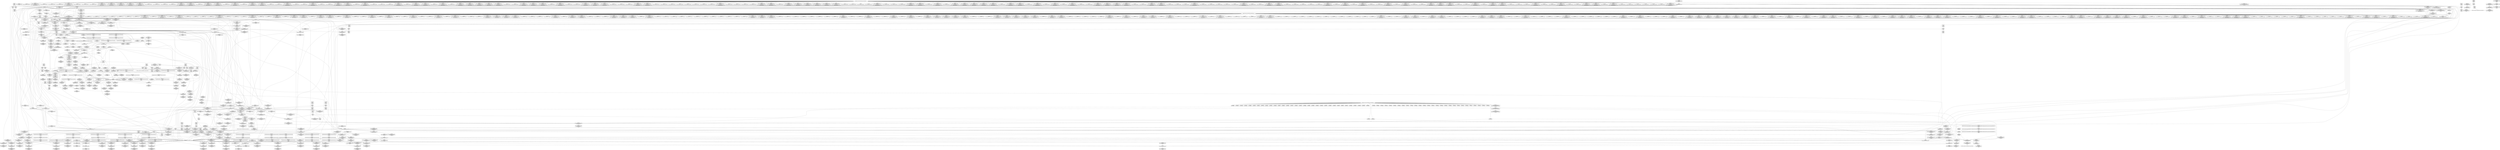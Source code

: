 digraph {
	CE0x4b01b80 [shape=record,shape=Mrecord,label="{CE0x4b01b80|16:_i32,_:_CRE_18,19_}"]
	CE0x4aae520 [shape=record,shape=Mrecord,label="{CE0x4aae520|864:_%struct.xfrm_sec_ctx*,_:_CRE_113,114_}"]
	CE0x4a92220 [shape=record,shape=Mrecord,label="{CE0x4a92220|696:_%struct.xfrm_sec_ctx*,_:_CRE_294,295_}"]
	CE0x4b099c0 [shape=record,shape=Mrecord,label="{CE0x4b099c0|selinux_authorizable_xfrm:x|Function::selinux_authorizable_xfrm&Arg::x::|*SummSource*}"]
	CE0x4a7b650 [shape=record,shape=Mrecord,label="{CE0x4a7b650|selinux_xfrm_state_pol_flow_match:security1|security/selinux/xfrm.c,185|*SummSource*}"]
	CE0x4afdae0 [shape=record,shape=Mrecord,label="{CE0x4afdae0|i64_8|*Constant*|*SummSource*}"]
	CE0x4acde30 [shape=record,shape=Mrecord,label="{CE0x4acde30|864:_%struct.xfrm_sec_ctx*,_:_CRE_151,152_}"]
	CE0x4aac1c0 [shape=record,shape=Mrecord,label="{CE0x4aac1c0|696:_%struct.xfrm_sec_ctx*,_:_CRE_284,285_}"]
	CE0x4b0d7f0 [shape=record,shape=Mrecord,label="{CE0x4b0d7f0|selinux_xfrm_state_pol_flow_match:tmp23|security/selinux/xfrm.c,196}"]
	CE0x4aff630 [shape=record,shape=Mrecord,label="{CE0x4aff630|selinux_xfrm_state_pol_flow_match:tmp33|*LoadInst*|security/selinux/xfrm.c,200}"]
	CE0x4aae160 [shape=record,shape=Mrecord,label="{CE0x4aae160|864:_%struct.xfrm_sec_ctx*,_:_CRE_110,111_}"]
	CE0x4a86f20 [shape=record,shape=Mrecord,label="{CE0x4a86f20|864:_%struct.xfrm_sec_ctx*,_:_CRE_139,140_}"]
	CE0x4aadda0 [shape=record,shape=Mrecord,label="{CE0x4aadda0|864:_%struct.xfrm_sec_ctx*,_:_CRE_107,108_}"]
	CE0x4ad62e0 [shape=record,shape=Mrecord,label="{CE0x4ad62e0|864:_%struct.xfrm_sec_ctx*,_:_CRE_288,289_}"]
	CE0x4ac45d0 [shape=record,shape=Mrecord,label="{CE0x4ac45d0|864:_%struct.xfrm_sec_ctx*,_:_CRE_705,706_}"]
	CE0x4a82480 [shape=record,shape=Mrecord,label="{CE0x4a82480|696:_%struct.xfrm_sec_ctx*,_:_CRE_514,515_}"]
	CE0x4a9a430 [shape=record,shape=Mrecord,label="{CE0x4a9a430|696:_%struct.xfrm_sec_ctx*,_:_CRE_432,440_|*MultipleSource*|Function::selinux_xfrm_state_pol_flow_match&Arg::xp::|security/selinux/xfrm.c,184}"]
	CE0x4b210c0 [shape=record,shape=Mrecord,label="{CE0x4b210c0|i64_16|*Constant*|*SummSource*}"]
	CE0x4a74670 [shape=record,shape=Mrecord,label="{CE0x4a74670|selinux_xfrm_state_pol_flow_match:if.then14|*SummSink*}"]
	CE0x4b23ce0 [shape=record,shape=Mrecord,label="{CE0x4b23ce0|selinux_xfrm_state_pol_flow_match:__fl_common17|security/selinux/xfrm.c,208|*SummSink*}"]
	CE0x4ac5ad0 [shape=record,shape=Mrecord,label="{CE0x4ac5ad0|864:_%struct.xfrm_sec_ctx*,_:_CRE_768,776_|*MultipleSource*|Function::selinux_xfrm_state_pol_flow_match&Arg::x::|security/selinux/xfrm.c,185}"]
	CE0x4aadee0 [shape=record,shape=Mrecord,label="{CE0x4aadee0|864:_%struct.xfrm_sec_ctx*,_:_CRE_108,109_}"]
	CE0x4abcff0 [shape=record,shape=Mrecord,label="{CE0x4abcff0|864:_%struct.xfrm_sec_ctx*,_:_CRE_368,376_|*MultipleSource*|Function::selinux_xfrm_state_pol_flow_match&Arg::x::|security/selinux/xfrm.c,185}"]
	CE0x4acda70 [shape=record,shape=Mrecord,label="{CE0x4acda70|864:_%struct.xfrm_sec_ctx*,_:_CRE_148,149_}"]
	CE0x4b00540 [shape=record,shape=Mrecord,label="{CE0x4b00540|i32_3|*Constant*}"]
	CE0x4b200a0 [shape=record,shape=Mrecord,label="{CE0x4b200a0|selinux_xfrm_state_pol_flow_match:flowic_secid|security/selinux/xfrm.c,202|*SummSink*}"]
	CE0x4b2c620 [shape=record,shape=Mrecord,label="{CE0x4b2c620|_ret_i32_%retval.0,_!dbg_!27749|security/selinux/xfrm.c,211|*SummSource*}"]
	CE0x4b02380 [shape=record,shape=Mrecord,label="{CE0x4b02380|16:_i32,_:_CRE_26,27_}"]
	CE0x4a826d0 [shape=record,shape=Mrecord,label="{CE0x4a826d0|696:_%struct.xfrm_sec_ctx*,_:_CRE_516,517_}"]
	CE0x4b28230 [shape=record,shape=Mrecord,label="{CE0x4b28230|avc_has_perm:ssid|Function::avc_has_perm&Arg::ssid::|*SummSink*}"]
	CE0x4b01380 [shape=record,shape=Mrecord,label="{CE0x4b01380|16:_i32,_:_CRE_10,11_}"]
	CE0x4a9e160 [shape=record,shape=Mrecord,label="{CE0x4a9e160|864:_%struct.xfrm_sec_ctx*,_:_CRE_480,484_|*MultipleSource*|Function::selinux_xfrm_state_pol_flow_match&Arg::x::|security/selinux/xfrm.c,185}"]
	CE0x4ace9b0 [shape=record,shape=Mrecord,label="{CE0x4ace9b0|864:_%struct.xfrm_sec_ctx*,_:_CRE_165,166_}"]
	CE0x4b1f140 [shape=record,shape=Mrecord,label="{CE0x4b1f140|selinux_xfrm_state_pol_flow_match:tmp35|security/selinux/xfrm.c,202|*SummSource*}"]
	CE0x4a83040 [shape=record,shape=Mrecord,label="{CE0x4a83040|864:_%struct.xfrm_sec_ctx*,_:_CRE_10,11_}"]
	CE0x4a833f0 [shape=record,shape=Mrecord,label="{CE0x4a833f0|864:_%struct.xfrm_sec_ctx*,_:_CRE_13,14_}"]
	CE0x4a96c80 [shape=record,shape=Mrecord,label="{CE0x4a96c80|696:_%struct.xfrm_sec_ctx*,_:_CRE_504,505_}"]
	CE0x4a777c0 [shape=record,shape=Mrecord,label="{CE0x4a777c0|_call_void_mcount()_#3}"]
	CE0x4a9c770 [shape=record,shape=Mrecord,label="{CE0x4a9c770|696:_%struct.xfrm_sec_ctx*,_:_CRE_608,616_|*MultipleSource*|Function::selinux_xfrm_state_pol_flow_match&Arg::xp::|security/selinux/xfrm.c,184}"]
	CE0x4ad0ea0 [shape=record,shape=Mrecord,label="{CE0x4ad0ea0|864:_%struct.xfrm_sec_ctx*,_:_CRE_183,184_}"]
	CE0x4a97f90 [shape=record,shape=Mrecord,label="{CE0x4a97f90|selinux_xfrm_state_pol_flow_match:xp|Function::selinux_xfrm_state_pol_flow_match&Arg::xp::|*SummSink*}"]
	CE0x4ad3620 [shape=record,shape=Mrecord,label="{CE0x4ad3620|864:_%struct.xfrm_sec_ctx*,_:_CRE_232,240_|*MultipleSource*|Function::selinux_xfrm_state_pol_flow_match&Arg::x::|security/selinux/xfrm.c,185}"]
	CE0x4a77ea0 [shape=record,shape=Mrecord,label="{CE0x4a77ea0|selinux_xfrm_state_pol_flow_match:if.end12|*SummSink*}"]
	CE0x4a71600 [shape=record,shape=Mrecord,label="{CE0x4a71600|864:_%struct.xfrm_sec_ctx*,_:_CRE_118,119_}"]
	CE0x4ad00e0 [shape=record,shape=Mrecord,label="{CE0x4ad00e0|864:_%struct.xfrm_sec_ctx*,_:_CRE_172,173_}"]
	CE0x4a8d6f0 [shape=record,shape=Mrecord,label="{CE0x4a8d6f0|696:_%struct.xfrm_sec_ctx*,_:_CRE_497,498_}"]
	CE0x4af6bf0 [shape=record,shape=Mrecord,label="{CE0x4af6bf0|%struct.xfrm_sec_ctx*_null|*Constant*}"]
	CE0x4ac4c10 [shape=record,shape=Mrecord,label="{CE0x4ac4c10|864:_%struct.xfrm_sec_ctx*,_:_CRE_710,711_}"]
	CE0x4a8e0e0 [shape=record,shape=Mrecord,label="{CE0x4a8e0e0|i64*_getelementptr_inbounds_(_2_x_i64_,_2_x_i64_*___llvm_gcov_ctr17246,_i64_0,_i64_1)|*Constant*|*SummSink*}"]
	CE0x4ac0870 [shape=record,shape=Mrecord,label="{CE0x4ac0870|864:_%struct.xfrm_sec_ctx*,_:_CRE_496,504_|*MultipleSource*|Function::selinux_xfrm_state_pol_flow_match&Arg::x::|security/selinux/xfrm.c,185}"]
	CE0x4b24150 [shape=record,shape=Mrecord,label="{CE0x4b24150|i32_1|*Constant*}"]
	CE0x4afef20 [shape=record,shape=Mrecord,label="{CE0x4afef20|selinux_xfrm_state_pol_flow_match:tmp32}"]
	CE0x4b01200 [shape=record,shape=Mrecord,label="{CE0x4b01200|16:_i32,_:_CRE_8,9_}"]
	CE0x4b29540 [shape=record,shape=Mrecord,label="{CE0x4b29540|_ret_i32_%retval.0,_!dbg_!27728|security/selinux/avc.c,775|*SummSink*}"]
	CE0x4ac8c40 [shape=record,shape=Mrecord,label="{CE0x4ac8c40|selinux_xfrm_state_pol_flow_match:tmp11|security/selinux/xfrm.c,185|*SummSource*}"]
	CE0x4abf500 [shape=record,shape=Mrecord,label="{CE0x4abf500|selinux_authorizable_ctx:conv2|security/selinux/xfrm.c,65|*SummSink*}"]
	CE0x4b19200 [shape=record,shape=Mrecord,label="{CE0x4b19200|i64*_getelementptr_inbounds_(_20_x_i64_,_20_x_i64_*___llvm_gcov_ctr3,_i64_0,_i64_18)|*Constant*|*SummSource*}"]
	CE0x4a7a950 [shape=record,shape=Mrecord,label="{CE0x4a7a950|selinux_xfrm_state_pol_flow_match:xp|Function::selinux_xfrm_state_pol_flow_match&Arg::xp::}"]
	CE0x4a9c8a0 [shape=record,shape=Mrecord,label="{CE0x4a9c8a0|696:_%struct.xfrm_sec_ctx*,_:_CRE_521,522_}"]
	CE0x4b0afa0 [shape=record,shape=Mrecord,label="{CE0x4b0afa0|selinux_xfrm_state_pol_flow_match:tmp26|security/selinux/xfrm.c,196|*SummSource*}"]
	CE0x4b04a70 [shape=record,shape=Mrecord,label="{CE0x4b04a70|selinux_xfrm_state_pol_flow_match:tmp21|security/selinux/xfrm.c,194|*SummSink*}"]
	CE0x4a7c870 [shape=record,shape=Mrecord,label="{CE0x4a7c870|864:_%struct.xfrm_sec_ctx*,_:_CRE_66,67_}"]
	CE0x4abf680 [shape=record,shape=Mrecord,label="{CE0x4abf680|selinux_authorizable_ctx:cmp3|security/selinux/xfrm.c,65}"]
	CE0x4b2ad80 [shape=record,shape=Mrecord,label="{CE0x4b2ad80|i64*_getelementptr_inbounds_(_20_x_i64_,_20_x_i64_*___llvm_gcov_ctr3,_i64_0,_i64_19)|*Constant*|*SummSource*}"]
	CE0x4a947f0 [shape=record,shape=Mrecord,label="{CE0x4a947f0|i64*_getelementptr_inbounds_(_20_x_i64_,_20_x_i64_*___llvm_gcov_ctr3,_i64_0,_i64_0)|*Constant*}"]
	CE0x4a78b10 [shape=record,shape=Mrecord,label="{CE0x4a78b10|selinux_xfrm_state_pol_flow_match:tmp|*SummSink*}"]
	"CONST[source:0(mediator),value:2(dynamic)][purpose:{object}][SnkIdx:2]"
	CE0x4aa5aa0 [shape=record,shape=Mrecord,label="{CE0x4aa5aa0|864:_%struct.xfrm_sec_ctx*,_:_CRE_19,20_}"]
	CE0x4abbaf0 [shape=record,shape=Mrecord,label="{CE0x4abbaf0|864:_%struct.xfrm_sec_ctx*,_:_CRE_292,296_|*MultipleSource*|Function::selinux_xfrm_state_pol_flow_match&Arg::x::|security/selinux/xfrm.c,185}"]
	CE0x4a919d0 [shape=record,shape=Mrecord,label="{CE0x4a919d0|i64*_getelementptr_inbounds_(_2_x_i64_,_2_x_i64_*___llvm_gcov_ctr17246,_i64_0,_i64_0)|*Constant*|*SummSource*}"]
	CE0x4aed8c0 [shape=record,shape=Mrecord,label="{CE0x4aed8c0|selinux_authorizable_ctx:tmp10|security/selinux/xfrm.c,64|*SummSink*}"]
	CE0x4ab9ad0 [shape=record,shape=Mrecord,label="{CE0x4ab9ad0|696:_%struct.xfrm_sec_ctx*,_:_CRE_208,224_|*MultipleSource*|Function::selinux_xfrm_state_pol_flow_match&Arg::xp::|security/selinux/xfrm.c,184}"]
	CE0x4aaa660 [shape=record,shape=Mrecord,label="{CE0x4aaa660|_call_void_mcount()_#3|*SummSink*}"]
	CE0x4a75ef0 [shape=record,shape=Mrecord,label="{CE0x4a75ef0|696:_%struct.xfrm_sec_ctx*,_:_CRE_16,24_|*MultipleSource*|Function::selinux_xfrm_state_pol_flow_match&Arg::xp::|security/selinux/xfrm.c,184}"]
	CE0x4a78290 [shape=record,shape=Mrecord,label="{CE0x4a78290|selinux_xfrm_state_pol_flow_match:if.then3}"]
	CE0x4b2aa00 [shape=record,shape=Mrecord,label="{CE0x4b2aa00|i64*_getelementptr_inbounds_(_20_x_i64_,_20_x_i64_*___llvm_gcov_ctr3,_i64_0,_i64_19)|*Constant*}"]
	CE0x4abf3d0 [shape=record,shape=Mrecord,label="{CE0x4abf3d0|selinux_authorizable_ctx:conv2|security/selinux/xfrm.c,65|*SummSource*}"]
	CE0x4aa83b0 [shape=record,shape=Mrecord,label="{CE0x4aa83b0|696:_%struct.xfrm_sec_ctx*,_:_CRE_481,482_}"]
	CE0x4a7d340 [shape=record,shape=Mrecord,label="{CE0x4a7d340|selinux_xfrm_state_pol_flow_match:tmp1|*SummSink*}"]
	CE0x4ad5b60 [shape=record,shape=Mrecord,label="{CE0x4ad5b60|864:_%struct.xfrm_sec_ctx*,_:_CRE_282,283_}"]
	CE0x4a9e4f0 [shape=record,shape=Mrecord,label="{CE0x4a9e4f0|864:_%struct.xfrm_sec_ctx*,_:_CRE_488,492_|*MultipleSource*|Function::selinux_xfrm_state_pol_flow_match&Arg::x::|security/selinux/xfrm.c,185}"]
	CE0x4ad2a20 [shape=record,shape=Mrecord,label="{CE0x4ad2a20|864:_%struct.xfrm_sec_ctx*,_:_CRE_208,212_|*MultipleSource*|Function::selinux_xfrm_state_pol_flow_match&Arg::x::|security/selinux/xfrm.c,185}"]
	CE0x4a92930 [shape=record,shape=Mrecord,label="{CE0x4a92930|selinux_xfrm_state_pol_flow_match:x|Function::selinux_xfrm_state_pol_flow_match&Arg::x::|*SummSource*}"]
	CE0x4acebd0 [shape=record,shape=Mrecord,label="{CE0x4acebd0|%struct.common_audit_data.1017*_null|*Constant*|*SummSink*}"]
	CE0x4a98db0 [shape=record,shape=Mrecord,label="{CE0x4a98db0|696:_%struct.xfrm_sec_ctx*,_:_CRE_416,424_|*MultipleSource*|Function::selinux_xfrm_state_pol_flow_match&Arg::xp::|security/selinux/xfrm.c,184}"]
	CE0x4aa84c0 [shape=record,shape=Mrecord,label="{CE0x4aa84c0|696:_%struct.xfrm_sec_ctx*,_:_CRE_482,483_}"]
	CE0x4b18730 [shape=record,shape=Mrecord,label="{CE0x4b18730|selinux_xfrm_state_pol_flow_match:tmp41|security/selinux/xfrm.c,203}"]
	CE0x4a7cdc0 [shape=record,shape=Mrecord,label="{CE0x4a7cdc0|selinux_xfrm_state_pol_flow_match:entry|*SummSink*}"]
	CE0x4aae020 [shape=record,shape=Mrecord,label="{CE0x4aae020|864:_%struct.xfrm_sec_ctx*,_:_CRE_109,110_}"]
	CE0x4b281c0 [shape=record,shape=Mrecord,label="{CE0x4b281c0|avc_has_perm:ssid|Function::avc_has_perm&Arg::ssid::|*SummSource*}"]
	CE0x4a8d1a0 [shape=record,shape=Mrecord,label="{CE0x4a8d1a0|selinux_authorizable_xfrm:tmp1|*SummSource*}"]
	CE0x4ac1670 [shape=record,shape=Mrecord,label="{CE0x4ac1670|864:_%struct.xfrm_sec_ctx*,_:_CRE_548,552_|*MultipleSource*|Function::selinux_xfrm_state_pol_flow_match&Arg::x::|security/selinux/xfrm.c,185}"]
	CE0x4b01c80 [shape=record,shape=Mrecord,label="{CE0x4b01c80|16:_i32,_:_CRE_19,20_}"]
	CE0x4b1fa00 [shape=record,shape=Mrecord,label="{CE0x4b1fa00|i64_15|*Constant*|*SummSink*}"]
	CE0x4ac2c70 [shape=record,shape=Mrecord,label="{CE0x4ac2c70|864:_%struct.xfrm_sec_ctx*,_:_CRE_640,648_|*MultipleSource*|Function::selinux_xfrm_state_pol_flow_match&Arg::x::|security/selinux/xfrm.c,185}"]
	CE0x4a832b0 [shape=record,shape=Mrecord,label="{CE0x4a832b0|864:_%struct.xfrm_sec_ctx*,_:_CRE_12,13_}"]
	CE0x4ac95a0 [shape=record,shape=Mrecord,label="{CE0x4ac95a0|i64*_getelementptr_inbounds_(_20_x_i64_,_20_x_i64_*___llvm_gcov_ctr3,_i64_0,_i64_5)|*Constant*|*SummSink*}"]
	CE0x4ad2420 [shape=record,shape=Mrecord,label="{CE0x4ad2420|864:_%struct.xfrm_sec_ctx*,_:_CRE_202,203_|*MultipleSource*|Function::selinux_xfrm_state_pol_flow_match&Arg::x::|security/selinux/xfrm.c,185}"]
	CE0x4a81b30 [shape=record,shape=Mrecord,label="{CE0x4a81b30|696:_%struct.xfrm_sec_ctx*,_:_CRE_301,302_}"]
	CE0x4ac3ad0 [shape=record,shape=Mrecord,label="{CE0x4ac3ad0|864:_%struct.xfrm_sec_ctx*,_:_CRE_697,698_}"]
	CE0x4a775b0 [shape=record,shape=Mrecord,label="{CE0x4a775b0|i32_21|*Constant*|*SummSource*}"]
	CE0x4acdcf0 [shape=record,shape=Mrecord,label="{CE0x4acdcf0|864:_%struct.xfrm_sec_ctx*,_:_CRE_150,151_}"]
	CE0x4a82300 [shape=record,shape=Mrecord,label="{CE0x4a82300|696:_%struct.xfrm_sec_ctx*,_:_CRE_512,513_}"]
	CE0x4ab0a50 [shape=record,shape=Mrecord,label="{CE0x4ab0a50|696:_%struct.xfrm_sec_ctx*,_:_CRE_277,278_}"]
	CE0x4b15650 [shape=record,shape=Mrecord,label="{CE0x4b15650|selinux_authorizable_ctx:land.ext|security/selinux/xfrm.c,64|*SummSource*}"]
	CE0x4b2a100 [shape=record,shape=Mrecord,label="{CE0x4b2a100|selinux_xfrm_state_pol_flow_match:cond|security/selinux/xfrm.c,208|*SummSource*}"]
	CE0x4af0aa0 [shape=record,shape=Mrecord,label="{CE0x4af0aa0|selinux_authorizable_ctx:tmp1}"]
	CE0x4abc9f0 [shape=record,shape=Mrecord,label="{CE0x4abc9f0|864:_%struct.xfrm_sec_ctx*,_:_CRE_344,352_|*MultipleSource*|Function::selinux_xfrm_state_pol_flow_match&Arg::x::|security/selinux/xfrm.c,185}"]
	CE0x4af9c60 [shape=record,shape=Mrecord,label="{CE0x4af9c60|selinux_xfrm_state_pol_flow_match:tmp36|security/selinux/xfrm.c,202|*SummSource*}"]
	CE0x4b2def0 [shape=record,shape=Mrecord,label="{CE0x4b2def0|selinux_authorizable_ctx:tobool|security/selinux/xfrm.c,63|*SummSource*}"]
	CE0x4a92370 [shape=record,shape=Mrecord,label="{CE0x4a92370|696:_%struct.xfrm_sec_ctx*,_:_CRE_297,298_}"]
	CE0x4af0b10 [shape=record,shape=Mrecord,label="{CE0x4af0b10|selinux_authorizable_ctx:tmp1|*SummSource*}"]
	CE0x4b127c0 [shape=record,shape=Mrecord,label="{CE0x4b127c0|i64*_getelementptr_inbounds_(_7_x_i64_,_7_x_i64_*___llvm_gcov_ctr16,_i64_0,_i64_6)|*Constant*|*SummSink*}"]
	CE0x4a82790 [shape=record,shape=Mrecord,label="{CE0x4a82790|696:_%struct.xfrm_sec_ctx*,_:_CRE_517,518_}"]
	CE0x4b23eb0 [shape=record,shape=Mrecord,label="{CE0x4b23eb0|i16_39|*Constant*|*SummSource*}"]
	CE0x4aa55a0 [shape=record,shape=Mrecord,label="{CE0x4aa55a0|864:_%struct.xfrm_sec_ctx*,_:_CRE_15,16_}"]
	CE0x4ab2e00 [shape=record,shape=Mrecord,label="{CE0x4ab2e00|696:_%struct.xfrm_sec_ctx*,_:_CRE_264,268_|*MultipleSource*|Function::selinux_xfrm_state_pol_flow_match&Arg::xp::|security/selinux/xfrm.c,184}"]
	CE0x4a90c40 [shape=record,shape=Mrecord,label="{CE0x4a90c40|selinux_xfrm_state_pol_flow_match:tmp12|security/selinux/xfrm.c,187|*SummSink*}"]
	CE0x4aa4bf0 [shape=record,shape=Mrecord,label="{CE0x4aa4bf0|selinux_authorizable_ctx:land.end|*SummSource*}"]
	CE0x4ac0560 [shape=record,shape=Mrecord,label="{CE0x4ac0560|i64*_getelementptr_inbounds_(_7_x_i64_,_7_x_i64_*___llvm_gcov_ctr16,_i64_0,_i64_6)|*Constant*|*SummSource*}"]
	CE0x4a99ec0 [shape=record,shape=Mrecord,label="{CE0x4a99ec0|696:_%struct.xfrm_sec_ctx*,_:_CRE_306,307_}"]
	CE0x4abd1f0 [shape=record,shape=Mrecord,label="{CE0x4abd1f0|864:_%struct.xfrm_sec_ctx*,_:_CRE_376,384_|*MultipleSource*|Function::selinux_xfrm_state_pol_flow_match&Arg::x::|security/selinux/xfrm.c,185}"]
	CE0x4a7b300 [shape=record,shape=Mrecord,label="{CE0x4a7b300|696:_%struct.xfrm_sec_ctx*,_:_CRE_320,321_|*MultipleSource*|Function::selinux_xfrm_state_pol_flow_match&Arg::xp::|security/selinux/xfrm.c,184}"]
	CE0x4ac72d0 [shape=record,shape=Mrecord,label="{CE0x4ac72d0|864:_%struct.xfrm_sec_ctx*,_:_CRE_864,872_|*MultipleSource*|Function::selinux_xfrm_state_pol_flow_match&Arg::x::|security/selinux/xfrm.c,185}"]
	CE0x4b2c5b0 [shape=record,shape=Mrecord,label="{CE0x4b2c5b0|_ret_i32_%retval.0,_!dbg_!27749|security/selinux/xfrm.c,211}"]
	CE0x4acb0f0 [shape=record,shape=Mrecord,label="{CE0x4acb0f0|selinux_authorizable_ctx:tmp2|security/selinux/xfrm.c,63|*SummSink*}"]
	CE0x4a7bc70 [shape=record,shape=Mrecord,label="{CE0x4a7bc70|864:_%struct.xfrm_sec_ctx*,_:_CRE_8,9_}"]
	CE0x4acfd20 [shape=record,shape=Mrecord,label="{CE0x4acfd20|864:_%struct.xfrm_sec_ctx*,_:_CRE_169,170_}"]
	CE0x4a823c0 [shape=record,shape=Mrecord,label="{CE0x4a823c0|696:_%struct.xfrm_sec_ctx*,_:_CRE_513,514_}"]
	CE0x4a8d440 [shape=record,shape=Mrecord,label="{CE0x4a8d440|696:_%struct.xfrm_sec_ctx*,_:_CRE_493,494_}"]
	CE0x4aa9c10 [shape=record,shape=Mrecord,label="{CE0x4aa9c10|696:_%struct.xfrm_sec_ctx*,_:_CRE_502,503_}"]
	CE0x4b1e650 [shape=record,shape=Mrecord,label="{CE0x4b1e650|16:_i32,_:_CRE_59,60_}"]
	CE0x4b26570 [shape=record,shape=Mrecord,label="{CE0x4b26570|selinux_xfrm_state_pol_flow_match:call19|security/selinux/xfrm.c,208|*SummSink*}"]
	CE0x4aa2ec0 [shape=record,shape=Mrecord,label="{CE0x4aa2ec0|selinux_authorizable_ctx:tmp9|security/selinux/xfrm.c,64}"]
	CE0x4ac1470 [shape=record,shape=Mrecord,label="{CE0x4ac1470|864:_%struct.xfrm_sec_ctx*,_:_CRE_544,548_|*MultipleSource*|Function::selinux_xfrm_state_pol_flow_match&Arg::x::|security/selinux/xfrm.c,185}"]
	CE0x4aaa2b0 [shape=record,shape=Mrecord,label="{CE0x4aaa2b0|696:_%struct.xfrm_sec_ctx*,_:_CRE_344,352_|*MultipleSource*|Function::selinux_xfrm_state_pol_flow_match&Arg::xp::|security/selinux/xfrm.c,184}"]
	CE0x4b24e10 [shape=record,shape=Mrecord,label="{CE0x4b24e10|selinux_xfrm_state_pol_flow_match:tmp42|security/selinux/xfrm.c,208}"]
	CE0x4acc5b0 [shape=record,shape=Mrecord,label="{CE0x4acc5b0|selinux_xfrm_state_pol_flow_match:tmp30|*SummSource*}"]
	CE0x4ad5420 [shape=record,shape=Mrecord,label="{CE0x4ad5420|864:_%struct.xfrm_sec_ctx*,_:_CRE_277,278_}"]
	CE0x4a835d0 [shape=record,shape=Mrecord,label="{CE0x4a835d0|selinux_xfrm_state_pol_flow_match:security|security/selinux/xfrm.c,184}"]
	CE0x4aac4a0 [shape=record,shape=Mrecord,label="{CE0x4aac4a0|selinux_authorizable_xfrm:tmp3|*SummSink*}"]
	CE0x4b09100 [shape=record,shape=Mrecord,label="{CE0x4b09100|selinux_xfrm_state_pol_flow_match:tmp28|security/selinux/xfrm.c,198}"]
	CE0x4ace560 [shape=record,shape=Mrecord,label="{CE0x4ace560|864:_%struct.xfrm_sec_ctx*,_:_CRE_162,163_}"]
	CE0x4b207f0 [shape=record,shape=Mrecord,label="{CE0x4b207f0|selinux_xfrm_state_pol_flow_match:tmp38|security/selinux/xfrm.c,202}"]
	CE0x4b2ecb0 [shape=record,shape=Mrecord,label="{CE0x4b2ecb0|selinux_authorizable_ctx:land.lhs.true|*SummSource*}"]
	CE0x4a9fac0 [shape=record,shape=Mrecord,label="{CE0x4a9fac0|696:_%struct.xfrm_sec_ctx*,_:_CRE_536,537_}"]
	CE0x4ac1a70 [shape=record,shape=Mrecord,label="{CE0x4ac1a70|864:_%struct.xfrm_sec_ctx*,_:_CRE_560,576_|*MultipleSource*|Function::selinux_xfrm_state_pol_flow_match&Arg::x::|security/selinux/xfrm.c,185}"]
	CE0x4a93030 [shape=record,shape=Mrecord,label="{CE0x4a93030|selinux_xfrm_state_pol_flow_match:if.else8|*SummSink*}"]
	CE0x4a93e20 [shape=record,shape=Mrecord,label="{CE0x4a93e20|696:_%struct.xfrm_sec_ctx*,_:_CRE_543,544_}"]
	CE0x4b0aa40 [shape=record,shape=Mrecord,label="{CE0x4b0aa40|selinux_xfrm_state_pol_flow_match:tmp25|security/selinux/xfrm.c,196|*SummSource*}"]
	CE0x4af6b10 [shape=record,shape=Mrecord,label="{CE0x4af6b10|_call_void_mcount()_#3|*SummSink*}"]
	CE0x4a912c0 [shape=record,shape=Mrecord,label="{CE0x4a912c0|selinux_xfrm_state_pol_flow_match:tmp13|security/selinux/xfrm.c,187|*SummSink*}"]
	CE0x4a8a870 [shape=record,shape=Mrecord,label="{CE0x4a8a870|864:_%struct.xfrm_sec_ctx*,_:_CRE_83,84_}"]
	CE0x4aa6750 [shape=record,shape=Mrecord,label="{CE0x4aa6750|696:_%struct.xfrm_sec_ctx*,_:_CRE_486,487_}"]
	CE0x4b15320 [shape=record,shape=Mrecord,label="{CE0x4b15320|selinux_authorizable_ctx:land.ext|security/selinux/xfrm.c,64}"]
	CE0x4abcdf0 [shape=record,shape=Mrecord,label="{CE0x4abcdf0|864:_%struct.xfrm_sec_ctx*,_:_CRE_360,368_|*MultipleSource*|Function::selinux_xfrm_state_pol_flow_match&Arg::x::|security/selinux/xfrm.c,185}"]
	CE0x4a8a0f0 [shape=record,shape=Mrecord,label="{CE0x4a8a0f0|864:_%struct.xfrm_sec_ctx*,_:_CRE_77,78_}"]
	CE0x4aa0260 [shape=record,shape=Mrecord,label="{CE0x4aa0260|GLOBAL:__llvm_gcov_ctr3|Global_var:__llvm_gcov_ctr3}"]
	CE0x4afb2a0 [shape=record,shape=Mrecord,label="{CE0x4afb2a0|GLOBAL:selinux_authorizable_xfrm|*Constant*}"]
	CE0x4af4a20 [shape=record,shape=Mrecord,label="{CE0x4af4a20|GLOBAL:selinux_authorizable_ctx|*Constant*}"]
	CE0x4b0b660 [shape=record,shape=Mrecord,label="{CE0x4b0b660|i64*_getelementptr_inbounds_(_20_x_i64_,_20_x_i64_*___llvm_gcov_ctr3,_i64_0,_i64_12)|*Constant*|*SummSource*}"]
	CE0x4afd650 [shape=record,shape=Mrecord,label="{CE0x4afd650|selinux_xfrm_state_pol_flow_match:tmp16|*LoadInst*|security/selinux/xfrm.c,192|*SummSource*}"]
	CE0x4afc900 [shape=record,shape=Mrecord,label="{CE0x4afc900|selinux_xfrm_state_pol_flow_match:tmp15|security/selinux/xfrm.c,190|*SummSink*}"]
	CE0x4a7f2c0 [shape=record,shape=Mrecord,label="{CE0x4a7f2c0|864:_%struct.xfrm_sec_ctx*,_:_CRE_98,99_}"]
	CE0x4ad0360 [shape=record,shape=Mrecord,label="{CE0x4ad0360|864:_%struct.xfrm_sec_ctx*,_:_CRE_174,175_}"]
	CE0x4ac70d0 [shape=record,shape=Mrecord,label="{CE0x4ac70d0|864:_%struct.xfrm_sec_ctx*,_:_CRE_856,864_|*MultipleSource*|Function::selinux_xfrm_state_pol_flow_match&Arg::x::|security/selinux/xfrm.c,185}"]
	CE0x4b0aba0 [shape=record,shape=Mrecord,label="{CE0x4b0aba0|selinux_xfrm_state_pol_flow_match:tmp25|security/selinux/xfrm.c,196|*SummSink*}"]
	CE0x4b09bd0 [shape=record,shape=Mrecord,label="{CE0x4b09bd0|_ret_i32_%call,_!dbg_!27714|security/selinux/xfrm.c,73}"]
	CE0x4b1e350 [shape=record,shape=Mrecord,label="{CE0x4b1e350|16:_i32,_:_CRE_56,57_}"]
	CE0x4a798d0 [shape=record,shape=Mrecord,label="{CE0x4a798d0|selinux_xfrm_state_pol_flow_match:if.then|*SummSource*}"]
	CE0x4afeba0 [shape=record,shape=Mrecord,label="{CE0x4afeba0|selinux_xfrm_state_pol_flow_match:tmp20|security/selinux/xfrm.c,192|*SummSource*}"]
	CE0x4aa6230 [shape=record,shape=Mrecord,label="{CE0x4aa6230|selinux_authorizable_xfrm:tmp|*SummSource*}"]
	CE0x4b229e0 [shape=record,shape=Mrecord,label="{CE0x4b229e0|i64*_getelementptr_inbounds_(_20_x_i64_,_20_x_i64_*___llvm_gcov_ctr3,_i64_0,_i64_18)|*Constant*|*SummSink*}"]
	CE0x4a92e50 [shape=record,shape=Mrecord,label="{CE0x4a92e50|selinux_xfrm_state_pol_flow_match:if.end15|*SummSink*}"]
	CE0x4b189b0 [shape=record,shape=Mrecord,label="{CE0x4b189b0|selinux_xfrm_state_pol_flow_match:tmp41|security/selinux/xfrm.c,203|*SummSink*}"]
	CE0x4aa5fb0 [shape=record,shape=Mrecord,label="{CE0x4aa5fb0|selinux_xfrm_state_pol_flow_match:tobool|security/selinux/xfrm.c,184|*SummSink*}"]
	CE0x4ac1e70 [shape=record,shape=Mrecord,label="{CE0x4ac1e70|864:_%struct.xfrm_sec_ctx*,_:_CRE_584,600_|*MultipleSource*|Function::selinux_xfrm_state_pol_flow_match&Arg::x::|security/selinux/xfrm.c,185}"]
	CE0x4a9bc80 [shape=record,shape=Mrecord,label="{CE0x4a9bc80|696:_%struct.xfrm_sec_ctx*,_:_CRE_576,584_|*MultipleSource*|Function::selinux_xfrm_state_pol_flow_match&Arg::xp::|security/selinux/xfrm.c,184}"]
	CE0x4af8850 [shape=record,shape=Mrecord,label="{CE0x4af8850|i64_4|*Constant*}"]
	CE0x4a8cb10 [shape=record,shape=Mrecord,label="{CE0x4a8cb10|selinux_authorizable_xfrm:tmp4|*LoadInst*|security/selinux/xfrm.c,73|*SummSink*}"]
	CE0x4abd9f0 [shape=record,shape=Mrecord,label="{CE0x4abd9f0|864:_%struct.xfrm_sec_ctx*,_:_CRE_408,416_|*MultipleSource*|Function::selinux_xfrm_state_pol_flow_match&Arg::x::|security/selinux/xfrm.c,185}"]
	CE0x4acc0a0 [shape=record,shape=Mrecord,label="{CE0x4acc0a0|selinux_xfrm_state_pol_flow_match:tmp29|*SummSink*}"]
	CE0x4a7e860 [shape=record,shape=Mrecord,label="{CE0x4a7e860|864:_%struct.xfrm_sec_ctx*,_:_CRE_24,32_|*MultipleSource*|Function::selinux_xfrm_state_pol_flow_match&Arg::x::|security/selinux/xfrm.c,185}"]
	CE0x4b1df50 [shape=record,shape=Mrecord,label="{CE0x4b1df50|16:_i32,_:_CRE_52,53_}"]
	CE0x4b02b80 [shape=record,shape=Mrecord,label="{CE0x4b02b80|16:_i32,_:_CRE_34,35_}"]
	CE0x4ad57b0 [shape=record,shape=Mrecord,label="{CE0x4ad57b0|864:_%struct.xfrm_sec_ctx*,_:_CRE_280,281_}"]
	CE0x4a78000 [shape=record,shape=Mrecord,label="{CE0x4a78000|selinux_xfrm_state_pol_flow_match:if.then7|*SummSource*}"]
	CE0x4ad0ae0 [shape=record,shape=Mrecord,label="{CE0x4ad0ae0|864:_%struct.xfrm_sec_ctx*,_:_CRE_180,181_}"]
	CE0x4abecb0 [shape=record,shape=Mrecord,label="{CE0x4abecb0|selinux_authorizable_ctx:tmp13|*LoadInst*|security/selinux/xfrm.c,65|*SummSource*}"]
	CE0x4a9bb00 [shape=record,shape=Mrecord,label="{CE0x4a9bb00|696:_%struct.xfrm_sec_ctx*,_:_CRE_560,568_|*MultipleSource*|Function::selinux_xfrm_state_pol_flow_match&Arg::xp::|security/selinux/xfrm.c,184}"]
	CE0x4a85c60 [shape=record,shape=Mrecord,label="{CE0x4a85c60|selinux_xfrm_state_pol_flow_match:if.else}"]
	CE0x4a82da0 [shape=record,shape=Mrecord,label="{CE0x4a82da0|864:_%struct.xfrm_sec_ctx*,_:_CRE_9,10_}"]
	CE0x4b01780 [shape=record,shape=Mrecord,label="{CE0x4b01780|16:_i32,_:_CRE_14,15_}"]
	CE0x4acb080 [shape=record,shape=Mrecord,label="{CE0x4acb080|i64_0|*Constant*}"]
	CE0x4a7f040 [shape=record,shape=Mrecord,label="{CE0x4a7f040|864:_%struct.xfrm_sec_ctx*,_:_CRE_96,97_}"]
	CE0x4ac7ad0 [shape=record,shape=Mrecord,label="{CE0x4ac7ad0|selinux_xfrm_state_pol_flow_match:tobool2|security/selinux/xfrm.c,185}"]
	CE0x4af58b0 [shape=record,shape=Mrecord,label="{CE0x4af58b0|_ret_i32_%land.ext,_!dbg_!27723|security/selinux/xfrm.c,63}"]
	CE0x4b0a730 [shape=record,shape=Mrecord,label="{CE0x4b0a730|selinux_xfrm_state_pol_flow_match:tmp25|security/selinux/xfrm.c,196}"]
	CE0x4a8dde0 [shape=record,shape=Mrecord,label="{CE0x4a8dde0|696:_%struct.xfrm_sec_ctx*,_:_CRE_368,376_|*MultipleSource*|Function::selinux_xfrm_state_pol_flow_match&Arg::xp::|security/selinux/xfrm.c,184}"]
	CE0x4a9d170 [shape=record,shape=Mrecord,label="{CE0x4a9d170|696:_%struct.xfrm_sec_ctx*,_:_CRE_672,680_|*MultipleSource*|Function::selinux_xfrm_state_pol_flow_match&Arg::xp::|security/selinux/xfrm.c,184}"]
	CE0x4ac5110 [shape=record,shape=Mrecord,label="{CE0x4ac5110|864:_%struct.xfrm_sec_ctx*,_:_CRE_720,728_|*MultipleSource*|Function::selinux_xfrm_state_pol_flow_match&Arg::x::|security/selinux/xfrm.c,185}"]
	CE0x4a81e40 [shape=record,shape=Mrecord,label="{CE0x4a81e40|696:_%struct.xfrm_sec_ctx*,_:_CRE_72,88_|*MultipleSource*|Function::selinux_xfrm_state_pol_flow_match&Arg::xp::|security/selinux/xfrm.c,184}"]
	CE0x4b23300 [shape=record,shape=Mrecord,label="{CE0x4b23300|selinux_xfrm_state_pol_flow_match:u16|security/selinux/xfrm.c,208|*SummSource*}"]
	CE0x4b1e950 [shape=record,shape=Mrecord,label="{CE0x4b1e950|16:_i32,_:_CRE_62,63_}"]
	CE0x4b15060 [shape=record,shape=Mrecord,label="{CE0x4b15060|selinux_authorizable_ctx:tmp16|security/selinux/xfrm.c,64|*SummSource*}"]
	CE0x4b23460 [shape=record,shape=Mrecord,label="{CE0x4b23460|selinux_xfrm_state_pol_flow_match:u16|security/selinux/xfrm.c,208|*SummSink*}"]
	CE0x4a9b110 [shape=record,shape=Mrecord,label="{CE0x4a9b110|864:_%struct.xfrm_sec_ctx*,_:_CRE_89,90_}"]
	CE0x4a81a70 [shape=record,shape=Mrecord,label="{CE0x4a81a70|696:_%struct.xfrm_sec_ctx*,_:_CRE_300,301_}"]
	CE0x4ad2820 [shape=record,shape=Mrecord,label="{CE0x4ad2820|864:_%struct.xfrm_sec_ctx*,_:_CRE_204,205_|*MultipleSource*|Function::selinux_xfrm_state_pol_flow_match&Arg::x::|security/selinux/xfrm.c,185}"]
	CE0x4abbfa0 [shape=record,shape=Mrecord,label="{CE0x4abbfa0|864:_%struct.xfrm_sec_ctx*,_:_CRE_304,312_|*MultipleSource*|Function::selinux_xfrm_state_pol_flow_match&Arg::x::|security/selinux/xfrm.c,185}"]
	CE0x4b1f970 [shape=record,shape=Mrecord,label="{CE0x4b1f970|i64_15|*Constant*|*SummSource*}"]
	CE0x4a8d130 [shape=record,shape=Mrecord,label="{CE0x4a8d130|selinux_authorizable_xfrm:tmp1}"]
	CE0x4a96880 [shape=record,shape=Mrecord,label="{CE0x4a96880|696:_%struct.xfrm_sec_ctx*,_:_CRE_291,292_}"]
	CE0x4b177b0 [shape=record,shape=Mrecord,label="{CE0x4b177b0|selinux_xfrm_state_pol_flow_match:tmp34|security/selinux/xfrm.c,200}"]
	CE0x4b1fa70 [shape=record,shape=Mrecord,label="{CE0x4b1fa70|selinux_xfrm_state_pol_flow_match:flowic_secid|security/selinux/xfrm.c,202}"]
	CE0x4a7e5e0 [shape=record,shape=Mrecord,label="{CE0x4a7e5e0|864:_%struct.xfrm_sec_ctx*,_:_CRE_23,24_}"]
	CE0x4a830b0 [shape=record,shape=Mrecord,label="{CE0x4a830b0|864:_%struct.xfrm_sec_ctx*,_:_CRE_11,12_}"]
	CE0x4aa3720 [shape=record,shape=Mrecord,label="{CE0x4aa3720|selinux_authorizable_ctx:tmp10|security/selinux/xfrm.c,64|*SummSource*}"]
	CE0x4b20e00 [shape=record,shape=Mrecord,label="{CE0x4b20e00|i64_16|*Constant*}"]
	CE0x4acd6b0 [shape=record,shape=Mrecord,label="{CE0x4acd6b0|864:_%struct.xfrm_sec_ctx*,_:_CRE_145,146_}"]
	CE0x4abcbf0 [shape=record,shape=Mrecord,label="{CE0x4abcbf0|864:_%struct.xfrm_sec_ctx*,_:_CRE_352,360_|*MultipleSource*|Function::selinux_xfrm_state_pol_flow_match&Arg::x::|security/selinux/xfrm.c,185}"]
	CE0x4b0bf90 [shape=record,shape=Mrecord,label="{CE0x4b0bf90|selinux_xfrm_state_pol_flow_match:tmp27|security/selinux/xfrm.c,198|*SummSource*}"]
	CE0x4aa4b20 [shape=record,shape=Mrecord,label="{CE0x4aa4b20|selinux_authorizable_ctx:land.end}"]
	CE0x43660e0 [shape=record,shape=Mrecord,label="{CE0x43660e0|696:_%struct.xfrm_sec_ctx*,_:_CRE_283,284_}"]
	CE0x4b18830 [shape=record,shape=Mrecord,label="{CE0x4b18830|selinux_xfrm_state_pol_flow_match:tmp41|security/selinux/xfrm.c,203|*SummSource*}"]
	CE0x4aede10 [shape=record,shape=Mrecord,label="{CE0x4aede10|i64*_getelementptr_inbounds_(_7_x_i64_,_7_x_i64_*___llvm_gcov_ctr16,_i64_0,_i64_5)|*Constant*|*SummSource*}"]
	CE0x4aaacc0 [shape=record,shape=Mrecord,label="{CE0x4aaacc0|selinux_xfrm_state_pol_flow_match:tmp39|security/selinux/xfrm.c,202|*SummSource*}"]
	CE0x4a82850 [shape=record,shape=Mrecord,label="{CE0x4a82850|696:_%struct.xfrm_sec_ctx*,_:_CRE_518,519_}"]
	CE0x4a856f0 [shape=record,shape=Mrecord,label="{CE0x4a856f0|696:_%struct.xfrm_sec_ctx*,_:_CRE_136,144_|*MultipleSource*|Function::selinux_xfrm_state_pol_flow_match&Arg::xp::|security/selinux/xfrm.c,184}"]
	CE0x4ab64a0 [shape=record,shape=Mrecord,label="{CE0x4ab64a0|696:_%struct.xfrm_sec_ctx*,_:_CRE_248,256_|*MultipleSource*|Function::selinux_xfrm_state_pol_flow_match&Arg::xp::|security/selinux/xfrm.c,184}"]
	CE0x4b26370 [shape=record,shape=Mrecord,label="{CE0x4b26370|selinux_xfrm_state_pol_flow_match:tmp44|security/selinux/xfrm.c,208|*SummSink*}"]
	CE0x4b2b210 [shape=record,shape=Mrecord,label="{CE0x4b2b210|selinux_xfrm_state_pol_flow_match:tmp45|security/selinux/xfrm.c,211}"]
	CE0x4b02680 [shape=record,shape=Mrecord,label="{CE0x4b02680|16:_i32,_:_CRE_29,30_}"]
	CE0x4ac3870 [shape=record,shape=Mrecord,label="{CE0x4ac3870|864:_%struct.xfrm_sec_ctx*,_:_CRE_688,696_|*MultipleSource*|Function::selinux_xfrm_state_pol_flow_match&Arg::x::|security/selinux/xfrm.c,185}"]
	CE0x4b00800 [shape=record,shape=Mrecord,label="{CE0x4b00800|selinux_xfrm_state_pol_flow_match:u|security/selinux/xfrm.c,202|*SummSink*}"]
	CE0x4b24e80 [shape=record,shape=Mrecord,label="{CE0x4b24e80|selinux_xfrm_state_pol_flow_match:tmp42|security/selinux/xfrm.c,208|*SummSource*}"]
	CE0x4a931c0 [shape=record,shape=Mrecord,label="{CE0x4a931c0|selinux_xfrm_state_pol_flow_match:if.then14|*SummSource*}"]
	CE0x5f7efc0 [shape=record,shape=Mrecord,label="{CE0x5f7efc0|selinux_xfrm_state_pol_flow_match:if.else|*SummSink*}"]
	CE0x4aeee00 [shape=record,shape=Mrecord,label="{CE0x4aeee00|selinux_authorizable_ctx:tmp12|security/selinux/xfrm.c,65|*SummSink*}"]
	CE0x4a7eb10 [shape=record,shape=Mrecord,label="{CE0x4a7eb10|864:_%struct.xfrm_sec_ctx*,_:_CRE_40,48_|*MultipleSource*|Function::selinux_xfrm_state_pol_flow_match&Arg::x::|security/selinux/xfrm.c,185}"]
	CE0x4b0de60 [shape=record,shape=Mrecord,label="{CE0x4b0de60|selinux_xfrm_state_pol_flow_match:tobool6|security/selinux/xfrm.c,192|*SummSink*}"]
	CE0x4aceea0 [shape=record,shape=Mrecord,label="{CE0x4aceea0|_ret_i32_%retval.0,_!dbg_!27728|security/selinux/avc.c,775}"]
	CE0x4b0b2c0 [shape=record,shape=Mrecord,label="{CE0x4b0b2c0|i64*_getelementptr_inbounds_(_20_x_i64_,_20_x_i64_*___llvm_gcov_ctr3,_i64_0,_i64_12)|*Constant*}"]
	CE0x4b1f320 [shape=record,shape=Mrecord,label="{CE0x4b1f320|selinux_xfrm_state_pol_flow_match:cmp|security/selinux/xfrm.c,202|*SummSource*}"]
	CE0x4af2a50 [shape=record,shape=Mrecord,label="{CE0x4af2a50|selinux_authorizable_ctx:tmp}"]
	CE0x4abfa60 [shape=record,shape=Mrecord,label="{CE0x4abfa60|selinux_authorizable_ctx:cmp3|security/selinux/xfrm.c,65|*SummSink*}"]
	CE0x4b23b60 [shape=record,shape=Mrecord,label="{CE0x4b23b60|selinux_xfrm_state_pol_flow_match:__fl_common17|security/selinux/xfrm.c,208|*SummSource*}"]
	CE0x4a9afd0 [shape=record,shape=Mrecord,label="{CE0x4a9afd0|864:_%struct.xfrm_sec_ctx*,_:_CRE_88,89_}"]
	CE0x4a9d760 [shape=record,shape=Mrecord,label="{CE0x4a9d760|864:_%struct.xfrm_sec_ctx*,_:_CRE_448,452_|*MultipleSource*|Function::selinux_xfrm_state_pol_flow_match&Arg::x::|security/selinux/xfrm.c,185}"]
	CE0x4aee0d0 [shape=record,shape=Mrecord,label="{CE0x4aee0d0|i64*_getelementptr_inbounds_(_7_x_i64_,_7_x_i64_*___llvm_gcov_ctr16,_i64_0,_i64_5)|*Constant*|*SummSink*}"]
	CE0x4af8390 [shape=record,shape=Mrecord,label="{CE0x4af8390|i32_1|*Constant*}"]
	CE0x4a90bd0 [shape=record,shape=Mrecord,label="{CE0x4a90bd0|selinux_xfrm_state_pol_flow_match:tmp12|security/selinux/xfrm.c,187|*SummSource*}"]
	CE0x4b27fd0 [shape=record,shape=Mrecord,label="{CE0x4b27fd0|avc_has_perm:ssid|Function::avc_has_perm&Arg::ssid::}"]
	CE0x4a91100 [shape=record,shape=Mrecord,label="{CE0x4a91100|selinux_xfrm_state_pol_flow_match:tmp13|security/selinux/xfrm.c,187|*SummSource*}"]
	CE0x4a9cd50 [shape=record,shape=Mrecord,label="{CE0x4a9cd50|696:_%struct.xfrm_sec_ctx*,_:_CRE_526,527_}"]
	CE0x4a872e0 [shape=record,shape=Mrecord,label="{CE0x4a872e0|864:_%struct.xfrm_sec_ctx*,_:_CRE_142,143_}"]
	CE0x4a71240 [shape=record,shape=Mrecord,label="{CE0x4a71240|864:_%struct.xfrm_sec_ctx*,_:_CRE_115,116_}"]
	CE0x4af4330 [shape=record,shape=Mrecord,label="{CE0x4af4330|selinux_authorizable_ctx:conv|security/selinux/xfrm.c,64|*SummSource*}"]
	CE0x4ac3cd0 [shape=record,shape=Mrecord,label="{CE0x4ac3cd0|864:_%struct.xfrm_sec_ctx*,_:_CRE_698,699_}"]
	CE0x4aff730 [shape=record,shape=Mrecord,label="{CE0x4aff730|selinux_xfrm_state_pol_flow_match:security13|security/selinux/xfrm.c,200}"]
	CE0x4b2cf10 [shape=record,shape=Mrecord,label="{CE0x4b2cf10|selinux_authorizable_xfrm:bb|*SummSource*}"]
	CE0x4a8b800 [shape=record,shape=Mrecord,label="{CE0x4a8b800|696:_%struct.xfrm_sec_ctx*,_:_CRE_336,344_|*MultipleSource*|Function::selinux_xfrm_state_pol_flow_match&Arg::xp::|security/selinux/xfrm.c,184}"]
	CE0x4a98000 [shape=record,shape=Mrecord,label="{CE0x4a98000|i32_0|*Constant*}"]
	CE0x4b00140 [shape=record,shape=Mrecord,label="{CE0x4b00140|selinux_xfrm_state_pol_flow_match:security13|security/selinux/xfrm.c,200|*SummSink*}"]
	CE0x4b14ab0 [shape=record,shape=Mrecord,label="{CE0x4b14ab0|selinux_authorizable_ctx:tmp15|security/selinux/xfrm.c,64|*SummSource*}"]
	CE0x4ac0240 [shape=record,shape=Mrecord,label="{CE0x4ac0240|selinux_authorizable_ctx:tmp14|*SummSource*}"]
	CE0x4a8a4b0 [shape=record,shape=Mrecord,label="{CE0x4a8a4b0|864:_%struct.xfrm_sec_ctx*,_:_CRE_80,81_}"]
	CE0x4b1d850 [shape=record,shape=Mrecord,label="{CE0x4b1d850|16:_i32,_:_CRE_45,46_}"]
	CE0x4acc660 [shape=record,shape=Mrecord,label="{CE0x4acc660|selinux_xfrm_state_pol_flow_match:tmp30|*SummSink*}"]
	CE0x4a719c0 [shape=record,shape=Mrecord,label="{CE0x4a719c0|864:_%struct.xfrm_sec_ctx*,_:_CRE_121,122_}"]
	CE0x4af7250 [shape=record,shape=Mrecord,label="{CE0x4af7250|selinux_authorizable_ctx:tmp6|*LoadInst*|security/selinux/xfrm.c,64|*SummSource*}"]
	CE0x4a79c40 [shape=record,shape=Mrecord,label="{CE0x4a79c40|selinux_xfrm_state_pol_flow_match:tmp|*SummSource*}"]
	CE0x4ad13a0 [shape=record,shape=Mrecord,label="{CE0x4ad13a0|864:_%struct.xfrm_sec_ctx*,_:_CRE_187,188_}"]
	CE0x4a8df60 [shape=record,shape=Mrecord,label="{CE0x4a8df60|696:_%struct.xfrm_sec_ctx*,_:_CRE_376,384_|*MultipleSource*|Function::selinux_xfrm_state_pol_flow_match&Arg::xp::|security/selinux/xfrm.c,184}"]
	CE0x4aa6600 [shape=record,shape=Mrecord,label="{CE0x4aa6600|696:_%struct.xfrm_sec_ctx*,_:_CRE_485,486_}"]
	CE0x4ad6560 [shape=record,shape=Mrecord,label="{CE0x4ad6560|864:_%struct.xfrm_sec_ctx*,_:_CRE_290,291_}"]
	CE0x4a86920 [shape=record,shape=Mrecord,label="{CE0x4a86920|864:_%struct.xfrm_sec_ctx*,_:_CRE_134,135_}"]
	CE0x4aaa540 [shape=record,shape=Mrecord,label="{CE0x4aaa540|696:_%struct.xfrm_sec_ctx*,_:_CRE_360,368_|*MultipleSource*|Function::selinux_xfrm_state_pol_flow_match&Arg::xp::|security/selinux/xfrm.c,184}"]
	CE0x4b0d230 [shape=record,shape=Mrecord,label="{CE0x4b0d230|i64_10|*Constant*|*SummSink*}"]
	CE0x4aae660 [shape=record,shape=Mrecord,label="{CE0x4aae660|864:_%struct.xfrm_sec_ctx*,_:_CRE_114,115_}"]
	CE0x4ac4850 [shape=record,shape=Mrecord,label="{CE0x4ac4850|864:_%struct.xfrm_sec_ctx*,_:_CRE_707,708_}"]
	CE0x4aa7af0 [shape=record,shape=Mrecord,label="{CE0x4aa7af0|696:_%struct.xfrm_sec_ctx*,_:_CRE_549,550_}"]
	CE0x4afa080 [shape=record,shape=Mrecord,label="{CE0x4afa080|selinux_xfrm_state_pol_flow_match:tmp22|security/selinux/xfrm.c,194}"]
	CE0x4aac150 [shape=record,shape=Mrecord,label="{CE0x4aac150|696:_%struct.xfrm_sec_ctx*,_:_CRE_168,172_|*MultipleSource*|Function::selinux_xfrm_state_pol_flow_match&Arg::xp::|security/selinux/xfrm.c,184}"]
	CE0x4abede0 [shape=record,shape=Mrecord,label="{CE0x4abede0|selinux_authorizable_ctx:tmp13|*LoadInst*|security/selinux/xfrm.c,65|*SummSink*}"]
	CE0x4aa6e90 [shape=record,shape=Mrecord,label="{CE0x4aa6e90|696:_%struct.xfrm_sec_ctx*,_:_CRE_696,704_|*MultipleSource*|Function::selinux_xfrm_state_pol_flow_match&Arg::xp::|security/selinux/xfrm.c,184}"]
	CE0x6125d90 [shape=record,shape=Mrecord,label="{CE0x6125d90|696:_%struct.xfrm_sec_ctx*,_:_CRE_152,160_|*MultipleSource*|Function::selinux_xfrm_state_pol_flow_match&Arg::xp::|security/selinux/xfrm.c,184}"]
	CE0x4b1e550 [shape=record,shape=Mrecord,label="{CE0x4b1e550|16:_i32,_:_CRE_58,59_}"]
	CE0x4b17510 [shape=record,shape=Mrecord,label="{CE0x4b17510|0:_i8,_1:_i8,_4:_i32,_:_CRE_4,8_|*MultipleSource*|*LoadInst*|security/selinux/xfrm.c,185|*LoadInst*|security/selinux/xfrm.c,192|*LoadInst*|security/selinux/xfrm.c,200|security/selinux/xfrm.c,200}"]
	CE0x4aa6670 [shape=record,shape=Mrecord,label="{CE0x4aa6670|696:_%struct.xfrm_sec_ctx*,_:_CRE_484,485_}"]
	CE0x4a7f180 [shape=record,shape=Mrecord,label="{CE0x4a7f180|864:_%struct.xfrm_sec_ctx*,_:_CRE_97,98_}"]
	CE0x4b2e600 [shape=record,shape=Mrecord,label="{CE0x4b2e600|selinux_authorizable_ctx:land.rhs|*SummSource*}"]
	CE0x4a7c670 [shape=record,shape=Mrecord,label="{CE0x4a7c670|864:_%struct.xfrm_sec_ctx*,_:_CRE_65,66_}"]
	CE0x4a845a0 [shape=record,shape=Mrecord,label="{CE0x4a845a0|selinux_xfrm_state_pol_flow_match:tmp6|security/selinux/xfrm.c,184}"]
	CE0x4b0d610 [shape=record,shape=Mrecord,label="{CE0x4b0d610|i64_11|*Constant*}"]
	CE0x4aa0190 [shape=record,shape=Mrecord,label="{CE0x4aa0190|selinux_xfrm_state_pol_flow_match:tmp3|security/selinux/xfrm.c,184|*SummSink*}"]
	CE0x4ac2e70 [shape=record,shape=Mrecord,label="{CE0x4ac2e70|864:_%struct.xfrm_sec_ctx*,_:_CRE_648,656_|*MultipleSource*|Function::selinux_xfrm_state_pol_flow_match&Arg::x::|security/selinux/xfrm.c,185}"]
	CE0x4aa3450 [shape=record,shape=Mrecord,label="{CE0x4aa3450|selinux_authorizable_ctx:tmp10|security/selinux/xfrm.c,64}"]
	CE0x4afb6b0 [shape=record,shape=Mrecord,label="{CE0x4afb6b0|GLOBAL:selinux_authorizable_xfrm|*Constant*|*SummSource*}"]
	CE0x4af52a0 [shape=record,shape=Mrecord,label="{CE0x4af52a0|selinux_authorizable_ctx:ctx|Function::selinux_authorizable_ctx&Arg::ctx::}"]
	CE0x4b23290 [shape=record,shape=Mrecord,label="{CE0x4b23290|selinux_xfrm_state_pol_flow_match:u16|security/selinux/xfrm.c,208}"]
	CE0x4b151b0 [shape=record,shape=Mrecord,label="{CE0x4b151b0|selinux_authorizable_ctx:tmp16|security/selinux/xfrm.c,64|*SummSink*}"]
	CE0x4ad4820 [shape=record,shape=Mrecord,label="{CE0x4ad4820|864:_%struct.xfrm_sec_ctx*,_:_CRE_269,270_|*MultipleSource*|Function::selinux_xfrm_state_pol_flow_match&Arg::x::|security/selinux/xfrm.c,185}"]
	CE0x4ad4420 [shape=record,shape=Mrecord,label="{CE0x4ad4420|864:_%struct.xfrm_sec_ctx*,_:_CRE_264,268_|*MultipleSource*|Function::selinux_xfrm_state_pol_flow_match&Arg::x::|security/selinux/xfrm.c,185}"]
	CE0x4b1e850 [shape=record,shape=Mrecord,label="{CE0x4b1e850|16:_i32,_:_CRE_61,62_}"]
	CE0x4ad1620 [shape=record,shape=Mrecord,label="{CE0x4ad1620|864:_%struct.xfrm_sec_ctx*,_:_CRE_189,190_}"]
	CE0x4a93ba0 [shape=record,shape=Mrecord,label="{CE0x4a93ba0|696:_%struct.xfrm_sec_ctx*,_:_CRE_541,542_}"]
	CE0x4a9d500 [shape=record,shape=Mrecord,label="{CE0x4a9d500|696:_%struct.xfrm_sec_ctx*,_:_CRE_688,689_|*MultipleSource*|Function::selinux_xfrm_state_pol_flow_match&Arg::xp::|security/selinux/xfrm.c,184}"]
	CE0x4a7a7f0 [shape=record,shape=Mrecord,label="{CE0x4a7a7f0|selinux_xfrm_state_pol_flow_match:if.end12|*SummSource*}"]
	CE0x4a871a0 [shape=record,shape=Mrecord,label="{CE0x4a871a0|864:_%struct.xfrm_sec_ctx*,_:_CRE_141,142_}"]
	CE0x4a945b0 [shape=record,shape=Mrecord,label="{CE0x4a945b0|696:_%struct.xfrm_sec_ctx*,_:_CRE_547,548_}"]
	CE0x4a92160 [shape=record,shape=Mrecord,label="{CE0x4a92160|696:_%struct.xfrm_sec_ctx*,_:_CRE_293,294_}"]
	CE0x4ac4490 [shape=record,shape=Mrecord,label="{CE0x4ac4490|864:_%struct.xfrm_sec_ctx*,_:_CRE_704,705_}"]
	CE0x4a75aa0 [shape=record,shape=Mrecord,label="{CE0x4a75aa0|selinux_xfrm_state_pol_flow_match:if.end|*SummSource*}"]
	CE0x4afd060 [shape=record,shape=Mrecord,label="{CE0x4afd060|selinux_xfrm_state_pol_flow_match:security5|security/selinux/xfrm.c,192|*SummSink*}"]
	CE0x4ab9a60 [shape=record,shape=Mrecord,label="{CE0x4ab9a60|696:_%struct.xfrm_sec_ctx*,_:_CRE_200,208_|*MultipleSource*|Function::selinux_xfrm_state_pol_flow_match&Arg::xp::|security/selinux/xfrm.c,184}"]
	CE0x4b0b100 [shape=record,shape=Mrecord,label="{CE0x4b0b100|selinux_xfrm_state_pol_flow_match:tmp26|security/selinux/xfrm.c,196|*SummSink*}"]
	CE0x4b09200 [shape=record,shape=Mrecord,label="{CE0x4b09200|selinux_xfrm_state_pol_flow_match:tmp28|security/selinux/xfrm.c,198|*SummSource*}"]
	CE0x4ac0300 [shape=record,shape=Mrecord,label="{CE0x4ac0300|selinux_authorizable_ctx:tmp14|*SummSink*}"]
	CE0x4acd930 [shape=record,shape=Mrecord,label="{CE0x4acd930|864:_%struct.xfrm_sec_ctx*,_:_CRE_147,148_}"]
	CE0x4aae2a0 [shape=record,shape=Mrecord,label="{CE0x4aae2a0|864:_%struct.xfrm_sec_ctx*,_:_CRE_111,112_}"]
	CE0x4acd110 [shape=record,shape=Mrecord,label="{CE0x4acd110|selinux_xfrm_state_pol_flow_match:tmp31|*SummSource*}"]
	CE0x4ac4ad0 [shape=record,shape=Mrecord,label="{CE0x4ac4ad0|864:_%struct.xfrm_sec_ctx*,_:_CRE_709,710_}"]
	CE0x4afdc40 [shape=record,shape=Mrecord,label="{CE0x4afdc40|selinux_xfrm_state_pol_flow_match:tmp17|security/selinux/xfrm.c,192}"]
	CE0x4a8a230 [shape=record,shape=Mrecord,label="{CE0x4a8a230|864:_%struct.xfrm_sec_ctx*,_:_CRE_78,79_}"]
	CE0x5e4c530 [shape=record,shape=Mrecord,label="{CE0x5e4c530|696:_%struct.xfrm_sec_ctx*,_:_CRE_281,282_}"]
	CE0x4b00e00 [shape=record,shape=Mrecord,label="{CE0x4b00e00|16:_i32,_:_CRE_3,4_}"]
	CE0x4b1de50 [shape=record,shape=Mrecord,label="{CE0x4b1de50|16:_i32,_:_CRE_51,52_}"]
	CE0x4a9b4d0 [shape=record,shape=Mrecord,label="{CE0x4a9b4d0|864:_%struct.xfrm_sec_ctx*,_:_CRE_92,93_}"]
	CE0x4b1f900 [shape=record,shape=Mrecord,label="{CE0x4b1f900|i64_15|*Constant*}"]
	CE0x4a87cf0 [shape=record,shape=Mrecord,label="{CE0x4a87cf0|i64_1|*Constant*|*SummSource*}"]
	CE0x4a94330 [shape=record,shape=Mrecord,label="{CE0x4a94330|696:_%struct.xfrm_sec_ctx*,_:_CRE_545,546_}"]
	CE0x4b1d150 [shape=record,shape=Mrecord,label="{CE0x4b1d150|16:_i32,_:_CRE_38,39_}"]
	CE0x4a77b30 [shape=record,shape=Mrecord,label="{CE0x4a77b30|selinux_xfrm_state_pol_flow_match:if.then3|*SummSource*}"]
	CE0x4a83560 [shape=record,shape=Mrecord,label="{CE0x4a83560|selinux_xfrm_state_pol_flow_match:security|security/selinux/xfrm.c,184|*SummSink*}"]
	CE0x4a7fd00 [shape=record,shape=Mrecord,label="{CE0x4a7fd00|i64*_getelementptr_inbounds_(_2_x_i64_,_2_x_i64_*___llvm_gcov_ctr17246,_i64_0,_i64_1)|*Constant*|*SummSource*}"]
	CE0x4aced20 [shape=record,shape=Mrecord,label="{CE0x4aced20|avc_has_perm:auditdata|Function::avc_has_perm&Arg::auditdata::|*SummSink*}"]
	CE0x4ad4e20 [shape=record,shape=Mrecord,label="{CE0x4ad4e20|864:_%struct.xfrm_sec_ctx*,_:_CRE_272,273_|*MultipleSource*|Function::selinux_xfrm_state_pol_flow_match&Arg::x::|security/selinux/xfrm.c,185}"]
	CE0x4a7bc00 [shape=record,shape=Mrecord,label="{CE0x4a7bc00|selinux_xfrm_state_pol_flow_match:security1|security/selinux/xfrm.c,185|*SummSink*}"]
	CE0x4b294d0 [shape=record,shape=Mrecord,label="{CE0x4b294d0|_ret_i32_%retval.0,_!dbg_!27728|security/selinux/avc.c,775|*SummSource*}"]
	CE0x4ace7b0 [shape=record,shape=Mrecord,label="{CE0x4ace7b0|864:_%struct.xfrm_sec_ctx*,_:_CRE_163,164_}"]
	CE0x4a86a60 [shape=record,shape=Mrecord,label="{CE0x4a86a60|864:_%struct.xfrm_sec_ctx*,_:_CRE_135,136_}"]
	CE0x4abc1f0 [shape=record,shape=Mrecord,label="{CE0x4abc1f0|864:_%struct.xfrm_sec_ctx*,_:_CRE_312,320_|*MultipleSource*|Function::selinux_xfrm_state_pol_flow_match&Arg::x::|security/selinux/xfrm.c,185}"]
	CE0x4af7ce0 [shape=record,shape=Mrecord,label="{CE0x4af7ce0|GLOBAL:__llvm_gcov_ctr16|Global_var:__llvm_gcov_ctr16|*SummSink*}"]
	CE0x4a88030 [shape=record,shape=Mrecord,label="{CE0x4a88030|696:_%struct.xfrm_sec_ctx*,_:_CRE_128,136_|*MultipleSource*|Function::selinux_xfrm_state_pol_flow_match&Arg::xp::|security/selinux/xfrm.c,184}"]
	CE0x4a71880 [shape=record,shape=Mrecord,label="{CE0x4a71880|864:_%struct.xfrm_sec_ctx*,_:_CRE_120,121_}"]
	CE0x4a91960 [shape=record,shape=Mrecord,label="{CE0x4a91960|i64*_getelementptr_inbounds_(_2_x_i64_,_2_x_i64_*___llvm_gcov_ctr17246,_i64_0,_i64_0)|*Constant*}"]
	CE0x4aa8230 [shape=record,shape=Mrecord,label="{CE0x4aa8230|696:_%struct.xfrm_sec_ctx*,_:_CRE_472,476_|*MultipleSource*|Function::selinux_xfrm_state_pol_flow_match&Arg::xp::|security/selinux/xfrm.c,184}"]
	CE0x4a80f50 [shape=record,shape=Mrecord,label="{CE0x4a80f50|selinux_xfrm_state_pol_flow_match:entry|*SummSource*}"]
	CE0x4a71b00 [shape=record,shape=Mrecord,label="{CE0x4a71b00|864:_%struct.xfrm_sec_ctx*,_:_CRE_122,123_}"]
	CE0x4b2e6f0 [shape=record,shape=Mrecord,label="{CE0x4b2e6f0|selinux_authorizable_ctx:land.rhs|*SummSink*}"]
	CE0x4a95130 [shape=record,shape=Mrecord,label="{CE0x4a95130|selinux_xfrm_state_pol_flow_match:entry}"]
	CE0x4b01140 [shape=record,shape=Mrecord,label="{CE0x4b01140|16:_i32,_:_CRE_7,8_}"]
	CE0x4a7e9a0 [shape=record,shape=Mrecord,label="{CE0x4a7e9a0|864:_%struct.xfrm_sec_ctx*,_:_CRE_32,40_|*MultipleSource*|Function::selinux_xfrm_state_pol_flow_match&Arg::x::|security/selinux/xfrm.c,185}"]
	CE0x4ac4710 [shape=record,shape=Mrecord,label="{CE0x4ac4710|864:_%struct.xfrm_sec_ctx*,_:_CRE_706,707_}"]
	CE0x4ad4a20 [shape=record,shape=Mrecord,label="{CE0x4ad4a20|864:_%struct.xfrm_sec_ctx*,_:_CRE_270,271_|*MultipleSource*|Function::selinux_xfrm_state_pol_flow_match&Arg::x::|security/selinux/xfrm.c,185}"]
	CE0x4a8d570 [shape=record,shape=Mrecord,label="{CE0x4a8d570|696:_%struct.xfrm_sec_ctx*,_:_CRE_495,496_}"]
	CE0x4af5e50 [shape=record,shape=Mrecord,label="{CE0x4af5e50|selinux_authorizable_ctx:tmp7|security/selinux/xfrm.c,64}"]
	CE0x4af6180 [shape=record,shape=Mrecord,label="{CE0x4af6180|selinux_authorizable_ctx:tmp7|security/selinux/xfrm.c,64|*SummSource*}"]
	CE0x4acbfc0 [shape=record,shape=Mrecord,label="{CE0x4acbfc0|selinux_xfrm_state_pol_flow_match:tmp29}"]
	CE0x4b001b0 [shape=record,shape=Mrecord,label="{CE0x4b001b0|selinux_xfrm_state_pol_flow_match:tmp33|*LoadInst*|security/selinux/xfrm.c,200|*SummSource*}"]
	CE0x4a9ae90 [shape=record,shape=Mrecord,label="{CE0x4a9ae90|864:_%struct.xfrm_sec_ctx*,_:_CRE_87,88_}"]
	CE0x4ad3e20 [shape=record,shape=Mrecord,label="{CE0x4ad3e20|864:_%struct.xfrm_sec_ctx*,_:_CRE_250,251_|*MultipleSource*|Function::selinux_xfrm_state_pol_flow_match&Arg::x::|security/selinux/xfrm.c,185}"]
	CE0x4b27e50 [shape=record,shape=Mrecord,label="{CE0x4b27e50|avc_has_perm:entry|*SummSink*}"]
	"CONST[source:1(input),value:2(dynamic)][purpose:{object}][SrcIdx:2]"
	CE0x4aceb60 [shape=record,shape=Mrecord,label="{CE0x4aceb60|%struct.common_audit_data.1017*_null|*Constant*|*SummSource*}"]
	CE0x4a933e0 [shape=record,shape=Mrecord,label="{CE0x4a933e0|696:_%struct.xfrm_sec_ctx*,_:_CRE_32,40_|*MultipleSource*|Function::selinux_xfrm_state_pol_flow_match&Arg::xp::|security/selinux/xfrm.c,184}"]
	CE0x4a94470 [shape=record,shape=Mrecord,label="{CE0x4a94470|696:_%struct.xfrm_sec_ctx*,_:_CRE_546,547_}"]
	CE0x4a877c0 [shape=record,shape=Mrecord,label="{CE0x4a877c0|696:_%struct.xfrm_sec_ctx*,_:_CRE_528,529_}"]
	CE0x4b16730 [shape=record,shape=Mrecord,label="{CE0x4b16730|selinux_xfrm_state_pol_flow_match:ctx_sid|security/selinux/xfrm.c,200|*SummSource*}"]
	CE0x4b0d6f0 [shape=record,shape=Mrecord,label="{CE0x4b0d6f0|i64_11|*Constant*|*SummSink*}"]
	CE0x4ac5480 [shape=record,shape=Mrecord,label="{CE0x4ac5480|864:_%struct.xfrm_sec_ctx*,_:_CRE_736,740_|*MultipleSource*|Function::selinux_xfrm_state_pol_flow_match&Arg::x::|security/selinux/xfrm.c,185}"]
	CE0x4a95290 [shape=record,shape=Mrecord,label="{CE0x4a95290|i64*_getelementptr_inbounds_(_20_x_i64_,_20_x_i64_*___llvm_gcov_ctr3,_i64_0,_i64_0)|*Constant*|*SummSink*}"]
	CE0x4ac66d0 [shape=record,shape=Mrecord,label="{CE0x4ac66d0|864:_%struct.xfrm_sec_ctx*,_:_CRE_816,824_|*MultipleSource*|Function::selinux_xfrm_state_pol_flow_match&Arg::x::|security/selinux/xfrm.c,185}"]
	CE0x4aaa5b0 [shape=record,shape=Mrecord,label="{CE0x4aaa5b0|_call_void_mcount()_#3|*SummSource*}"]
	CE0x4ac0c70 [shape=record,shape=Mrecord,label="{CE0x4ac0c70|864:_%struct.xfrm_sec_ctx*,_:_CRE_512,520_|*MultipleSource*|Function::selinux_xfrm_state_pol_flow_match&Arg::x::|security/selinux/xfrm.c,185}"]
	CE0x4a92f30 [shape=record,shape=Mrecord,label="{CE0x4a92f30|selinux_xfrm_state_pol_flow_match:return|*SummSource*}"]
	CE0x4b0d090 [shape=record,shape=Mrecord,label="{CE0x4b0d090|i64_10|*Constant*|*SummSource*}"]
	CE0x4a7c220 [shape=record,shape=Mrecord,label="{CE0x4a7c220|864:_%struct.xfrm_sec_ctx*,_:_CRE_48,56_|*MultipleSource*|Function::selinux_xfrm_state_pol_flow_match&Arg::x::|security/selinux/xfrm.c,185}"]
	CE0x4a85060 [shape=record,shape=Mrecord,label="{CE0x4a85060|696:_%struct.xfrm_sec_ctx*,_:_CRE_533,534_}"]
	CE0x4a9c220 [shape=record,shape=Mrecord,label="{CE0x4a9c220|696:_%struct.xfrm_sec_ctx*,_:_CRE_592,600_|*MultipleSource*|Function::selinux_xfrm_state_pol_flow_match&Arg::xp::|security/selinux/xfrm.c,184}"]
	CE0x4ac83d0 [shape=record,shape=Mrecord,label="{CE0x4ac83d0|selinux_xfrm_state_pol_flow_match:tmp10|security/selinux/xfrm.c,185}"]
	CE0x4b2c1e0 [shape=record,shape=Mrecord,label="{CE0x4b2c1e0|selinux_xfrm_state_pol_flow_match:tmp46|security/selinux/xfrm.c,211|*SummSink*}"]
	CE0x4a84b30 [shape=record,shape=Mrecord,label="{CE0x4a84b30|selinux_xfrm_state_pol_flow_match:if.then10}"]
	CE0x4aff890 [shape=record,shape=Mrecord,label="{CE0x4aff890|selinux_xfrm_state_pol_flow_match:security13|security/selinux/xfrm.c,200|*SummSource*}"]
	CE0x4b178f0 [shape=record,shape=Mrecord,label="{CE0x4b178f0|selinux_xfrm_state_pol_flow_match:tmp34|security/selinux/xfrm.c,200|*SummSink*}"]
	CE0x4af6250 [shape=record,shape=Mrecord,label="{CE0x4af6250|selinux_authorizable_ctx:tmp7|security/selinux/xfrm.c,64|*SummSink*}"]
	CE0x4a82b10 [shape=record,shape=Mrecord,label="{CE0x4a82b10|selinux_xfrm_state_pol_flow_match:if.then10|*SummSource*}"]
	CE0x4af1310 [shape=record,shape=Mrecord,label="{CE0x4af1310|selinux_authorizable_ctx:tmp4|security/selinux/xfrm.c,63|*SummSink*}"]
	CE0x4b25690 [shape=record,shape=Mrecord,label="{CE0x4b25690|selinux_xfrm_state_pol_flow_match:tmp43|security/selinux/xfrm.c,208|*SummSink*}"]
	CE0x4a8c9e0 [shape=record,shape=Mrecord,label="{CE0x4a8c9e0|selinux_authorizable_xfrm:tmp4|*LoadInst*|security/selinux/xfrm.c,73|*SummSource*}"]
	CE0x4aa0680 [shape=record,shape=Mrecord,label="{CE0x4aa0680|i64_0|*Constant*|*SummSink*}"]
	CE0x4a9cad0 [shape=record,shape=Mrecord,label="{CE0x4a9cad0|696:_%struct.xfrm_sec_ctx*,_:_CRE_524,525_}"]
	CE0x4aaaa40 [shape=record,shape=Mrecord,label="{CE0x4aaaa40|selinux_xfrm_state_pol_flow_match:tmp39|security/selinux/xfrm.c,202}"]
	CE0x4ad61a0 [shape=record,shape=Mrecord,label="{CE0x4ad61a0|864:_%struct.xfrm_sec_ctx*,_:_CRE_287,288_}"]
	CE0x4ab8930 [shape=record,shape=Mrecord,label="{CE0x4ab8930|696:_%struct.xfrm_sec_ctx*,_:_CRE_224,232_|*MultipleSource*|Function::selinux_xfrm_state_pol_flow_match&Arg::xp::|security/selinux/xfrm.c,184}"]
	CE0x4a80560 [shape=record,shape=Mrecord,label="{CE0x4a80560|864:_%struct.xfrm_sec_ctx*,_:_CRE_71,72_}"]
	CE0x4b253d0 [shape=record,shape=Mrecord,label="{CE0x4b253d0|selinux_xfrm_state_pol_flow_match:tmp43|security/selinux/xfrm.c,208}"]
	CE0x4b25ce0 [shape=record,shape=Mrecord,label="{CE0x4b25ce0|selinux_xfrm_state_pol_flow_match:flowic_secid18|security/selinux/xfrm.c,208|*SummSink*}"]
	CE0x4a7fb20 [shape=record,shape=Mrecord,label="{CE0x4a7fb20|selinux_authorizable_xfrm:tmp2|*SummSource*}"]
	CE0x4aacc70 [shape=record,shape=Mrecord,label="{CE0x4aacc70|i64_2|*Constant*}"]
	CE0x4b2cd50 [shape=record,shape=Mrecord,label="{CE0x4b2cd50|selinux_authorizable_xfrm:bb}"]
	CE0x4af9d00 [shape=record,shape=Mrecord,label="{CE0x4af9d00|selinux_xfrm_state_pol_flow_match:tmp36|security/selinux/xfrm.c,202|*SummSink*}"]
	CE0x4b24250 [shape=record,shape=Mrecord,label="{CE0x4b24250|avc_has_perm:tclass|Function::avc_has_perm&Arg::tclass::}"]
	CE0x4a8ccc0 [shape=record,shape=Mrecord,label="{CE0x4a8ccc0|696:_%struct.xfrm_sec_ctx*,_:_CRE_448,449_|*MultipleSource*|Function::selinux_xfrm_state_pol_flow_match&Arg::xp::|security/selinux/xfrm.c,184}"]
	CE0x4b0d8c0 [shape=record,shape=Mrecord,label="{CE0x4b0d8c0|selinux_xfrm_state_pol_flow_match:tmp23|security/selinux/xfrm.c,196|*SummSource*}"]
	CE0x4aa0120 [shape=record,shape=Mrecord,label="{CE0x4aa0120|i64_0|*Constant*}"]
	CE0x4a82610 [shape=record,shape=Mrecord,label="{CE0x4a82610|696:_%struct.xfrm_sec_ctx*,_:_CRE_515,516_}"]
	CE0x4aab930 [shape=record,shape=Mrecord,label="{CE0x4aab930|696:_%struct.xfrm_sec_ctx*,_:_CRE_172,176_|*MultipleSource*|Function::selinux_xfrm_state_pol_flow_match&Arg::xp::|security/selinux/xfrm.c,184}"]
	CE0x4b2afe0 [shape=record,shape=Mrecord,label="{CE0x4b2afe0|i64*_getelementptr_inbounds_(_20_x_i64_,_20_x_i64_*___llvm_gcov_ctr3,_i64_0,_i64_19)|*Constant*|*SummSink*}"]
	CE0x4acdbb0 [shape=record,shape=Mrecord,label="{CE0x4acdbb0|864:_%struct.xfrm_sec_ctx*,_:_CRE_149,150_}"]
	CE0x4a82240 [shape=record,shape=Mrecord,label="{CE0x4a82240|696:_%struct.xfrm_sec_ctx*,_:_CRE_511,512_}"]
	CE0x4a9db60 [shape=record,shape=Mrecord,label="{CE0x4a9db60|864:_%struct.xfrm_sec_ctx*,_:_CRE_456,460_|*MultipleSource*|Function::selinux_xfrm_state_pol_flow_match&Arg::x::|security/selinux/xfrm.c,185}"]
	CE0x4abc3f0 [shape=record,shape=Mrecord,label="{CE0x4abc3f0|864:_%struct.xfrm_sec_ctx*,_:_CRE_320,328_|*MultipleSource*|Function::selinux_xfrm_state_pol_flow_match&Arg::x::|security/selinux/xfrm.c,185}"]
	CE0x4ad5020 [shape=record,shape=Mrecord,label="{CE0x4ad5020|864:_%struct.xfrm_sec_ctx*,_:_CRE_273,274_|*MultipleSource*|Function::selinux_xfrm_state_pol_flow_match&Arg::x::|security/selinux/xfrm.c,185}"]
	CE0x4b20220 [shape=record,shape=Mrecord,label="{CE0x4b20220|selinux_xfrm_state_pol_flow_match:tmp35|security/selinux/xfrm.c,202}"]
	CE0x4aa52e0 [shape=record,shape=Mrecord,label="{CE0x4aa52e0|i64*_getelementptr_inbounds_(_7_x_i64_,_7_x_i64_*___llvm_gcov_ctr16,_i64_0,_i64_0)|*Constant*|*SummSink*}"]
	CE0x4a8b680 [shape=record,shape=Mrecord,label="{CE0x4a8b680|696:_%struct.xfrm_sec_ctx*,_:_CRE_328,332_|*MultipleSource*|Function::selinux_xfrm_state_pol_flow_match&Arg::xp::|security/selinux/xfrm.c,184}"]
	CE0x4ac3470 [shape=record,shape=Mrecord,label="{CE0x4ac3470|864:_%struct.xfrm_sec_ctx*,_:_CRE_672,680_|*MultipleSource*|Function::selinux_xfrm_state_pol_flow_match&Arg::x::|security/selinux/xfrm.c,185}"]
	CE0x4aa6020 [shape=record,shape=Mrecord,label="{CE0x4aa6020|i64_2|*Constant*|*SummSink*}"]
	CE0x4aa8cb0 [shape=record,shape=Mrecord,label="{CE0x4aa8cb0|696:_%struct.xfrm_sec_ctx*,_:_CRE_400,408_|*MultipleSource*|Function::selinux_xfrm_state_pol_flow_match&Arg::xp::|security/selinux/xfrm.c,184}"]
	CE0x4ac6cd0 [shape=record,shape=Mrecord,label="{CE0x4ac6cd0|864:_%struct.xfrm_sec_ctx*,_:_CRE_840,848_|*MultipleSource*|Function::selinux_xfrm_state_pol_flow_match&Arg::x::|security/selinux/xfrm.c,185}"]
	CE0x4ab1cd0 [shape=record,shape=Mrecord,label="{CE0x4ab1cd0|696:_%struct.xfrm_sec_ctx*,_:_CRE_272,276_|*MultipleSource*|Function::selinux_xfrm_state_pol_flow_match&Arg::xp::|security/selinux/xfrm.c,184}"]
	CE0x4aa3220 [shape=record,shape=Mrecord,label="{CE0x4aa3220|selinux_authorizable_ctx:tmp9|security/selinux/xfrm.c,64|*SummSource*}"]
	CE0x4a773c0 [shape=record,shape=Mrecord,label="{CE0x4a773c0|696:_%struct.xfrm_sec_ctx*,_:_CRE_56,64_|*MultipleSource*|Function::selinux_xfrm_state_pol_flow_match&Arg::xp::|security/selinux/xfrm.c,184}"]
	CE0x4a7fb90 [shape=record,shape=Mrecord,label="{CE0x4a7fb90|selinux_authorizable_xfrm:tmp2|*SummSink*}"]
	CE0x4b282c0 [shape=record,shape=Mrecord,label="{CE0x4b282c0|avc_has_perm:tsid|Function::avc_has_perm&Arg::tsid::}"]
	CE0x4ac7cc0 [shape=record,shape=Mrecord,label="{CE0x4ac7cc0|selinux_xfrm_state_pol_flow_match:tmp8|security/selinux/xfrm.c,185}"]
	CE0x4b0d9d0 [shape=record,shape=Mrecord,label="{CE0x4b0d9d0|selinux_xfrm_state_pol_flow_match:tmp23|security/selinux/xfrm.c,196|*SummSink*}"]
	CE0x4b2c900 [shape=record,shape=Mrecord,label="{CE0x4b2c900|selinux_authorizable_xfrm:bb|*SummSink*}"]
	CE0x4a7af80 [shape=record,shape=Mrecord,label="{CE0x4a7af80|696:_%struct.xfrm_sec_ctx*,_:_CRE_310,312_|*MultipleSource*|Function::selinux_xfrm_state_pol_flow_match&Arg::xp::|security/selinux/xfrm.c,184}"]
	CE0x4b01680 [shape=record,shape=Mrecord,label="{CE0x4b01680|16:_i32,_:_CRE_13,14_}"]
	CE0x4b1d450 [shape=record,shape=Mrecord,label="{CE0x4b1d450|16:_i32,_:_CRE_41,42_}"]
	CE0x4ad5820 [shape=record,shape=Mrecord,label="{CE0x4ad5820|864:_%struct.xfrm_sec_ctx*,_:_CRE_279,280_}"]
	CE0x4abe760 [shape=record,shape=Mrecord,label="{CE0x4abe760|selinux_authorizable_ctx:tmp13|*LoadInst*|security/selinux/xfrm.c,65}"]
	CE0x4ac78d0 [shape=record,shape=Mrecord,label="{CE0x4ac78d0|selinux_xfrm_state_pol_flow_match:tmp7|*LoadInst*|security/selinux/xfrm.c,185|*SummSink*}"]
	CE0x4ac2670 [shape=record,shape=Mrecord,label="{CE0x4ac2670|864:_%struct.xfrm_sec_ctx*,_:_CRE_624,628_|*MultipleSource*|Function::selinux_xfrm_state_pol_flow_match&Arg::x::|security/selinux/xfrm.c,185}"]
	CE0x4a88230 [shape=record,shape=Mrecord,label="{CE0x4a88230|selinux_xfrm_state_pol_flow_match:tmp5|security/selinux/xfrm.c,184}"]
	CE0x4b1ed50 [shape=record,shape=Mrecord,label="{CE0x4b1ed50|selinux_xfrm_state_pol_flow_match:__fl_common|security/selinux/xfrm.c,202|*SummSource*}"]
	CE0x4a7ae00 [shape=record,shape=Mrecord,label="{CE0x4a7ae00|696:_%struct.xfrm_sec_ctx*,_:_CRE_480,481_}"]
	CE0x4abe5f0 [shape=record,shape=Mrecord,label="{CE0x4abe5f0|864:_%struct.xfrm_sec_ctx*,_:_CRE_440,448_|*MultipleSource*|Function::selinux_xfrm_state_pol_flow_match&Arg::x::|security/selinux/xfrm.c,185}"]
	CE0x4b01580 [shape=record,shape=Mrecord,label="{CE0x4b01580|16:_i32,_:_CRE_12,13_}"]
	CE0x4af54a0 [shape=record,shape=Mrecord,label="{CE0x4af54a0|selinux_authorizable_ctx:ctx|Function::selinux_authorizable_ctx&Arg::ctx::|*SummSource*}"]
	CE0x4aec060 [shape=record,shape=Mrecord,label="{CE0x4aec060|selinux_authorizable_ctx:tmp5|security/selinux/xfrm.c,63}"]
	CE0x4a881c0 [shape=record,shape=Mrecord,label="{CE0x4a881c0|selinux_xfrm_state_pol_flow_match:tmp5|security/selinux/xfrm.c,184|*SummSource*}"]
	CE0x4acf230 [shape=record,shape=Mrecord,label="{CE0x4acf230|avc_has_perm:auditdata|Function::avc_has_perm&Arg::auditdata::|*SummSource*}"]
	CE0x4b01f80 [shape=record,shape=Mrecord,label="{CE0x4b01f80|16:_i32,_:_CRE_22,23_}"]
	CE0x4b03740 [shape=record,shape=Mrecord,label="{CE0x4b03740|i64_4|*Constant*|*SummSink*}"]
	CE0x4b28680 [shape=record,shape=Mrecord,label="{CE0x4b28680|i16_39|*Constant*}"]
	CE0x4a9c9d0 [shape=record,shape=Mrecord,label="{CE0x4a9c9d0|696:_%struct.xfrm_sec_ctx*,_:_CRE_523,524_}"]
	CE0x4a83e40 [shape=record,shape=Mrecord,label="{CE0x4a83e40|selinux_xfrm_state_pol_flow_match:x|Function::selinux_xfrm_state_pol_flow_match&Arg::x::|*SummSink*}"]
	CE0x4a8af20 [shape=record,shape=Mrecord,label="{CE0x4a8af20|selinux_xfrm_state_pol_flow_match:tmp3|security/selinux/xfrm.c,184|*SummSource*}"]
	CE0x4afe920 [shape=record,shape=Mrecord,label="{CE0x4afe920|selinux_xfrm_state_pol_flow_match:tmp20|security/selinux/xfrm.c,192}"]
	CE0x4a87fc0 [shape=record,shape=Mrecord,label="{CE0x4a87fc0|696:_%struct.xfrm_sec_ctx*,_:_CRE_112,116_|*MultipleSource*|Function::selinux_xfrm_state_pol_flow_match&Arg::xp::|security/selinux/xfrm.c,184}"]
	CE0x4ab76b0 [shape=record,shape=Mrecord,label="{CE0x4ab76b0|696:_%struct.xfrm_sec_ctx*,_:_CRE_232,236_|*MultipleSource*|Function::selinux_xfrm_state_pol_flow_match&Arg::xp::|security/selinux/xfrm.c,184}"]
	CE0x4b1dd50 [shape=record,shape=Mrecord,label="{CE0x4b1dd50|16:_i32,_:_CRE_50,51_}"]
	CE0x4b1e450 [shape=record,shape=Mrecord,label="{CE0x4b1e450|16:_i32,_:_CRE_57,58_}"]
	CE0x4b258c0 [shape=record,shape=Mrecord,label="{CE0x4b258c0|i32_(i32,_i32,_i16,_i32,_%struct.common_audit_data.1017*)*_bitcast_(i32_(i32,_i32,_i16,_i32,_%struct.common_audit_data.495*)*_avc_has_perm_to_i32_(i32,_i32,_i16,_i32,_%struct.common_audit_data.1017*)*)|*Constant*}"]
	CE0x4aef170 [shape=record,shape=Mrecord,label="{CE0x4aef170|selinux_authorizable_ctx:ctx_alg|security/selinux/xfrm.c,65|*SummSource*}"]
	CE0x4b1eb50 [shape=record,shape=Mrecord,label="{CE0x4b1eb50|i32_7|*Constant*}"]
	CE0x4b2d0b0 [shape=record,shape=Mrecord,label="{CE0x4b2d0b0|selinux_authorizable_xfrm:call|security/selinux/xfrm.c,73}"]
	CE0x4ad5620 [shape=record,shape=Mrecord,label="{CE0x4ad5620|864:_%struct.xfrm_sec_ctx*,_:_CRE_278,279_}"]
	CE0x4a80420 [shape=record,shape=Mrecord,label="{CE0x4a80420|864:_%struct.xfrm_sec_ctx*,_:_CRE_70,71_}"]
	CE0x4ad1760 [shape=record,shape=Mrecord,label="{CE0x4ad1760|864:_%struct.xfrm_sec_ctx*,_:_CRE_190,191_}"]
	CE0x4af71e0 [shape=record,shape=Mrecord,label="{CE0x4af71e0|selinux_authorizable_ctx:tmp6|*LoadInst*|security/selinux/xfrm.c,64}"]
	CE0x4aae840 [shape=record,shape=Mrecord,label="{CE0x4aae840|selinux_xfrm_state_pol_flow_match:if.end15|*SummSource*}"]
	"CONST[source:0(mediator),value:2(dynamic)][purpose:{object}][SnkIdx:1]"
	CE0x4a71c40 [shape=record,shape=Mrecord,label="{CE0x4a71c40|864:_%struct.xfrm_sec_ctx*,_:_CRE_123,124_}"]
	CE0x4abffb0 [shape=record,shape=Mrecord,label="{CE0x4abffb0|i1_false|*Constant*|*SummSink*}"]
	CE0x4a9b610 [shape=record,shape=Mrecord,label="{CE0x4a9b610|864:_%struct.xfrm_sec_ctx*,_:_CRE_93,94_}"]
	CE0x4af89f0 [shape=record,shape=Mrecord,label="{CE0x4af89f0|selinux_authorizable_ctx:cmp|security/selinux/xfrm.c,64|*SummSink*}"]
	CE0x4a722c0 [shape=record,shape=Mrecord,label="{CE0x4a722c0|selinux_xfrm_state_pol_flow_match:bb|*SummSource*}"]
	CE0x4a7fc00 [shape=record,shape=Mrecord,label="{CE0x4a7fc00|selinux_authorizable_xfrm:tmp3}"]
	CE0x4ad4020 [shape=record,shape=Mrecord,label="{CE0x4ad4020|864:_%struct.xfrm_sec_ctx*,_:_CRE_252,256_|*MultipleSource*|Function::selinux_xfrm_state_pol_flow_match&Arg::x::|security/selinux/xfrm.c,185}"]
	CE0x4a927d0 [shape=record,shape=Mrecord,label="{CE0x4a927d0|selinux_xfrm_state_pol_flow_match:x|Function::selinux_xfrm_state_pol_flow_match&Arg::x::}"]
	CE0x4b24960 [shape=record,shape=Mrecord,label="{CE0x4b24960|avc_has_perm:requested|Function::avc_has_perm&Arg::requested::}"]
	CE0x4a80920 [shape=record,shape=Mrecord,label="{CE0x4a80920|864:_%struct.xfrm_sec_ctx*,_:_CRE_74,75_}"]
	CE0x4acd180 [shape=record,shape=Mrecord,label="{CE0x4acd180|selinux_xfrm_state_pol_flow_match:tmp31|*SummSink*}"]
	CE0x4b1e750 [shape=record,shape=Mrecord,label="{CE0x4b1e750|16:_i32,_:_CRE_60,61_}"]
	CE0x4abbd70 [shape=record,shape=Mrecord,label="{CE0x4abbd70|864:_%struct.xfrm_sec_ctx*,_:_CRE_300,304_|*MultipleSource*|Function::selinux_xfrm_state_pol_flow_match&Arg::x::|security/selinux/xfrm.c,185}"]
	CE0x4b247f0 [shape=record,shape=Mrecord,label="{CE0x4b247f0|avc_has_perm:requested|Function::avc_has_perm&Arg::requested::|*SummSink*}"]
	CE0x4af51e0 [shape=record,shape=Mrecord,label="{CE0x4af51e0|selinux_authorizable_ctx:entry|*SummSink*}"]
	CE0x4a7f400 [shape=record,shape=Mrecord,label="{CE0x4a7f400|864:_%struct.xfrm_sec_ctx*,_:_CRE_99,100_}"]
	CE0x4ad3820 [shape=record,shape=Mrecord,label="{CE0x4ad3820|864:_%struct.xfrm_sec_ctx*,_:_CRE_240,248_|*MultipleSource*|Function::selinux_xfrm_state_pol_flow_match&Arg::x::|security/selinux/xfrm.c,185}"]
	CE0x4a957a0 [shape=record,shape=Mrecord,label="{CE0x4a957a0|696:_%struct.xfrm_sec_ctx*,_:_CRE_689,690_|*MultipleSource*|Function::selinux_xfrm_state_pol_flow_match&Arg::xp::|security/selinux/xfrm.c,184}"]
	CE0x4aa9a90 [shape=record,shape=Mrecord,label="{CE0x4aa9a90|696:_%struct.xfrm_sec_ctx*,_:_CRE_500,501_}"]
	CE0x4ac6ed0 [shape=record,shape=Mrecord,label="{CE0x4ac6ed0|864:_%struct.xfrm_sec_ctx*,_:_CRE_848,856_|*MultipleSource*|Function::selinux_xfrm_state_pol_flow_match&Arg::x::|security/selinux/xfrm.c,185}"]
	CE0x4afaa90 [shape=record,shape=Mrecord,label="{CE0x4afaa90|i32_(i32,_i32,_i16,_i32,_%struct.common_audit_data.1017*)*_bitcast_(i32_(i32,_i32,_i16,_i32,_%struct.common_audit_data.495*)*_avc_has_perm_to_i32_(i32,_i32,_i16,_i32,_%struct.common_audit_data.1017*)*)|*Constant*|*SummSource*}"]
	CE0x4a8aa50 [shape=record,shape=Mrecord,label="{CE0x4a8aa50|%struct.xfrm_sec_ctx*_null|*Constant*|*SummSink*}"]
	CE0x4b0ddf0 [shape=record,shape=Mrecord,label="{CE0x4b0ddf0|selinux_xfrm_state_pol_flow_match:tobool6|security/selinux/xfrm.c,192|*SummSource*}"]
	CE0x4a86ba0 [shape=record,shape=Mrecord,label="{CE0x4a86ba0|864:_%struct.xfrm_sec_ctx*,_:_CRE_136,137_}"]
	CE0x4acd0a0 [shape=record,shape=Mrecord,label="{CE0x4acd0a0|selinux_xfrm_state_pol_flow_match:tmp31}"]
	CE0x4ad5220 [shape=record,shape=Mrecord,label="{CE0x4ad5220|864:_%struct.xfrm_sec_ctx*,_:_CRE_274,276_|*MultipleSource*|Function::selinux_xfrm_state_pol_flow_match&Arg::x::|security/selinux/xfrm.c,185}"]
	CE0x4b03340 [shape=record,shape=Mrecord,label="{CE0x4b03340|i64_4|*Constant*|*SummSource*}"]
	CE0x4ab5300 [shape=record,shape=Mrecord,label="{CE0x4ab5300|696:_%struct.xfrm_sec_ctx*,_:_CRE_256,260_|*MultipleSource*|Function::selinux_xfrm_state_pol_flow_match&Arg::xp::|security/selinux/xfrm.c,184}"]
	CE0x4a8abc0 [shape=record,shape=Mrecord,label="{CE0x4a8abc0|selinux_xfrm_state_pol_flow_match:tobool|security/selinux/xfrm.c,184}"]
	CE0x4af7410 [shape=record,shape=Mrecord,label="{CE0x4af7410|selinux_authorizable_ctx:tmp6|*LoadInst*|security/selinux/xfrm.c,64|*SummSink*}"]
	"CONST[source:1(input),value:2(dynamic)][purpose:{subject}][SrcIdx:3]"
	CE0x4a77f50 [shape=record,shape=Mrecord,label="{CE0x4a77f50|selinux_xfrm_state_pol_flow_match:tmp1}"]
	CE0x4af59c0 [shape=record,shape=Mrecord,label="{CE0x4af59c0|_ret_i32_%land.ext,_!dbg_!27723|security/selinux/xfrm.c,63|*SummSink*}"]
	CE0x4aa67c0 [shape=record,shape=Mrecord,label="{CE0x4aa67c0|696:_%struct.xfrm_sec_ctx*,_:_CRE_488,489_}"]
	CE0x4ace740 [shape=record,shape=Mrecord,label="{CE0x4ace740|864:_%struct.xfrm_sec_ctx*,_:_CRE_164,165_}"]
	CE0x4a9c910 [shape=record,shape=Mrecord,label="{CE0x4a9c910|696:_%struct.xfrm_sec_ctx*,_:_CRE_522,523_}"]
	CE0x4a78c70 [shape=record,shape=Mrecord,label="{CE0x4a78c70|selinux_xfrm_state_pol_flow_match:xp|Function::selinux_xfrm_state_pol_flow_match&Arg::xp::|*SummSource*}"]
	CE0x4a954d0 [shape=record,shape=Mrecord,label="{CE0x4a954d0|i32_0|*Constant*|*SummSink*}"]
	CE0x4aaa7c0 [shape=record,shape=Mrecord,label="{CE0x4aaa7c0|i32_40|*Constant*}"]
	CE0x43690f0 [shape=record,shape=Mrecord,label="{CE0x43690f0|696:_%struct.xfrm_sec_ctx*,_:_CRE_120,128_|*MultipleSource*|Function::selinux_xfrm_state_pol_flow_match&Arg::xp::|security/selinux/xfrm.c,184}"]
	CE0x4a8ae20 [shape=record,shape=Mrecord,label="{CE0x4a8ae20|selinux_xfrm_state_pol_flow_match:tmp3|security/selinux/xfrm.c,184}"]
	CE0x4b1e150 [shape=record,shape=Mrecord,label="{CE0x4b1e150|16:_i32,_:_CRE_54,55_}"]
	CE0x4aacf10 [shape=record,shape=Mrecord,label="{CE0x4aacf10|selinux_authorizable_ctx:tmp2|security/selinux/xfrm.c,63|*SummSource*}"]
	CE0x4a95920 [shape=record,shape=Mrecord,label="{CE0x4a95920|696:_%struct.xfrm_sec_ctx*,_:_CRE_690,691_|*MultipleSource*|Function::selinux_xfrm_state_pol_flow_match&Arg::xp::|security/selinux/xfrm.c,184}"]
	CE0x4b19ee0 [shape=record,shape=Mrecord,label="{CE0x4b19ee0|selinux_xfrm_state_pol_flow_match:tmp40|security/selinux/xfrm.c,203|*SummSink*}"]
	CE0x4af4460 [shape=record,shape=Mrecord,label="{CE0x4af4460|selinux_authorizable_ctx:conv|security/selinux/xfrm.c,64|*SummSink*}"]
	CE0x4af5d90 [shape=record,shape=Mrecord,label="{CE0x4af5d90|i64_3|*Constant*}"]
	CE0x4a862e0 [shape=record,shape=Mrecord,label="{CE0x4a862e0|864:_%struct.xfrm_sec_ctx*,_:_CRE_129,130_}"]
	CE0x4b03cb0 [shape=record,shape=Mrecord,label="{CE0x4b03cb0|i64*_getelementptr_inbounds_(_20_x_i64_,_20_x_i64_*___llvm_gcov_ctr3,_i64_0,_i64_9)|*Constant*}"]
	CE0x4acfe60 [shape=record,shape=Mrecord,label="{CE0x4acfe60|864:_%struct.xfrm_sec_ctx*,_:_CRE_170,171_}"]
	CE0x4afb810 [shape=record,shape=Mrecord,label="{CE0x4afb810|GLOBAL:selinux_authorizable_xfrm|*Constant*|*SummSink*}"]
	CE0x4ac2070 [shape=record,shape=Mrecord,label="{CE0x4ac2070|864:_%struct.xfrm_sec_ctx*,_:_CRE_600,608_|*MultipleSource*|Function::selinux_xfrm_state_pol_flow_match&Arg::x::|security/selinux/xfrm.c,185}"]
	CE0x4a714c0 [shape=record,shape=Mrecord,label="{CE0x4a714c0|864:_%struct.xfrm_sec_ctx*,_:_CRE_117,118_}"]
	"CONST[source:0(mediator),value:2(dynamic)][purpose:{subject}][SnkIdx:0]"
	CE0x4ac92c0 [shape=record,shape=Mrecord,label="{CE0x4ac92c0|i64*_getelementptr_inbounds_(_20_x_i64_,_20_x_i64_*___llvm_gcov_ctr3,_i64_0,_i64_5)|*Constant*|*SummSource*}"]
	CE0x4abd7f0 [shape=record,shape=Mrecord,label="{CE0x4abd7f0|864:_%struct.xfrm_sec_ctx*,_:_CRE_400,408_|*MultipleSource*|Function::selinux_xfrm_state_pol_flow_match&Arg::x::|security/selinux/xfrm.c,185}"]
	CE0x4ad0220 [shape=record,shape=Mrecord,label="{CE0x4ad0220|864:_%struct.xfrm_sec_ctx*,_:_CRE_173,174_}"]
	CE0x4aad190 [shape=record,shape=Mrecord,label="{CE0x4aad190|696:_%struct.xfrm_sec_ctx*,_:_CRE_176,184_|*MultipleSource*|Function::selinux_xfrm_state_pol_flow_match&Arg::xp::|security/selinux/xfrm.c,184}"]
	CE0x4b00220 [shape=record,shape=Mrecord,label="{CE0x4b00220|selinux_xfrm_state_pol_flow_match:tmp33|*LoadInst*|security/selinux/xfrm.c,200|*SummSink*}"]
	CE0x4ac76d0 [shape=record,shape=Mrecord,label="{CE0x4ac76d0|selinux_xfrm_state_pol_flow_match:tmp7|*LoadInst*|security/selinux/xfrm.c,185|*SummSource*}"]
	CE0x4a7e720 [shape=record,shape=Mrecord,label="{CE0x4a7e720|864:_%struct.xfrm_sec_ctx*,_:_CRE_64,65_}"]
	CE0x4b1ea50 [shape=record,shape=Mrecord,label="{CE0x4b1ea50|16:_i32,_:_CRE_63,64_}"]
	CE0x4a829d0 [shape=record,shape=Mrecord,label="{CE0x4a829d0|696:_%struct.xfrm_sec_ctx*,_:_CRE_520,521_}"]
	CE0x4a91690 [shape=record,shape=Mrecord,label="{CE0x4a91690|i64*_getelementptr_inbounds_(_20_x_i64_,_20_x_i64_*___llvm_gcov_ctr3,_i64_0,_i64_6)|*Constant*}"]
	CE0x4b1fed0 [shape=record,shape=Mrecord,label="{CE0x4b1fed0|i32_7|*Constant*|*SummSource*}"]
	CE0x4a923e0 [shape=record,shape=Mrecord,label="{CE0x4a923e0|696:_%struct.xfrm_sec_ctx*,_:_CRE_299,300_}"]
	CE0x4acd7f0 [shape=record,shape=Mrecord,label="{CE0x4acd7f0|864:_%struct.xfrm_sec_ctx*,_:_CRE_146,147_}"]
	CE0x4b2a430 [shape=record,shape=Mrecord,label="{CE0x4b2a430|selinux_xfrm_state_pol_flow_match:retval.0}"]
	CE0x4aadb20 [shape=record,shape=Mrecord,label="{CE0x4aadb20|864:_%struct.xfrm_sec_ctx*,_:_CRE_105,106_}"]
	CE0x4ad2620 [shape=record,shape=Mrecord,label="{CE0x4ad2620|864:_%struct.xfrm_sec_ctx*,_:_CRE_203,204_|*MultipleSource*|Function::selinux_xfrm_state_pol_flow_match&Arg::x::|security/selinux/xfrm.c,185}"]
	CE0x4b21430 [shape=record,shape=Mrecord,label="{CE0x4b21430|i32_3|*Constant*|*SummSource*}"]
	CE0x4ac58d0 [shape=record,shape=Mrecord,label="{CE0x4ac58d0|864:_%struct.xfrm_sec_ctx*,_:_CRE_752,768_|*MultipleSource*|Function::selinux_xfrm_state_pol_flow_match&Arg::x::|security/selinux/xfrm.c,185}"]
	CE0x4a94860 [shape=record,shape=Mrecord,label="{CE0x4a94860|i64*_getelementptr_inbounds_(_20_x_i64_,_20_x_i64_*___llvm_gcov_ctr3,_i64_0,_i64_0)|*Constant*|*SummSource*}"]
	CE0x4ad14e0 [shape=record,shape=Mrecord,label="{CE0x4ad14e0|864:_%struct.xfrm_sec_ctx*,_:_CRE_188,189_}"]
	CE0x4a78600 [shape=record,shape=Mrecord,label="{CE0x4a78600|_call_void_mcount()_#3|*SummSink*}"]
	CE0x4afd5e0 [shape=record,shape=Mrecord,label="{CE0x4afd5e0|selinux_xfrm_state_pol_flow_match:tmp16|*LoadInst*|security/selinux/xfrm.c,192}"]
	CE0x4aa88a0 [shape=record,shape=Mrecord,label="{CE0x4aa88a0|selinux_authorizable_xfrm:tmp3|*SummSource*}"]
	CE0x4ad0720 [shape=record,shape=Mrecord,label="{CE0x4ad0720|864:_%struct.xfrm_sec_ctx*,_:_CRE_177,178_}"]
	CE0x4aa66e0 [shape=record,shape=Mrecord,label="{CE0x4aa66e0|696:_%struct.xfrm_sec_ctx*,_:_CRE_483,484_}"]
	CE0x4a90b60 [shape=record,shape=Mrecord,label="{CE0x4a90b60|selinux_xfrm_state_pol_flow_match:tmp12|security/selinux/xfrm.c,187}"]
	CE0x4acfaa0 [shape=record,shape=Mrecord,label="{CE0x4acfaa0|864:_%struct.xfrm_sec_ctx*,_:_CRE_167,168_}"]
	CE0x4b02480 [shape=record,shape=Mrecord,label="{CE0x4b02480|16:_i32,_:_CRE_27,28_}"]
	CE0x4aac5c0 [shape=record,shape=Mrecord,label="{CE0x4aac5c0|_call_void_mcount()_#3}"]
	CE0x4afc1f0 [shape=record,shape=Mrecord,label="{CE0x4afc1f0|selinux_xfrm_state_pol_flow_match:tmp14|security/selinux/xfrm.c,190|*SummSource*}"]
	CE0x4b09fe0 [shape=record,shape=Mrecord,label="{CE0x4b09fe0|_ret_i32_%call,_!dbg_!27714|security/selinux/xfrm.c,73|*SummSink*}"]
	CE0x4ac4d50 [shape=record,shape=Mrecord,label="{CE0x4ac4d50|864:_%struct.xfrm_sec_ctx*,_:_CRE_711,712_}"]
	CE0x4ad0fe0 [shape=record,shape=Mrecord,label="{CE0x4ad0fe0|864:_%struct.xfrm_sec_ctx*,_:_CRE_184,185_}"]
	CE0x4a72000 [shape=record,shape=Mrecord,label="{CE0x4a72000|864:_%struct.xfrm_sec_ctx*,_:_CRE_126,127_}"]
	CE0x4b01980 [shape=record,shape=Mrecord,label="{CE0x4b01980|16:_i32,_:_CRE_16,17_}"]
	CE0x4a8a5f0 [shape=record,shape=Mrecord,label="{CE0x4a8a5f0|864:_%struct.xfrm_sec_ctx*,_:_CRE_81,82_}"]
	CE0x4b21630 [shape=record,shape=Mrecord,label="{CE0x4b21630|selinux_xfrm_state_pol_flow_match:ctx_sid|security/selinux/xfrm.c,200}"]
	CE0x4a7a740 [shape=record,shape=Mrecord,label="{CE0x4a7a740|selinux_xfrm_state_pol_flow_match:if.then3|*SummSink*}"]
	CE0x4a86560 [shape=record,shape=Mrecord,label="{CE0x4a86560|864:_%struct.xfrm_sec_ctx*,_:_CRE_131,132_}"]
	CE0x4aad8a0 [shape=record,shape=Mrecord,label="{CE0x4aad8a0|864:_%struct.xfrm_sec_ctx*,_:_CRE_103,104_}"]
	CE0x4af9bf0 [shape=record,shape=Mrecord,label="{CE0x4af9bf0|selinux_xfrm_state_pol_flow_match:tmp36|security/selinux/xfrm.c,202}"]
	CE0x4a746e0 [shape=record,shape=Mrecord,label="{CE0x4a746e0|selinux_xfrm_state_pol_flow_match:if.end15}"]
	CE0x4a9d370 [shape=record,shape=Mrecord,label="{CE0x4a9d370|696:_%struct.xfrm_sec_ctx*,_:_CRE_680,688_|*MultipleSource*|Function::selinux_xfrm_state_pol_flow_match&Arg::xp::|security/selinux/xfrm.c,184}"]
	CE0x4aa3c70 [shape=record,shape=Mrecord,label="{CE0x4aa3c70|selinux_authorizable_ctx:land.rhs}"]
	CE0x4a81eb0 [shape=record,shape=Mrecord,label="{CE0x4a81eb0|696:_%struct.xfrm_sec_ctx*,_:_CRE_88,96_|*MultipleSource*|Function::selinux_xfrm_state_pol_flow_match&Arg::xp::|security/selinux/xfrm.c,184}"]
	CE0x4aecbe0 [shape=record,shape=Mrecord,label="{CE0x4aecbe0|selinux_authorizable_ctx:ctx_doi|security/selinux/xfrm.c,64|*SummSink*}"]
	CE0x4a7f680 [shape=record,shape=Mrecord,label="{CE0x4a7f680|864:_%struct.xfrm_sec_ctx*,_:_CRE_101,102_}"]
	CE0x4a92ec0 [shape=record,shape=Mrecord,label="{CE0x4a92ec0|selinux_xfrm_state_pol_flow_match:return}"]
	CE0x4aa32e0 [shape=record,shape=Mrecord,label="{CE0x4aa32e0|selinux_authorizable_ctx:tmp9|security/selinux/xfrm.c,64|*SummSink*}"]
	CE0x4a8a730 [shape=record,shape=Mrecord,label="{CE0x4a8a730|864:_%struct.xfrm_sec_ctx*,_:_CRE_82,83_}"]
	CE0x4af6a50 [shape=record,shape=Mrecord,label="{CE0x4af6a50|_call_void_mcount()_#3|*SummSource*}"]
	CE0x4afc740 [shape=record,shape=Mrecord,label="{CE0x4afc740|selinux_xfrm_state_pol_flow_match:tmp15|security/selinux/xfrm.c,190|*SummSource*}"]
	CE0x4b00870 [shape=record,shape=Mrecord,label="{CE0x4b00870|16:_i32,_:_CRE_0,1_}"]
	CE0x4b2d7f0 [shape=record,shape=Mrecord,label="{CE0x4b2d7f0|selinux_authorizable_ctx:tmp3|security/selinux/xfrm.c,63|*SummSink*}"]
	CE0x4b1fb40 [shape=record,shape=Mrecord,label="{CE0x4b1fb40|selinux_xfrm_state_pol_flow_match:flowic_secid|security/selinux/xfrm.c,202|*SummSource*}"]
	CE0x4af86e0 [shape=record,shape=Mrecord,label="{CE0x4af86e0|selinux_authorizable_ctx:cmp|security/selinux/xfrm.c,64|*SummSource*}"]
	CE0x4b24680 [shape=record,shape=Mrecord,label="{CE0x4b24680|i32_1|*Constant*|*SummSink*}"]
	CE0x4b012c0 [shape=record,shape=Mrecord,label="{CE0x4b012c0|16:_i32,_:_CRE_9,10_}"]
	CE0x4a78930 [shape=record,shape=Mrecord,label="{CE0x4a78930|selinux_xfrm_state_pol_flow_match:bb}"]
	CE0x4b0d680 [shape=record,shape=Mrecord,label="{CE0x4b0d680|i64_11|*Constant*|*SummSource*}"]
	CE0x4b01880 [shape=record,shape=Mrecord,label="{CE0x4b01880|16:_i32,_:_CRE_15,16_}"]
	CE0x4b23fe0 [shape=record,shape=Mrecord,label="{CE0x4b23fe0|i16_39|*Constant*|*SummSink*}"]
	CE0x4afdd40 [shape=record,shape=Mrecord,label="{CE0x4afdd40|selinux_xfrm_state_pol_flow_match:tmp17|security/selinux/xfrm.c,192|*SummSource*}"]
	CE0x4aa0020 [shape=record,shape=Mrecord,label="{CE0x4aa0020|%struct.xfrm_sec_ctx*_null|*Constant*}"]
	CE0x4aeec90 [shape=record,shape=Mrecord,label="{CE0x4aeec90|selinux_authorizable_ctx:tmp12|security/selinux/xfrm.c,65|*SummSource*}"]
	CE0x4a7a3d0 [shape=record,shape=Mrecord,label="{CE0x4a7a3d0|selinux_xfrm_state_pol_flow_match:tmp1|*SummSource*}"]
	CE0x4b2de20 [shape=record,shape=Mrecord,label="{CE0x4b2de20|selinux_authorizable_ctx:tobool|security/selinux/xfrm.c,63}"]
	CE0x4aa5460 [shape=record,shape=Mrecord,label="{CE0x4aa5460|864:_%struct.xfrm_sec_ctx*,_:_CRE_14,15_}"]
	CE0x4a88150 [shape=record,shape=Mrecord,label="{CE0x4a88150|selinux_xfrm_state_pol_flow_match:tmp4|security/selinux/xfrm.c,184|*SummSink*}"]
	CE0x4aa5820 [shape=record,shape=Mrecord,label="{CE0x4aa5820|864:_%struct.xfrm_sec_ctx*,_:_CRE_17,18_}"]
	CE0x4abddf0 [shape=record,shape=Mrecord,label="{CE0x4abddf0|864:_%struct.xfrm_sec_ctx*,_:_CRE_424,428_|*MultipleSource*|Function::selinux_xfrm_state_pol_flow_match&Arg::x::|security/selinux/xfrm.c,185}"]
	CE0x4b1e250 [shape=record,shape=Mrecord,label="{CE0x4b1e250|16:_i32,_:_CRE_55,56_}"]
	CE0x4aa5be0 [shape=record,shape=Mrecord,label="{CE0x4aa5be0|864:_%struct.xfrm_sec_ctx*,_:_CRE_20,21_}"]
	CE0x4a72b50 [shape=record,shape=Mrecord,label="{CE0x4a72b50|i32_21|*Constant*}"]
	CE0x4af5fc0 [shape=record,shape=Mrecord,label="{CE0x4af5fc0|selinux_authorizable_ctx:tmp8|security/selinux/xfrm.c,64}"]
	CE0x4ac4210 [shape=record,shape=Mrecord,label="{CE0x4ac4210|864:_%struct.xfrm_sec_ctx*,_:_CRE_702,703_}"]
	CE0x4a7bce0 [shape=record,shape=Mrecord,label="{CE0x4a7bce0|864:_%struct.xfrm_sec_ctx*,_:_CRE_0,8_|*MultipleSource*|Function::selinux_xfrm_state_pol_flow_match&Arg::x::|security/selinux/xfrm.c,185}"]
	CE0x4a78bc0 [shape=record,shape=Mrecord,label="{CE0x4a78bc0|selinux_xfrm_state_pol_flow_match:if.end11|*SummSource*}"]
	CE0x4acb840 [shape=record,shape=Mrecord,label="{CE0x4acb840|i64*_getelementptr_inbounds_(_20_x_i64_,_20_x_i64_*___llvm_gcov_ctr3,_i64_0,_i64_13)|*Constant*}"]
	CE0x577a170 [shape=record,shape=Mrecord,label="{CE0x577a170|696:_%struct.xfrm_sec_ctx*,_:_CRE_491,492_}"]
	CE0x4afc640 [shape=record,shape=Mrecord,label="{CE0x4afc640|selinux_xfrm_state_pol_flow_match:tmp15|security/selinux/xfrm.c,190}"]
	CE0x4aa7d70 [shape=record,shape=Mrecord,label="{CE0x4aa7d70|696:_%struct.xfrm_sec_ctx*,_:_CRE_551,552_}"]
	CE0x4b09ab0 [shape=record,shape=Mrecord,label="{CE0x4b09ab0|selinux_authorizable_xfrm:x|Function::selinux_authorizable_xfrm&Arg::x::|*SummSink*}"]
	CE0x4a81bf0 [shape=record,shape=Mrecord,label="{CE0x4a81bf0|696:_%struct.xfrm_sec_ctx*,_:_CRE_302,303_}"]
	CE0x4b1ff40 [shape=record,shape=Mrecord,label="{CE0x4b1ff40|i32_7|*Constant*|*SummSink*}"]
	CE0x4ad3c20 [shape=record,shape=Mrecord,label="{CE0x4ad3c20|864:_%struct.xfrm_sec_ctx*,_:_CRE_249,250_|*MultipleSource*|Function::selinux_xfrm_state_pol_flow_match&Arg::x::|security/selinux/xfrm.c,185}"]
	CE0x4b008e0 [shape=record,shape=Mrecord,label="{CE0x4b008e0|16:_i32,_:_CRE_1,2_}"]
	CE0x4a71ec0 [shape=record,shape=Mrecord,label="{CE0x4a71ec0|864:_%struct.xfrm_sec_ctx*,_:_CRE_125,126_}"]
	CE0x4b25b70 [shape=record,shape=Mrecord,label="{CE0x4b25b70|selinux_xfrm_state_pol_flow_match:flowic_secid18|security/selinux/xfrm.c,208}"]
	CE0x4af0a30 [shape=record,shape=Mrecord,label="{CE0x4af0a30|i64_1|*Constant*}"]
	CE0x4ac8250 [shape=record,shape=Mrecord,label="{CE0x4ac8250|selinux_xfrm_state_pol_flow_match:tmp9|security/selinux/xfrm.c,185|*SummSink*}"]
	CE0x4ad4220 [shape=record,shape=Mrecord,label="{CE0x4ad4220|864:_%struct.xfrm_sec_ctx*,_:_CRE_256,264_|*MultipleSource*|Function::selinux_xfrm_state_pol_flow_match&Arg::x::|security/selinux/xfrm.c,185}"]
	CE0x4afcea0 [shape=record,shape=Mrecord,label="{CE0x4afcea0|selinux_xfrm_state_pol_flow_match:security5|security/selinux/xfrm.c,192|*SummSource*}"]
	CE0x4a94a40 [shape=record,shape=Mrecord,label="{CE0x4a94a40|selinux_xfrm_state_pol_flow_match:tmp6|security/selinux/xfrm.c,184|*SummSink*}"]
	CE0x4a9fd40 [shape=record,shape=Mrecord,label="{CE0x4a9fd40|696:_%struct.xfrm_sec_ctx*,_:_CRE_538,539_}"]
	CE0x4a8ad50 [shape=record,shape=Mrecord,label="{CE0x4a8ad50|i64_2|*Constant*|*SummSource*}"]
	CE0x4ac1c70 [shape=record,shape=Mrecord,label="{CE0x4ac1c70|864:_%struct.xfrm_sec_ctx*,_:_CRE_576,584_|*MultipleSource*|Function::selinux_xfrm_state_pol_flow_match&Arg::x::|security/selinux/xfrm.c,185}"]
	CE0x4a92d70 [shape=record,shape=Mrecord,label="{CE0x4a92d70|selinux_xfrm_state_pol_flow_match:if.then7}"]
	CE0x4a807e0 [shape=record,shape=Mrecord,label="{CE0x4a807e0|864:_%struct.xfrm_sec_ctx*,_:_CRE_73,74_}"]
	CE0x4acdf70 [shape=record,shape=Mrecord,label="{CE0x4acdf70|864:_%struct.xfrm_sec_ctx*,_:_CRE_160,161_}"]
	CE0x4ad04a0 [shape=record,shape=Mrecord,label="{CE0x4ad04a0|864:_%struct.xfrm_sec_ctx*,_:_CRE_175,176_}"]
	CE0x4ad1120 [shape=record,shape=Mrecord,label="{CE0x4ad1120|864:_%struct.xfrm_sec_ctx*,_:_CRE_185,186_}"]
	CE0x4b283e0 [shape=record,shape=Mrecord,label="{CE0x4b283e0|avc_has_perm:tsid|Function::avc_has_perm&Arg::tsid::|*SummSource*}"]
	CE0x4b02d80 [shape=record,shape=Mrecord,label="{CE0x4b02d80|16:_i32,_:_CRE_36,37_}"]
	CE0x4ac1270 [shape=record,shape=Mrecord,label="{CE0x4ac1270|864:_%struct.xfrm_sec_ctx*,_:_CRE_536,544_|*MultipleSource*|Function::selinux_xfrm_state_pol_flow_match&Arg::x::|security/selinux/xfrm.c,185}"]
	CE0x4aab9a0 [shape=record,shape=Mrecord,label="{CE0x4aab9a0|696:_%struct.xfrm_sec_ctx*,_:_CRE_285,286_}"]
	CE0x6125e00 [shape=record,shape=Mrecord,label="{CE0x6125e00|696:_%struct.xfrm_sec_ctx*,_:_CRE_282,283_}"]
	CE0x4ace0b0 [shape=record,shape=Mrecord,label="{CE0x4ace0b0|864:_%struct.xfrm_sec_ctx*,_:_CRE_152,156_|*MultipleSource*|Function::selinux_xfrm_state_pol_flow_match&Arg::x::|security/selinux/xfrm.c,185}"]
	CE0x4aa9b50 [shape=record,shape=Mrecord,label="{CE0x4aa9b50|696:_%struct.xfrm_sec_ctx*,_:_CRE_501,502_}"]
	CE0x4a82910 [shape=record,shape=Mrecord,label="{CE0x4a82910|696:_%struct.xfrm_sec_ctx*,_:_CRE_519,520_}"]
	CE0x4acc3b0 [shape=record,shape=Mrecord,label="{CE0x4acc3b0|selinux_xfrm_state_pol_flow_match:tmp30}"]
	CE0x4a7d5e0 [shape=record,shape=Mrecord,label="{CE0x4a7d5e0|696:_%struct.xfrm_sec_ctx*,_:_CRE_318,319_|*MultipleSource*|Function::selinux_xfrm_state_pol_flow_match&Arg::xp::|security/selinux/xfrm.c,184}"]
	CE0x4b02a80 [shape=record,shape=Mrecord,label="{CE0x4b02a80|16:_i32,_:_CRE_33,34_}"]
	CE0x4ad1da0 [shape=record,shape=Mrecord,label="{CE0x4ad1da0|864:_%struct.xfrm_sec_ctx*,_:_CRE_196,198_|*MultipleSource*|Function::selinux_xfrm_state_pol_flow_match&Arg::x::|security/selinux/xfrm.c,185}"]
	CE0x4a7ca00 [shape=record,shape=Mrecord,label="{CE0x4a7ca00|864:_%struct.xfrm_sec_ctx*,_:_CRE_68,69_}"]
	CE0x4a8d7b0 [shape=record,shape=Mrecord,label="{CE0x4a8d7b0|696:_%struct.xfrm_sec_ctx*,_:_CRE_498,499_}"]
	CE0x4acd440 [shape=record,shape=Mrecord,label="{CE0x4acd440|864:_%struct.xfrm_sec_ctx*,_:_CRE_143,144_}"]
	CE0x4a8d4b0 [shape=record,shape=Mrecord,label="{CE0x4a8d4b0|696:_%struct.xfrm_sec_ctx*,_:_CRE_494,495_}"]
	CE0x4b01480 [shape=record,shape=Mrecord,label="{CE0x4b01480|16:_i32,_:_CRE_11,12_}"]
	CE0x4b245a0 [shape=record,shape=Mrecord,label="{CE0x4b245a0|i32_1|*Constant*|*SummSource*}"]
	CE0x4ac1070 [shape=record,shape=Mrecord,label="{CE0x4ac1070|864:_%struct.xfrm_sec_ctx*,_:_CRE_528,536_|*MultipleSource*|Function::selinux_xfrm_state_pol_flow_match&Arg::x::|security/selinux/xfrm.c,185}"]
	CE0x4b1f7a0 [shape=record,shape=Mrecord,label="{CE0x4b1f7a0|selinux_xfrm_state_pol_flow_match:tmp37|security/selinux/xfrm.c,202}"]
	CE0x4b02780 [shape=record,shape=Mrecord,label="{CE0x4b02780|16:_i32,_:_CRE_30,31_}"]
	CE0x4b1ec50 [shape=record,shape=Mrecord,label="{CE0x4b1ec50|selinux_xfrm_state_pol_flow_match:__fl_common|security/selinux/xfrm.c,202}"]
	CE0x4a93ce0 [shape=record,shape=Mrecord,label="{CE0x4a93ce0|696:_%struct.xfrm_sec_ctx*,_:_CRE_542,543_}"]
	CE0x4a84440 [shape=record,shape=Mrecord,label="{CE0x4a84440|selinux_xfrm_state_pol_flow_match:tmp5|security/selinux/xfrm.c,184|*SummSink*}"]
	CE0x4b26500 [shape=record,shape=Mrecord,label="{CE0x4b26500|selinux_xfrm_state_pol_flow_match:call19|security/selinux/xfrm.c,208|*SummSource*}"]
	CE0x4af46e0 [shape=record,shape=Mrecord,label="{CE0x4af46e0|selinux_authorizable_xfrm:call|security/selinux/xfrm.c,73|*SummSource*}"]
	CE0x4a7fe50 [shape=record,shape=Mrecord,label="{CE0x4a7fe50|selinux_xfrm_state_pol_flow_match:if.then10|*SummSink*}"]
	CE0x4a83640 [shape=record,shape=Mrecord,label="{CE0x4a83640|selinux_xfrm_state_pol_flow_match:security|security/selinux/xfrm.c,184|*SummSource*}"]
	CE0x4af0180 [shape=record,shape=Mrecord,label="{CE0x4af0180|selinux_authorizable_ctx:bb|*SummSink*}"]
	CE0x4a72140 [shape=record,shape=Mrecord,label="{CE0x4a72140|864:_%struct.xfrm_sec_ctx*,_:_CRE_127,128_}"]
	CE0x4a89fb0 [shape=record,shape=Mrecord,label="{CE0x4a89fb0|864:_%struct.xfrm_sec_ctx*,_:_CRE_76,77_}"]
	CE0x4b2d5c0 [shape=record,shape=Mrecord,label="{CE0x4b2d5c0|selinux_authorizable_ctx:tmp3|security/selinux/xfrm.c,63|*SummSource*}"]
	CE0x4ac40d0 [shape=record,shape=Mrecord,label="{CE0x4ac40d0|864:_%struct.xfrm_sec_ctx*,_:_CRE_701,702_}"]
	CE0x4ad0860 [shape=record,shape=Mrecord,label="{CE0x4ad0860|864:_%struct.xfrm_sec_ctx*,_:_CRE_178,179_}"]
	CE0x4a96ec0 [shape=record,shape=Mrecord,label="{CE0x4a96ec0|696:_%struct.xfrm_sec_ctx*,_:_CRE_507,508_}"]
	CE0x4a91000 [shape=record,shape=Mrecord,label="{CE0x4a91000|selinux_xfrm_state_pol_flow_match:tmp13|security/selinux/xfrm.c,187}"]
	CE0x4a9bfb0 [shape=record,shape=Mrecord,label="{CE0x4a9bfb0|696:_%struct.xfrm_sec_ctx*,_:_CRE_584,592_|*MultipleSource*|Function::selinux_xfrm_state_pol_flow_match&Arg::xp::|security/selinux/xfrm.c,184}"]
	CE0x4a8cf90 [shape=record,shape=Mrecord,label="{CE0x4a8cf90|696:_%struct.xfrm_sec_ctx*,_:_CRE_464,472_|*MultipleSource*|Function::selinux_xfrm_state_pol_flow_match&Arg::xp::|security/selinux/xfrm.c,184}"]
	CE0x4abc5f0 [shape=record,shape=Mrecord,label="{CE0x4abc5f0|864:_%struct.xfrm_sec_ctx*,_:_CRE_328,336_|*MultipleSource*|Function::selinux_xfrm_state_pol_flow_match&Arg::x::|security/selinux/xfrm.c,185}"]
	CE0x4a839a0 [shape=record,shape=Mrecord,label="{CE0x4a839a0|selinux_xfrm_state_pol_flow_match:tmp4|security/selinux/xfrm.c,184}"]
	CE0x4a82110 [shape=record,shape=Mrecord,label="{CE0x4a82110|696:_%struct.xfrm_sec_ctx*,_:_CRE_509,510_}"]
	CE0x4a94e90 [shape=record,shape=Mrecord,label="{CE0x4a94e90|696:_%struct.xfrm_sec_ctx*,_:_CRE_40,44_|*MultipleSource*|Function::selinux_xfrm_state_pol_flow_match&Arg::xp::|security/selinux/xfrm.c,184}"]
	CE0x4a72f70 [shape=record,shape=Mrecord,label="{CE0x4a72f70|selinux_xfrm_state_pol_flow_match:bb|*SummSink*}"]
	CE0x4aa02d0 [shape=record,shape=Mrecord,label="{CE0x4aa02d0|GLOBAL:__llvm_gcov_ctr3|Global_var:__llvm_gcov_ctr3|*SummSource*}"]
	CE0x4a86ce0 [shape=record,shape=Mrecord,label="{CE0x4a86ce0|864:_%struct.xfrm_sec_ctx*,_:_CRE_137,138_}"]
	CE0x4a7b110 [shape=record,shape=Mrecord,label="{CE0x4a7b110|696:_%struct.xfrm_sec_ctx*,_:_CRE_319,320_|*MultipleSource*|Function::selinux_xfrm_state_pol_flow_match&Arg::xp::|security/selinux/xfrm.c,184}"]
	CE0x4ac7b40 [shape=record,shape=Mrecord,label="{CE0x4ac7b40|selinux_xfrm_state_pol_flow_match:tmp9|security/selinux/xfrm.c,185}"]
	CE0x4aab2c0 [shape=record,shape=Mrecord,label="{CE0x4aab2c0|i64*_getelementptr_inbounds_(_20_x_i64_,_20_x_i64_*___llvm_gcov_ctr3,_i64_0,_i64_6)|*Constant*|*SummSink*}"]
	CE0x4b248f0 [shape=record,shape=Mrecord,label="{CE0x4b248f0|%struct.common_audit_data.1017*_null|*Constant*}"]
	CE0x4a7d460 [shape=record,shape=Mrecord,label="{CE0x4a7d460|696:_%struct.xfrm_sec_ctx*,_:_CRE_316,318_|*MultipleSource*|Function::selinux_xfrm_state_pol_flow_match&Arg::xp::|security/selinux/xfrm.c,184}"]
	CE0x4a98c30 [shape=record,shape=Mrecord,label="{CE0x4a98c30|696:_%struct.xfrm_sec_ctx*,_:_CRE_408,416_|*MultipleSource*|Function::selinux_xfrm_state_pol_flow_match&Arg::xp::|security/selinux/xfrm.c,184}"]
	CE0x4b24a30 [shape=record,shape=Mrecord,label="{CE0x4b24a30|avc_has_perm:requested|Function::avc_has_perm&Arg::requested::|*SummSource*}"]
	CE0x4b2e7d0 [shape=record,shape=Mrecord,label="{CE0x4b2e7d0|selinux_authorizable_ctx:bb}"]
	CE0x4a866a0 [shape=record,shape=Mrecord,label="{CE0x4a866a0|864:_%struct.xfrm_sec_ctx*,_:_CRE_132,133_}"]
	CE0x4ad6060 [shape=record,shape=Mrecord,label="{CE0x4ad6060|864:_%struct.xfrm_sec_ctx*,_:_CRE_286,287_}"]
	CE0x4b2b280 [shape=record,shape=Mrecord,label="{CE0x4b2b280|selinux_xfrm_state_pol_flow_match:tmp45|security/selinux/xfrm.c,211|*SummSource*}"]
	CE0x4ac3ed0 [shape=record,shape=Mrecord,label="{CE0x4ac3ed0|864:_%struct.xfrm_sec_ctx*,_:_CRE_699,700_}"]
	CE0x4aee670 [shape=record,shape=Mrecord,label="{CE0x4aee670|selinux_authorizable_ctx:tmp11|security/selinux/xfrm.c,65|*SummSink*}"]
	CE0x4b16bb0 [shape=record,shape=Mrecord,label="{CE0x4b16bb0|selinux_xfrm_state_pol_flow_match:ctx_sid|security/selinux/xfrm.c,200|*SummSink*}"]
	CE0x4aad9e0 [shape=record,shape=Mrecord,label="{CE0x4aad9e0|864:_%struct.xfrm_sec_ctx*,_:_CRE_104,105_}"]
	CE0x4af7ec0 [shape=record,shape=Mrecord,label="{CE0x4af7ec0|selinux_authorizable_ctx:tmp3|security/selinux/xfrm.c,63}"]
	CE0x4b0df80 [shape=record,shape=Mrecord,label="{CE0x4b0df80|i64_7|*Constant*}"]
	CE0x4afe640 [shape=record,shape=Mrecord,label="{CE0x4afe640|selinux_xfrm_state_pol_flow_match:tmp19|security/selinux/xfrm.c,192|*SummSource*}"]
	CE0x4acc030 [shape=record,shape=Mrecord,label="{CE0x4acc030|selinux_xfrm_state_pol_flow_match:tmp29|*SummSource*}"]
	CE0x4aa5130 [shape=record,shape=Mrecord,label="{CE0x4aa5130|i64*_getelementptr_inbounds_(_7_x_i64_,_7_x_i64_*___llvm_gcov_ctr16,_i64_0,_i64_0)|*Constant*}"]
	CE0x4af7580 [shape=record,shape=Mrecord,label="{CE0x4af7580|selinux_authorizable_ctx:conv|security/selinux/xfrm.c,64}"]
	CE0x4a783f0 [shape=record,shape=Mrecord,label="{CE0x4a783f0|i32_21|*Constant*|*SummSink*}"]
	CE0x4a87060 [shape=record,shape=Mrecord,label="{CE0x4a87060|864:_%struct.xfrm_sec_ctx*,_:_CRE_140,141_}"]
	CE0x4ad2c20 [shape=record,shape=Mrecord,label="{CE0x4ad2c20|864:_%struct.xfrm_sec_ctx*,_:_CRE_212,216_|*MultipleSource*|Function::selinux_xfrm_state_pol_flow_match&Arg::x::|security/selinux/xfrm.c,185}"]
	CE0x4a7a690 [shape=record,shape=Mrecord,label="{CE0x4a7a690|selinux_xfrm_state_pol_flow_match:if.end12}"]
	CE0x4b0d450 [shape=record,shape=Mrecord,label="{CE0x4b0d450|selinux_xfrm_state_pol_flow_match:tmp24|security/selinux/xfrm.c,196}"]
	CE0x4a7ef00 [shape=record,shape=Mrecord,label="{CE0x4a7ef00|864:_%struct.xfrm_sec_ctx*,_:_CRE_95,96_}"]
	CE0x4a98440 [shape=record,shape=Mrecord,label="{CE0x4a98440|696:_%struct.xfrm_sec_ctx*,_:_CRE_632,640_|*MultipleSource*|Function::selinux_xfrm_state_pol_flow_match&Arg::xp::|security/selinux/xfrm.c,184}"]
	CE0x4ac8840 [shape=record,shape=Mrecord,label="{CE0x4ac8840|selinux_xfrm_state_pol_flow_match:tmp10|security/selinux/xfrm.c,185|*SummSink*}"]
	CE0x4a9b9c0 [shape=record,shape=Mrecord,label="{CE0x4a9b9c0|696:_%struct.xfrm_sec_ctx*,_:_CRE_552,560_|*MultipleSource*|Function::selinux_xfrm_state_pol_flow_match&Arg::xp::|security/selinux/xfrm.c,184}"]
	CE0x4a9fc00 [shape=record,shape=Mrecord,label="{CE0x4a9fc00|696:_%struct.xfrm_sec_ctx*,_:_CRE_537,538_}"]
	CE0x4369160 [shape=record,shape=Mrecord,label="{CE0x4369160|696:_%struct.xfrm_sec_ctx*,_:_CRE_295,296_}"]
	CE0x4ac60d0 [shape=record,shape=Mrecord,label="{CE0x4ac60d0|864:_%struct.xfrm_sec_ctx*,_:_CRE_792,800_|*MultipleSource*|Function::selinux_xfrm_state_pol_flow_match&Arg::x::|security/selinux/xfrm.c,185}"]
	CE0x4a806a0 [shape=record,shape=Mrecord,label="{CE0x4a806a0|864:_%struct.xfrm_sec_ctx*,_:_CRE_72,73_}"]
	CE0x4b14a40 [shape=record,shape=Mrecord,label="{CE0x4b14a40|selinux_authorizable_ctx:tmp15|security/selinux/xfrm.c,64}"]
	CE0x4a967c0 [shape=record,shape=Mrecord,label="{CE0x4a967c0|696:_%struct.xfrm_sec_ctx*,_:_CRE_290,291_}"]
	CE0x4acfbe0 [shape=record,shape=Mrecord,label="{CE0x4acfbe0|864:_%struct.xfrm_sec_ctx*,_:_CRE_168,169_}"]
	CE0x4afbb90 [shape=record,shape=Mrecord,label="{CE0x4afbb90|selinux_authorizable_xfrm:entry|*SummSource*}"]
	CE0x4aa6830 [shape=record,shape=Mrecord,label="{CE0x4aa6830|696:_%struct.xfrm_sec_ctx*,_:_CRE_487,488_}"]
	CE0x4ad67e0 [shape=record,shape=Mrecord,label="{CE0x4ad67e0|864:_%struct.xfrm_sec_ctx*,_:_CRE_696,697_}"]
	CE0x4afa330 [shape=record,shape=Mrecord,label="{CE0x4afa330|selinux_xfrm_state_pol_flow_match:tmp22|security/selinux/xfrm.c,194|*SummSink*}"]
	CE0x4ac5cd0 [shape=record,shape=Mrecord,label="{CE0x4ac5cd0|864:_%struct.xfrm_sec_ctx*,_:_CRE_776,784_|*MultipleSource*|Function::selinux_xfrm_state_pol_flow_match&Arg::x::|security/selinux/xfrm.c,185}"]
	CE0x4aa18a0 [shape=record,shape=Mrecord,label="{CE0x4aa18a0|selinux_authorizable_ctx:tobool|security/selinux/xfrm.c,63|*SummSink*}"]
	CE0x4af2b30 [shape=record,shape=Mrecord,label="{CE0x4af2b30|selinux_authorizable_ctx:tmp|*SummSource*}"]
	CE0x4aeda80 [shape=record,shape=Mrecord,label="{CE0x4aeda80|i64*_getelementptr_inbounds_(_7_x_i64_,_7_x_i64_*___llvm_gcov_ctr16,_i64_0,_i64_5)|*Constant*}"]
	CE0x4b28510 [shape=record,shape=Mrecord,label="{CE0x4b28510|avc_has_perm:tsid|Function::avc_has_perm&Arg::tsid::|*SummSink*}"]
	CE0x4acbbd0 [shape=record,shape=Mrecord,label="{CE0x4acbbd0|i64*_getelementptr_inbounds_(_20_x_i64_,_20_x_i64_*___llvm_gcov_ctr3,_i64_0,_i64_13)|*Constant*|*SummSink*}"]
	CE0x4a80a60 [shape=record,shape=Mrecord,label="{CE0x4a80a60|864:_%struct.xfrm_sec_ctx*,_:_CRE_75,76_}"]
	CE0x4a84750 [shape=record,shape=Mrecord,label="{CE0x4a84750|selinux_xfrm_state_pol_flow_match:tmp6|security/selinux/xfrm.c,184|*SummSource*}"]
	CE0x4ac3070 [shape=record,shape=Mrecord,label="{CE0x4ac3070|864:_%struct.xfrm_sec_ctx*,_:_CRE_656,664_|*MultipleSource*|Function::selinux_xfrm_state_pol_flow_match&Arg::x::|security/selinux/xfrm.c,185}"]
	CE0x4a92c00 [shape=record,shape=Mrecord,label="{CE0x4a92c00|696:_%struct.xfrm_sec_ctx*,_:_CRE_104,112_|*MultipleSource*|Function::selinux_xfrm_state_pol_flow_match&Arg::xp::|security/selinux/xfrm.c,184}"]
	CE0x4a93a60 [shape=record,shape=Mrecord,label="{CE0x4a93a60|696:_%struct.xfrm_sec_ctx*,_:_CRE_540,541_}"]
	CE0x4acc7c0 [shape=record,shape=Mrecord,label="{CE0x4acc7c0|i64*_getelementptr_inbounds_(_20_x_i64_,_20_x_i64_*___llvm_gcov_ctr3,_i64_0,_i64_14)|*Constant*}"]
	CE0x4a8ab50 [shape=record,shape=Mrecord,label="{CE0x4a8ab50|selinux_xfrm_state_pol_flow_match:tobool|security/selinux/xfrm.c,184|*SummSource*}"]
	CE0x4a91700 [shape=record,shape=Mrecord,label="{CE0x4a91700|i64*_getelementptr_inbounds_(_20_x_i64_,_20_x_i64_*___llvm_gcov_ctr3,_i64_0,_i64_6)|*Constant*|*SummSource*}"]
	CE0x4aff0e0 [shape=record,shape=Mrecord,label="{CE0x4aff0e0|selinux_xfrm_state_pol_flow_match:tmp32|*SummSource*}"]
	CE0x4ace1f0 [shape=record,shape=Mrecord,label="{CE0x4ace1f0|864:_%struct.xfrm_sec_ctx*,_:_CRE_156,157_|*MultipleSource*|Function::selinux_xfrm_state_pol_flow_match&Arg::x::|security/selinux/xfrm.c,185}"]
	CE0x4b01e80 [shape=record,shape=Mrecord,label="{CE0x4b01e80|16:_i32,_:_CRE_21,22_}"]
	CE0x4b17da0 [shape=record,shape=Mrecord,label="{CE0x4b17da0|selinux_xfrm_state_pol_flow_match:fl|Function::selinux_xfrm_state_pol_flow_match&Arg::fl::}"]
	CE0x4a995f0 [shape=record,shape=Mrecord,label="{CE0x4a995f0|selinux_xfrm_state_pol_flow_match:if.else8|*SummSource*}"]
	CE0x4af5950 [shape=record,shape=Mrecord,label="{CE0x4af5950|_ret_i32_%land.ext,_!dbg_!27723|security/selinux/xfrm.c,63|*SummSource*}"]
	CE0x577a230 [shape=record,shape=Mrecord,label="{CE0x577a230|696:_%struct.xfrm_sec_ctx*,_:_CRE_492,493_}"]
	CE0x4ac64d0 [shape=record,shape=Mrecord,label="{CE0x4ac64d0|864:_%struct.xfrm_sec_ctx*,_:_CRE_808,816_|*MultipleSource*|Function::selinux_xfrm_state_pol_flow_match&Arg::x::|security/selinux/xfrm.c,185}"]
	CE0x4a96f80 [shape=record,shape=Mrecord,label="{CE0x4a96f80|696:_%struct.xfrm_sec_ctx*,_:_CRE_508,509_}"]
	CE0x4af7bc0 [shape=record,shape=Mrecord,label="{CE0x4af7bc0|GLOBAL:__llvm_gcov_ctr16|Global_var:__llvm_gcov_ctr16|*SummSource*}"]
	CE0x4abf910 [shape=record,shape=Mrecord,label="{CE0x4abf910|selinux_authorizable_ctx:cmp3|security/selinux/xfrm.c,65|*SummSource*}"]
	CE0x4a95d20 [shape=record,shape=Mrecord,label="{CE0x4a95d20|696:_%struct.xfrm_sec_ctx*,_:_CRE_692,694_|*MultipleSource*|Function::selinux_xfrm_state_pol_flow_match&Arg::xp::|security/selinux/xfrm.c,184}"]
	CE0x4a78810 [shape=record,shape=Mrecord,label="{CE0x4a78810|selinux_xfrm_state_pol_flow_match:if.then14}"]
	CE0x4a987d0 [shape=record,shape=Mrecord,label="{CE0x4a987d0|696:_%struct.xfrm_sec_ctx*,_:_CRE_656,664_|*MultipleSource*|Function::selinux_xfrm_state_pol_flow_match&Arg::xp::|security/selinux/xfrm.c,184}"]
	CE0x4aad200 [shape=record,shape=Mrecord,label="{CE0x4aad200|696:_%struct.xfrm_sec_ctx*,_:_CRE_286,287_}"]
	CE0x4afe330 [shape=record,shape=Mrecord,label="{CE0x4afe330|selinux_xfrm_state_pol_flow_match:tmp19|security/selinux/xfrm.c,192}"]
	CE0x4ac86e0 [shape=record,shape=Mrecord,label="{CE0x4ac86e0|selinux_xfrm_state_pol_flow_match:tmp10|security/selinux/xfrm.c,185|*SummSource*}"]
	CE0x4a7aec0 [shape=record,shape=Mrecord,label="{CE0x4a7aec0|696:_%struct.xfrm_sec_ctx*,_:_CRE_308,310_|*MultipleSource*|Function::selinux_xfrm_state_pol_flow_match&Arg::xp::|security/selinux/xfrm.c,184}"]
	CE0x4a963f0 [shape=record,shape=Mrecord,label="{CE0x4a963f0|696:_%struct.xfrm_sec_ctx*,_:_CRE_278,279_}"]
	CE0x4ac7c20 [shape=record,shape=Mrecord,label="{CE0x4ac7c20|i64_3|*Constant*|*SummSink*}"]
	CE0x4a72370 [shape=record,shape=Mrecord,label="{CE0x4a72370|696:_%struct.xfrm_sec_ctx*,_:_CRE_0,8_|*MultipleSource*|Function::selinux_xfrm_state_pol_flow_match&Arg::xp::|security/selinux/xfrm.c,184}"]
	CE0x4ac5ed0 [shape=record,shape=Mrecord,label="{CE0x4ac5ed0|864:_%struct.xfrm_sec_ctx*,_:_CRE_784,788_|*MultipleSource*|Function::selinux_xfrm_state_pol_flow_match&Arg::x::|security/selinux/xfrm.c,185}"]
	CE0x4ad2e20 [shape=record,shape=Mrecord,label="{CE0x4ad2e20|864:_%struct.xfrm_sec_ctx*,_:_CRE_216,220_|*MultipleSource*|Function::selinux_xfrm_state_pol_flow_match&Arg::x::|security/selinux/xfrm.c,185}"]
	CE0x4afcd40 [shape=record,shape=Mrecord,label="{CE0x4afcd40|selinux_xfrm_state_pol_flow_match:security5|security/selinux/xfrm.c,192}"]
	CE0x4b181b0 [shape=record,shape=Mrecord,label="{CE0x4b181b0|selinux_xfrm_state_pol_flow_match:fl|Function::selinux_xfrm_state_pol_flow_match&Arg::fl::|*SummSink*}"]
	CE0x4b18260 [shape=record,shape=Mrecord,label="{CE0x4b18260|selinux_xfrm_state_pol_flow_match:u|security/selinux/xfrm.c,202}"]
	CE0x4afabf0 [shape=record,shape=Mrecord,label="{CE0x4afabf0|i32_(i32,_i32,_i16,_i32,_%struct.common_audit_data.1017*)*_bitcast_(i32_(i32,_i32,_i16,_i32,_%struct.common_audit_data.495*)*_avc_has_perm_to_i32_(i32,_i32,_i16,_i32,_%struct.common_audit_data.1017*)*)|*Constant*|*SummSink*}"]
	CE0x4b20b00 [shape=record,shape=Mrecord,label="{CE0x4b20b00|selinux_xfrm_state_pol_flow_match:tmp38|security/selinux/xfrm.c,202|*SummSource*}"]
	CE0x4ad1b20 [shape=record,shape=Mrecord,label="{CE0x4ad1b20|864:_%struct.xfrm_sec_ctx*,_:_CRE_192,194_|*MultipleSource*|Function::selinux_xfrm_state_pol_flow_match&Arg::x::|security/selinux/xfrm.c,185}"]
	CE0x4b02c80 [shape=record,shape=Mrecord,label="{CE0x4b02c80|16:_i32,_:_CRE_35,36_}"]
	CE0x4ac56d0 [shape=record,shape=Mrecord,label="{CE0x4ac56d0|864:_%struct.xfrm_sec_ctx*,_:_CRE_744,752_|*MultipleSource*|Function::selinux_xfrm_state_pol_flow_match&Arg::x::|security/selinux/xfrm.c,185}"]
	CE0x4a8c620 [shape=record,shape=Mrecord,label="{CE0x4a8c620|selinux_authorizable_xfrm:security|security/selinux/xfrm.c,73|*SummSink*}"]
	CE0x4ac62d0 [shape=record,shape=Mrecord,label="{CE0x4ac62d0|864:_%struct.xfrm_sec_ctx*,_:_CRE_800,808_|*MultipleSource*|Function::selinux_xfrm_state_pol_flow_match&Arg::x::|security/selinux/xfrm.c,185}"]
	CE0x4ad1260 [shape=record,shape=Mrecord,label="{CE0x4ad1260|864:_%struct.xfrm_sec_ctx*,_:_CRE_186,187_}"]
	CE0x4af5080 [shape=record,shape=Mrecord,label="{CE0x4af5080|selinux_authorizable_ctx:entry|*SummSource*}"]
	CE0x4ad2220 [shape=record,shape=Mrecord,label="{CE0x4ad2220|864:_%struct.xfrm_sec_ctx*,_:_CRE_200,202_|*MultipleSource*|Function::selinux_xfrm_state_pol_flow_match&Arg::x::|security/selinux/xfrm.c,185}"]
	CE0x4a79fb0 [shape=record,shape=Mrecord,label="{CE0x4a79fb0|selinux_xfrm_state_pol_flow_match:if.then}"]
	CE0x4b0a570 [shape=record,shape=Mrecord,label="{CE0x4b0a570|selinux_xfrm_state_pol_flow_match:tmp24|security/selinux/xfrm.c,196|*SummSink*}"]
	CE0x4a79560 [shape=record,shape=Mrecord,label="{CE0x4a79560|selinux_xfrm_state_pol_flow_match:if.end11|*SummSink*}"]
	CE0x4afda70 [shape=record,shape=Mrecord,label="{CE0x4afda70|selinux_xfrm_state_pol_flow_match:tmp18|security/selinux/xfrm.c,192}"]
	CE0x4afe050 [shape=record,shape=Mrecord,label="{CE0x4afe050|selinux_xfrm_state_pol_flow_match:tmp18|security/selinux/xfrm.c,192|*SummSource*}"]
	CE0x4b29b50 [shape=record,shape=Mrecord,label="{CE0x4b29b50|selinux_xfrm_state_pol_flow_match:tobool20|security/selinux/xfrm.c,208|*SummSource*}"]
	CE0x4a84290 [shape=record,shape=Mrecord,label="{CE0x4a84290|696:_%struct.xfrm_sec_ctx*,_:_CRE_314,316_|*MultipleSource*|Function::selinux_xfrm_state_pol_flow_match&Arg::xp::|security/selinux/xfrm.c,184}"]
	CE0x4a9cf70 [shape=record,shape=Mrecord,label="{CE0x4a9cf70|696:_%struct.xfrm_sec_ctx*,_:_CRE_664,668_|*MultipleSource*|Function::selinux_xfrm_state_pol_flow_match&Arg::xp::|security/selinux/xfrm.c,184}"]
	CE0x4b14b20 [shape=record,shape=Mrecord,label="{CE0x4b14b20|selinux_authorizable_ctx:tmp15|security/selinux/xfrm.c,64|*SummSink*}"]
	CE0x4afa770 [shape=record,shape=Mrecord,label="{CE0x4afa770|selinux_xfrm_state_pol_flow_match:call|security/selinux/xfrm.c,196|*SummSource*}"]
	CE0x4afc260 [shape=record,shape=Mrecord,label="{CE0x4afc260|selinux_xfrm_state_pol_flow_match:tmp14|security/selinux/xfrm.c,190|*SummSink*}"]
	CE0x4b1cca0 [shape=record,shape=Mrecord,label="{CE0x4b1cca0|selinux_xfrm_state_pol_flow_match:cmp|security/selinux/xfrm.c,202|*SummSink*}"]
	CE0x4af4dd0 [shape=record,shape=Mrecord,label="{CE0x4af4dd0|GLOBAL:selinux_authorizable_ctx|*Constant*|*SummSink*}"]
	CE0x4afbdb0 [shape=record,shape=Mrecord,label="{CE0x4afbdb0|selinux_authorizable_xfrm:x|Function::selinux_authorizable_xfrm&Arg::x::}"]
	CE0x4aaafa0 [shape=record,shape=Mrecord,label="{CE0x4aaafa0|i64*_getelementptr_inbounds_(_20_x_i64_,_20_x_i64_*___llvm_gcov_ctr3,_i64_0,_i64_17)|*Constant*}"]
	CE0x4b00f30 [shape=record,shape=Mrecord,label="{CE0x4b00f30|16:_i32,_:_CRE_4,5_}"]
	CE0x4a7f7c0 [shape=record,shape=Mrecord,label="{CE0x4a7f7c0|864:_%struct.xfrm_sec_ctx*,_:_CRE_102,103_}"]
	CE0x4ac1870 [shape=record,shape=Mrecord,label="{CE0x4ac1870|864:_%struct.xfrm_sec_ctx*,_:_CRE_552,560_|*MultipleSource*|Function::selinux_xfrm_state_pol_flow_match&Arg::x::|security/selinux/xfrm.c,185}"]
	CE0x4a7cfd0 [shape=record,shape=Mrecord,label="{CE0x4a7cfd0|selinux_xfrm_state_pol_flow_match:tmp}"]
	CE0x4b04a00 [shape=record,shape=Mrecord,label="{CE0x4b04a00|selinux_xfrm_state_pol_flow_match:tmp21|security/selinux/xfrm.c,194|*SummSource*}"]
	CE0x4b20c60 [shape=record,shape=Mrecord,label="{CE0x4b20c60|selinux_xfrm_state_pol_flow_match:tmp38|security/selinux/xfrm.c,202|*SummSink*}"]
	CE0x4ad6420 [shape=record,shape=Mrecord,label="{CE0x4ad6420|864:_%struct.xfrm_sec_ctx*,_:_CRE_289,290_}"]
	CE0x4b20510 [shape=record,shape=Mrecord,label="{CE0x4b20510|selinux_xfrm_state_pol_flow_match:tmp37|security/selinux/xfrm.c,202|*SummSource*}"]
	CE0x4ac89c0 [shape=record,shape=Mrecord,label="{CE0x4ac89c0|selinux_xfrm_state_pol_flow_match:tmp11|security/selinux/xfrm.c,185}"]
	CE0x4abc7f0 [shape=record,shape=Mrecord,label="{CE0x4abc7f0|864:_%struct.xfrm_sec_ctx*,_:_CRE_336,344_|*MultipleSource*|Function::selinux_xfrm_state_pol_flow_match&Arg::x::|security/selinux/xfrm.c,185}"]
	CE0x4a81880 [shape=record,shape=Mrecord,label="{CE0x4a81880|selinux_xfrm_state_pol_flow_match:if.end|*SummSink*}"]
	CE0x4a9f760 [shape=record,shape=Mrecord,label="{CE0x4a9f760|696:_%struct.xfrm_sec_ctx*,_:_CRE_184,200_|*MultipleSource*|Function::selinux_xfrm_state_pol_flow_match&Arg::xp::|security/selinux/xfrm.c,184}"]
	CE0x4aec310 [shape=record,shape=Mrecord,label="{CE0x4aec310|selinux_authorizable_ctx:tmp5|security/selinux/xfrm.c,63|*SummSource*}"]
	CE0x4a849e0 [shape=record,shape=Mrecord,label="{CE0x4a849e0|696:_%struct.xfrm_sec_ctx*,_:_CRE_96,100_|*MultipleSource*|Function::selinux_xfrm_state_pol_flow_match&Arg::xp::|security/selinux/xfrm.c,184}"]
	CE0x4b23a00 [shape=record,shape=Mrecord,label="{CE0x4b23a00|selinux_xfrm_state_pol_flow_match:__fl_common17|security/selinux/xfrm.c,208}"]
	CE0x4b23620 [shape=record,shape=Mrecord,label="{CE0x4b23620|selinux_xfrm_state_pol_flow_match:tmp44|security/selinux/xfrm.c,208}"]
	CE0x4ac3e60 [shape=record,shape=Mrecord,label="{CE0x4ac3e60|864:_%struct.xfrm_sec_ctx*,_:_CRE_700,701_}"]
	CE0x4b1db50 [shape=record,shape=Mrecord,label="{CE0x4b1db50|16:_i32,_:_CRE_48,49_}"]
	CE0x4b16f60 [shape=record,shape=Mrecord,label="{CE0x4b16f60|0:_i8,_1:_i8,_4:_i32,_:_CRE_1,2_|*MultipleSource*|*LoadInst*|security/selinux/xfrm.c,185|*LoadInst*|security/selinux/xfrm.c,192|*LoadInst*|security/selinux/xfrm.c,200|security/selinux/xfrm.c,200}"]
	CE0x4b0e400 [shape=record,shape=Mrecord,label="{CE0x4b0e400|i64_7|*Constant*|*SummSink*}"]
	CE0x4ac4fd0 [shape=record,shape=Mrecord,label="{CE0x4ac4fd0|864:_%struct.xfrm_sec_ctx*,_:_CRE_712,720_|*MultipleSource*|Function::selinux_xfrm_state_pol_flow_match&Arg::x::|security/selinux/xfrm.c,185}"]
	CE0x4b02280 [shape=record,shape=Mrecord,label="{CE0x4b02280|16:_i32,_:_CRE_25,26_}"]
	CE0x4af68e0 [shape=record,shape=Mrecord,label="{CE0x4af68e0|selinux_authorizable_ctx:tmp1|*SummSink*}"]
	CE0x4a84f20 [shape=record,shape=Mrecord,label="{CE0x4a84f20|696:_%struct.xfrm_sec_ctx*,_:_CRE_532,533_}"]
	CE0x4a78130 [shape=record,shape=Mrecord,label="{CE0x4a78130|i64_1|*Constant*|*SummSink*}"]
	CE0x4a8b500 [shape=record,shape=Mrecord,label="{CE0x4a8b500|696:_%struct.xfrm_sec_ctx*,_:_CRE_324,328_|*MultipleSource*|Function::selinux_xfrm_state_pol_flow_match&Arg::xp::|security/selinux/xfrm.c,184}"]
	CE0x4aeca30 [shape=record,shape=Mrecord,label="{CE0x4aeca30|selinux_authorizable_ctx:ctx_doi|security/selinux/xfrm.c,64}"]
	CE0x4b29900 [shape=record,shape=Mrecord,label="{CE0x4b29900|selinux_xfrm_state_pol_flow_match:tobool20|security/selinux/xfrm.c,208}"]
	CE0x4afb9d0 [shape=record,shape=Mrecord,label="{CE0x4afb9d0|selinux_authorizable_xfrm:entry}"]
	CE0x4a7c470 [shape=record,shape=Mrecord,label="{CE0x4a7c470|864:_%struct.xfrm_sec_ctx*,_:_CRE_56,60_|*MultipleSource*|Function::selinux_xfrm_state_pol_flow_match&Arg::x::|security/selinux/xfrm.c,185}"]
	CE0x4af1250 [shape=record,shape=Mrecord,label="{CE0x4af1250|selinux_authorizable_ctx:tmp4|security/selinux/xfrm.c,63|*SummSource*}"]
	CE0x4b19960 [shape=record,shape=Mrecord,label="{CE0x4b19960|i64*_getelementptr_inbounds_(_20_x_i64_,_20_x_i64_*___llvm_gcov_ctr3,_i64_0,_i64_17)|*Constant*|*SummSink*}"]
	CE0x4afa700 [shape=record,shape=Mrecord,label="{CE0x4afa700|selinux_xfrm_state_pol_flow_match:call|security/selinux/xfrm.c,196}"]
	CE0x4b19190 [shape=record,shape=Mrecord,label="{CE0x4b19190|i64*_getelementptr_inbounds_(_20_x_i64_,_20_x_i64_*___llvm_gcov_ctr3,_i64_0,_i64_18)|*Constant*}"]
	CE0x4ace330 [shape=record,shape=Mrecord,label="{CE0x4ace330|864:_%struct.xfrm_sec_ctx*,_:_CRE_161,162_}"]
	CE0x4b183e0 [shape=record,shape=Mrecord,label="{CE0x4b183e0|selinux_xfrm_state_pol_flow_match:u|security/selinux/xfrm.c,202|*SummSource*}"]
	CE0x4366070 [shape=record,shape=Mrecord,label="{CE0x4366070|696:_%struct.xfrm_sec_ctx*,_:_CRE_160,168_|*MultipleSource*|Function::selinux_xfrm_state_pol_flow_match&Arg::xp::|security/selinux/xfrm.c,184}"]
	CE0x4aadc60 [shape=record,shape=Mrecord,label="{CE0x4aadc60|864:_%struct.xfrm_sec_ctx*,_:_CRE_106,107_}"]
	CE0x4aa74d0 [shape=record,shape=Mrecord,label="{CE0x4aa74d0|selinux_xfrm_state_pol_flow_match:tmp2|*LoadInst*|security/selinux/xfrm.c,184|*SummSink*}"]
	CE0x4aaae20 [shape=record,shape=Mrecord,label="{CE0x4aaae20|selinux_xfrm_state_pol_flow_match:tmp39|security/selinux/xfrm.c,202|*SummSink*}"]
	CE0x4a96940 [shape=record,shape=Mrecord,label="{CE0x4a96940|696:_%struct.xfrm_sec_ctx*,_:_CRE_292,293_}"]
	CE0x4a9dd60 [shape=record,shape=Mrecord,label="{CE0x4a9dd60|864:_%struct.xfrm_sec_ctx*,_:_CRE_464,472_|*MultipleSource*|Function::selinux_xfrm_state_pol_flow_match&Arg::x::|security/selinux/xfrm.c,185}"]
	CE0x4b03170 [shape=record,shape=Mrecord,label="{CE0x4b03170|selinux_xfrm_state_pol_flow_match:tobool2|security/selinux/xfrm.c,185|*SummSink*}"]
	CE0x4ac7bb0 [shape=record,shape=Mrecord,label="{CE0x4ac7bb0|i64_3|*Constant*|*SummSource*}"]
	CE0x4ad5a20 [shape=record,shape=Mrecord,label="{CE0x4ad5a20|864:_%struct.xfrm_sec_ctx*,_:_CRE_281,282_}"]
	CE0x4b15710 [shape=record,shape=Mrecord,label="{CE0x4b15710|selinux_authorizable_ctx:land.ext|security/selinux/xfrm.c,64|*SummSink*}"]
	CE0x4a9bc10 [shape=record,shape=Mrecord,label="{CE0x4a9bc10|696:_%struct.xfrm_sec_ctx*,_:_CRE_568,576_|*MultipleSource*|Function::selinux_xfrm_state_pol_flow_match&Arg::xp::|security/selinux/xfrm.c,184}"]
	CE0x4aa2c90 [shape=record,shape=Mrecord,label="{CE0x4aa2c90|selinux_authorizable_ctx:tmp8|security/selinux/xfrm.c,64|*SummSource*}"]
	CE0x4ac2a70 [shape=record,shape=Mrecord,label="{CE0x4ac2a70|864:_%struct.xfrm_sec_ctx*,_:_CRE_632,636_|*MultipleSource*|Function::selinux_xfrm_state_pol_flow_match&Arg::x::|security/selinux/xfrm.c,185}"]
	CE0x4a941f0 [shape=record,shape=Mrecord,label="{CE0x4a941f0|696:_%struct.xfrm_sec_ctx*,_:_CRE_544,545_}"]
	CE0x4a9c3e0 [shape=record,shape=Mrecord,label="{CE0x4a9c3e0|696:_%struct.xfrm_sec_ctx*,_:_CRE_600,604_|*MultipleSource*|Function::selinux_xfrm_state_pol_flow_match&Arg::xp::|security/selinux/xfrm.c,184}"]
	CE0x4af0040 [shape=record,shape=Mrecord,label="{CE0x4af0040|selinux_authorizable_ctx:bb|*SummSource*}"]
	CE0x4b01a80 [shape=record,shape=Mrecord,label="{CE0x4b01a80|16:_i32,_:_CRE_17,18_}"]
	CE0x4a96460 [shape=record,shape=Mrecord,label="{CE0x4a96460|696:_%struct.xfrm_sec_ctx*,_:_CRE_279,280_}"]
	CE0x4ad0d60 [shape=record,shape=Mrecord,label="{CE0x4ad0d60|864:_%struct.xfrm_sec_ctx*,_:_CRE_182,183_}"]
	CE0x4b254d0 [shape=record,shape=Mrecord,label="{CE0x4b254d0|selinux_xfrm_state_pol_flow_match:tmp43|security/selinux/xfrm.c,208|*SummSource*}"]
	CE0x4ac68d0 [shape=record,shape=Mrecord,label="{CE0x4ac68d0|864:_%struct.xfrm_sec_ctx*,_:_CRE_824,832_|*MultipleSource*|Function::selinux_xfrm_state_pol_flow_match&Arg::x::|security/selinux/xfrm.c,185}"]
	CE0x4afa8d0 [shape=record,shape=Mrecord,label="{CE0x4afa8d0|selinux_xfrm_state_pol_flow_match:call|security/selinux/xfrm.c,196|*SummSink*}"]
	CE0x4aa72d0 [shape=record,shape=Mrecord,label="{CE0x4aa72d0|selinux_xfrm_state_pol_flow_match:tmp2|*LoadInst*|security/selinux/xfrm.c,184|*SummSource*}"]
	CE0x4b2b840 [shape=record,shape=Mrecord,label="{CE0x4b2b840|selinux_xfrm_state_pol_flow_match:tmp46|security/selinux/xfrm.c,211}"]
	CE0x4a8d0c0 [shape=record,shape=Mrecord,label="{CE0x4a8d0c0|i64_1|*Constant*}"]
	CE0x4ad4620 [shape=record,shape=Mrecord,label="{CE0x4ad4620|864:_%struct.xfrm_sec_ctx*,_:_CRE_268,269_|*MultipleSource*|Function::selinux_xfrm_state_pol_flow_match&Arg::x::|security/selinux/xfrm.c,185}"]
	CE0x4a7b6c0 [shape=record,shape=Mrecord,label="{CE0x4a7b6c0|i32_40|*Constant*|*SummSink*}"]
	CE0x4a7d1e0 [shape=record,shape=Mrecord,label="{CE0x4a7d1e0|696:_%struct.xfrm_sec_ctx*,_:_CRE_24,32_|*MultipleSource*|Function::selinux_xfrm_state_pol_flow_match&Arg::xp::|security/selinux/xfrm.c,184}"]
	CE0x4a964d0 [shape=record,shape=Mrecord,label="{CE0x4a964d0|696:_%struct.xfrm_sec_ctx*,_:_CRE_280,281_}"]
	CE0x4a9d960 [shape=record,shape=Mrecord,label="{CE0x4a9d960|864:_%struct.xfrm_sec_ctx*,_:_CRE_452,456_|*MultipleSource*|Function::selinux_xfrm_state_pol_flow_match&Arg::x::|security/selinux/xfrm.c,185}"]
	CE0x4a953f0 [shape=record,shape=Mrecord,label="{CE0x4a953f0|i32_0|*Constant*|*SummSource*}"]
	CE0x4b0dc80 [shape=record,shape=Mrecord,label="{CE0x4b0dc80|selinux_xfrm_state_pol_flow_match:tobool6|security/selinux/xfrm.c,192}"]
	CE0x4ac4990 [shape=record,shape=Mrecord,label="{CE0x4ac4990|864:_%struct.xfrm_sec_ctx*,_:_CRE_708,709_}"]
	CE0x4a87900 [shape=record,shape=Mrecord,label="{CE0x4a87900|696:_%struct.xfrm_sec_ctx*,_:_CRE_529,530_}"]
	CE0x4a72a20 [shape=record,shape=Mrecord,label="{CE0x4a72a20|selinux_xfrm_state_pol_flow_match:if.else4|*SummSource*}"]
	CE0x4af4c80 [shape=record,shape=Mrecord,label="{CE0x4af4c80|GLOBAL:selinux_authorizable_ctx|*Constant*|*SummSource*}"]
	CE0x4b1d250 [shape=record,shape=Mrecord,label="{CE0x4b1d250|16:_i32,_:_CRE_39,40_}"]
	CE0x4b242c0 [shape=record,shape=Mrecord,label="{CE0x4b242c0|avc_has_perm:tclass|Function::avc_has_perm&Arg::tclass::|*SummSource*}"]
	CE0x4aa25e0 [shape=record,shape=Mrecord,label="{CE0x4aa25e0|_call_void_mcount()_#3}"]
	CE0x4aa4500 [shape=record,shape=Mrecord,label="{CE0x4aa4500|selinux_authorizable_ctx:ctx_doi|security/selinux/xfrm.c,64|*SummSource*}"]
	CE0x4af4f40 [shape=record,shape=Mrecord,label="{CE0x4af4f40|selinux_authorizable_ctx:entry}"]
	CE0x4ac8f20 [shape=record,shape=Mrecord,label="{CE0x4ac8f20|i64*_getelementptr_inbounds_(_20_x_i64_,_20_x_i64_*___llvm_gcov_ctr3,_i64_0,_i64_5)|*Constant*}"]
	CE0x4b03920 [shape=record,shape=Mrecord,label="{CE0x4b03920|i64_3|*Constant*}"]
	CE0x4b296c0 [shape=record,shape=Mrecord,label="{CE0x4b296c0|selinux_xfrm_state_pol_flow_match:cond|security/selinux/xfrm.c,208}"]
	CE0x4a9c5e0 [shape=record,shape=Mrecord,label="{CE0x4a9c5e0|696:_%struct.xfrm_sec_ctx*,_:_CRE_604,608_|*MultipleSource*|Function::selinux_xfrm_state_pol_flow_match&Arg::xp::|security/selinux/xfrm.c,184}"]
	CE0x4a7e2d0 [shape=record,shape=Mrecord,label="{CE0x4a7e2d0|696:_%struct.xfrm_sec_ctx*,_:_CRE_52,56_|*MultipleSource*|Function::selinux_xfrm_state_pol_flow_match&Arg::xp::|security/selinux/xfrm.c,184}"]
	CE0x4a98ec0 [shape=record,shape=Mrecord,label="{CE0x4a98ec0|696:_%struct.xfrm_sec_ctx*,_:_CRE_424,432_|*MultipleSource*|Function::selinux_xfrm_state_pol_flow_match&Arg::xp::|security/selinux/xfrm.c,184}"]
	CE0x4b1da50 [shape=record,shape=Mrecord,label="{CE0x4b1da50|16:_i32,_:_CRE_47,48_}"]
	CE0x4a9a5b0 [shape=record,shape=Mrecord,label="{CE0x4a9a5b0|696:_%struct.xfrm_sec_ctx*,_:_CRE_440,448_|*MultipleSource*|Function::selinux_xfrm_state_pol_flow_match&Arg::xp::|security/selinux/xfrm.c,184}"]
	CE0x4ad3220 [shape=record,shape=Mrecord,label="{CE0x4ad3220|864:_%struct.xfrm_sec_ctx*,_:_CRE_224,228_|*MultipleSource*|Function::selinux_xfrm_state_pol_flow_match&Arg::x::|security/selinux/xfrm.c,185}"]
	CE0x4a92290 [shape=record,shape=Mrecord,label="{CE0x4a92290|696:_%struct.xfrm_sec_ctx*,_:_CRE_296,297_}"]
	CE0x4ad3420 [shape=record,shape=Mrecord,label="{CE0x4ad3420|864:_%struct.xfrm_sec_ctx*,_:_CRE_228,232_|*MultipleSource*|Function::selinux_xfrm_state_pol_flow_match&Arg::x::|security/selinux/xfrm.c,185}"]
	CE0x4a80080 [shape=record,shape=Mrecord,label="{CE0x4a80080|COLLAPSED:_GCMRE___llvm_gcov_ctr3_internal_global_20_x_i64_zeroinitializer:_elem_0:default:}"]
	CE0x4abe1f0 [shape=record,shape=Mrecord,label="{CE0x4abe1f0|864:_%struct.xfrm_sec_ctx*,_:_CRE_432,436_|*MultipleSource*|Function::selinux_xfrm_state_pol_flow_match&Arg::x::|security/selinux/xfrm.c,185}"]
	CE0x4b2a880 [shape=record,shape=Mrecord,label="{CE0x4b2a880|selinux_xfrm_state_pol_flow_match:retval.0|*SummSink*}"]
	CE0x4ad09a0 [shape=record,shape=Mrecord,label="{CE0x4ad09a0|864:_%struct.xfrm_sec_ctx*,_:_CRE_179,180_}"]
	CE0x4b02080 [shape=record,shape=Mrecord,label="{CE0x4b02080|16:_i32,_:_CRE_23,24_}"]
	CE0x4af5560 [shape=record,shape=Mrecord,label="{CE0x4af5560|selinux_authorizable_ctx:ctx|Function::selinux_authorizable_ctx&Arg::ctx::|*SummSink*}"]
	CE0x4b0b980 [shape=record,shape=Mrecord,label="{CE0x4b0b980|i64*_getelementptr_inbounds_(_20_x_i64_,_20_x_i64_*___llvm_gcov_ctr3,_i64_0,_i64_12)|*Constant*|*SummSink*}"]
	CE0x4b03b50 [shape=record,shape=Mrecord,label="{CE0x4b03b50|selinux_xfrm_state_pol_flow_match:tmp20|security/selinux/xfrm.c,192|*SummSink*}"]
	CE0x4a86420 [shape=record,shape=Mrecord,label="{CE0x4a86420|864:_%struct.xfrm_sec_ctx*,_:_CRE_130,131_}"]
	CE0x5779ff0 [shape=record,shape=Mrecord,label="{CE0x5779ff0|696:_%struct.xfrm_sec_ctx*,_:_CRE_489,490_}"]
	CE0x4a8c4e0 [shape=record,shape=Mrecord,label="{CE0x4a8c4e0|selinux_authorizable_xfrm:security|security/selinux/xfrm.c,73}"]
	CE0x4aa89e0 [shape=record,shape=Mrecord,label="{CE0x4aa89e0|696:_%struct.xfrm_sec_ctx*,_:_CRE_384,392_|*MultipleSource*|Function::selinux_xfrm_state_pol_flow_match&Arg::xp::|security/selinux/xfrm.c,184}"]
	CE0x4b02880 [shape=record,shape=Mrecord,label="{CE0x4b02880|16:_i32,_:_CRE_31,32_}"]
	CE0x4afde10 [shape=record,shape=Mrecord,label="{CE0x4afde10|selinux_xfrm_state_pol_flow_match:tmp17|security/selinux/xfrm.c,192|*SummSink*}"]
	CE0x4aae3e0 [shape=record,shape=Mrecord,label="{CE0x4aae3e0|864:_%struct.xfrm_sec_ctx*,_:_CRE_112,113_}"]
	CE0x4b2a720 [shape=record,shape=Mrecord,label="{CE0x4b2a720|selinux_xfrm_state_pol_flow_match:retval.0|*SummSource*}"]
	CE0x4a72600 [shape=record,shape=Mrecord,label="{CE0x4a72600|selinux_xfrm_state_pol_flow_match:if.end11}"]
	CE0x4a9df60 [shape=record,shape=Mrecord,label="{CE0x4a9df60|864:_%struct.xfrm_sec_ctx*,_:_CRE_472,480_|*MultipleSource*|Function::selinux_xfrm_state_pol_flow_match&Arg::x::|security/selinux/xfrm.c,185}"]
	CE0x4a9aad0 [shape=record,shape=Mrecord,label="{CE0x4a9aad0|864:_%struct.xfrm_sec_ctx*,_:_CRE_84,85_}"]
	CE0x4ad1fd0 [shape=record,shape=Mrecord,label="{CE0x4ad1fd0|864:_%struct.xfrm_sec_ctx*,_:_CRE_198,200_|*MultipleSource*|Function::selinux_xfrm_state_pol_flow_match&Arg::x::|security/selinux/xfrm.c,185}"]
	CE0x4afadd0 [shape=record,shape=Mrecord,label="{CE0x4afadd0|avc_has_perm:entry}"]
	CE0x4ad5f20 [shape=record,shape=Mrecord,label="{CE0x4ad5f20|864:_%struct.xfrm_sec_ctx*,_:_CRE_285,286_}"]
	CE0x4a86e20 [shape=record,shape=Mrecord,label="{CE0x4a86e20|864:_%struct.xfrm_sec_ctx*,_:_CRE_138,139_}"]
	CE0x4b01080 [shape=record,shape=Mrecord,label="{CE0x4b01080|16:_i32,_:_CRE_6,7_}"]
	CE0x4b0a190 [shape=record,shape=Mrecord,label="{CE0x4b0a190|selinux_xfrm_state_pol_flow_match:tobool9|security/selinux/xfrm.c,196|*SummSink*}"]
	CE0x69eba30 [shape=record,shape=Mrecord,label="{CE0x69eba30|696:_%struct.xfrm_sec_ctx*,_:_CRE_144,152_|*MultipleSource*|Function::selinux_xfrm_state_pol_flow_match&Arg::xp::|security/selinux/xfrm.c,184}"]
	CE0x4abe3f0 [shape=record,shape=Mrecord,label="{CE0x4abe3f0|864:_%struct.xfrm_sec_ctx*,_:_CRE_436,440_|*MultipleSource*|Function::selinux_xfrm_state_pol_flow_match&Arg::x::|security/selinux/xfrm.c,185}"]
	CE0x4acb8b0 [shape=record,shape=Mrecord,label="{CE0x4acb8b0|i64*_getelementptr_inbounds_(_20_x_i64_,_20_x_i64_*___llvm_gcov_ctr3,_i64_0,_i64_13)|*Constant*|*SummSource*}"]
	CE0x4ac3270 [shape=record,shape=Mrecord,label="{CE0x4ac3270|864:_%struct.xfrm_sec_ctx*,_:_CRE_664,672_|*MultipleSource*|Function::selinux_xfrm_state_pol_flow_match&Arg::x::|security/selinux/xfrm.c,185}"]
	CE0x4b29d30 [shape=record,shape=Mrecord,label="{CE0x4b29d30|selinux_xfrm_state_pol_flow_match:tobool20|security/selinux/xfrm.c,208|*SummSink*}"]
	CE0x4b00fc0 [shape=record,shape=Mrecord,label="{CE0x4b00fc0|16:_i32,_:_CRE_5,6_}"]
	CE0x4ad19e0 [shape=record,shape=Mrecord,label="{CE0x4ad19e0|864:_%struct.xfrm_sec_ctx*,_:_CRE_276,277_}"]
	CE0x4afe7a0 [shape=record,shape=Mrecord,label="{CE0x4afe7a0|selinux_xfrm_state_pol_flow_match:tmp19|security/selinux/xfrm.c,192|*SummSink*}"]
	CE0x4aa6090 [shape=record,shape=Mrecord,label="{CE0x4aa6090|i64_2|*Constant*}"]
	CE0x4b1f620 [shape=record,shape=Mrecord,label="{CE0x4b1f620|i64_16|*Constant*|*SummSink*}"]
	CE0x4a851a0 [shape=record,shape=Mrecord,label="{CE0x4a851a0|696:_%struct.xfrm_sec_ctx*,_:_CRE_534,535_}"]
	CE0x4b02180 [shape=record,shape=Mrecord,label="{CE0x4b02180|16:_i32,_:_CRE_24,25_}"]
	CE0x4b0ad20 [shape=record,shape=Mrecord,label="{CE0x4b0ad20|selinux_xfrm_state_pol_flow_match:tmp26|security/selinux/xfrm.c,196}"]
	CE0x4b17990 [shape=record,shape=Mrecord,label="{CE0x4b17990|selinux_xfrm_state_pol_flow_match:__fl_common|security/selinux/xfrm.c,202|*SummSink*}"]
	CE0x4a96e00 [shape=record,shape=Mrecord,label="{CE0x4a96e00|696:_%struct.xfrm_sec_ctx*,_:_CRE_506,507_}"]
	CE0x4aa79b0 [shape=record,shape=Mrecord,label="{CE0x4aa79b0|696:_%struct.xfrm_sec_ctx*,_:_CRE_548,549_}"]
	CE0x4b17e70 [shape=record,shape=Mrecord,label="{CE0x4b17e70|selinux_xfrm_state_pol_flow_match:fl|Function::selinux_xfrm_state_pol_flow_match&Arg::fl::|*SummSource*}"]
	CE0x4af5a30 [shape=record,shape=Mrecord,label="{CE0x4af5a30|selinux_authorizable_ctx:land.lhs.true}"]
	CE0x4b1f240 [shape=record,shape=Mrecord,label="{CE0x4b1f240|selinux_xfrm_state_pol_flow_match:tmp35|security/selinux/xfrm.c,202|*SummSink*}"]
	CE0x4acffa0 [shape=record,shape=Mrecord,label="{CE0x4acffa0|864:_%struct.xfrm_sec_ctx*,_:_CRE_171,172_}"]
	CE0x4a95e50 [shape=record,shape=Mrecord,label="{CE0x4a95e50|696:_%struct.xfrm_sec_ctx*,_:_CRE_44,48_|*MultipleSource*|Function::selinux_xfrm_state_pol_flow_match&Arg::xp::|security/selinux/xfrm.c,184}"]
	CE0x4a99c80 [shape=record,shape=Mrecord,label="{CE0x4a99c80|696:_%struct.xfrm_sec_ctx*,_:_CRE_303,304_}"]
	CE0x4aec3d0 [shape=record,shape=Mrecord,label="{CE0x4aec3d0|selinux_authorizable_ctx:tmp5|security/selinux/xfrm.c,63|*SummSink*}"]
	CE0x4b263e0 [shape=record,shape=Mrecord,label="{CE0x4b263e0|selinux_xfrm_state_pol_flow_match:call19|security/selinux/xfrm.c,208}"]
	CE0x4abfbd0 [shape=record,shape=Mrecord,label="{CE0x4abfbd0|i1_false|*Constant*}"]
	CE0x4a857f0 [shape=record,shape=Mrecord,label="{CE0x4a857f0|selinux_xfrm_state_pol_flow_match:if.else|*SummSource*}"]
	CE0x4ac8da0 [shape=record,shape=Mrecord,label="{CE0x4ac8da0|selinux_xfrm_state_pol_flow_match:tmp11|security/selinux/xfrm.c,185|*SummSink*}"]
	CE0x4a9f980 [shape=record,shape=Mrecord,label="{CE0x4a9f980|696:_%struct.xfrm_sec_ctx*,_:_CRE_535,536_}"]
	CE0x4a80e30 [shape=record,shape=Mrecord,label="{CE0x4a80e30|696:_%struct.xfrm_sec_ctx*,_:_CRE_289,290_}"]
	CE0x4afdb80 [shape=record,shape=Mrecord,label="{CE0x4afdb80|i64_8|*Constant*|*SummSink*}"]
	CE0x4b2ed80 [shape=record,shape=Mrecord,label="{CE0x4b2ed80|selinux_authorizable_ctx:land.lhs.true|*SummSink*}"]
	CE0x4a7e3a0 [shape=record,shape=Mrecord,label="{CE0x4a7e3a0|864:_%struct.xfrm_sec_ctx*,_:_CRE_21,22_}"]
	CE0x4a82180 [shape=record,shape=Mrecord,label="{CE0x4a82180|696:_%struct.xfrm_sec_ctx*,_:_CRE_510,511_}"]
	CE0x4a9b390 [shape=record,shape=Mrecord,label="{CE0x4a9b390|864:_%struct.xfrm_sec_ctx*,_:_CRE_91,92_}"]
	CE0x4a92300 [shape=record,shape=Mrecord,label="{CE0x4a92300|696:_%struct.xfrm_sec_ctx*,_:_CRE_298,299_}"]
	CE0x4b032d0 [shape=record,shape=Mrecord,label="{CE0x4b032d0|i64_4|*Constant*}"]
	CE0x4a840a0 [shape=record,shape=Mrecord,label="{CE0x4a840a0|696:_%struct.xfrm_sec_ctx*,_:_CRE_312,314_|*MultipleSource*|Function::selinux_xfrm_state_pol_flow_match&Arg::xp::|security/selinux/xfrm.c,184}"]
	CE0x4afc180 [shape=record,shape=Mrecord,label="{CE0x4afc180|selinux_xfrm_state_pol_flow_match:tmp14|security/selinux/xfrm.c,190}"]
	CE0x4aa9cd0 [shape=record,shape=Mrecord,label="{CE0x4aa9cd0|696:_%struct.xfrm_sec_ctx*,_:_CRE_503,504_}"]
	CE0x4accab0 [shape=record,shape=Mrecord,label="{CE0x4accab0|i64*_getelementptr_inbounds_(_20_x_i64_,_20_x_i64_*___llvm_gcov_ctr3,_i64_0,_i64_14)|*Constant*|*SummSource*}"]
	CE0x4ac7ec0 [shape=record,shape=Mrecord,label="{CE0x4ac7ec0|selinux_xfrm_state_pol_flow_match:tmp8|security/selinux/xfrm.c,185|*SummSink*}"]
	CE0x4b1e050 [shape=record,shape=Mrecord,label="{CE0x4b1e050|16:_i32,_:_CRE_53,54_}"]
	CE0x4b03100 [shape=record,shape=Mrecord,label="{CE0x4b03100|selinux_xfrm_state_pol_flow_match:tobool2|security/selinux/xfrm.c,185|*SummSource*}"]
	CE0x4b1d550 [shape=record,shape=Mrecord,label="{CE0x4b1d550|16:_i32,_:_CRE_42,43_}"]
	CE0x4a8db50 [shape=record,shape=Mrecord,label="{CE0x4a8db50|selinux_authorizable_xfrm:tmp1|*SummSink*}"]
	CE0x4ac3670 [shape=record,shape=Mrecord,label="{CE0x4ac3670|864:_%struct.xfrm_sec_ctx*,_:_CRE_680,688_|*MultipleSource*|Function::selinux_xfrm_state_pol_flow_match&Arg::x::|security/selinux/xfrm.c,185}"]
	CE0x4a9e360 [shape=record,shape=Mrecord,label="{CE0x4a9e360|864:_%struct.xfrm_sec_ctx*,_:_CRE_484,488_|*MultipleSource*|Function::selinux_xfrm_state_pol_flow_match&Arg::x::|security/selinux/xfrm.c,185}"]
	CE0x4b17850 [shape=record,shape=Mrecord,label="{CE0x4b17850|selinux_xfrm_state_pol_flow_match:tmp34|security/selinux/xfrm.c,200|*SummSource*}"]
	CE0x4a791f0 [shape=record,shape=Mrecord,label="{CE0x4a791f0|_call_void_mcount()_#3|*SummSource*}"]
	CE0x4a8a9e0 [shape=record,shape=Mrecord,label="{CE0x4a8a9e0|%struct.xfrm_sec_ctx*_null|*Constant*|*SummSource*}"]
	CE0x4afbca0 [shape=record,shape=Mrecord,label="{CE0x4afbca0|selinux_authorizable_xfrm:entry|*SummSink*}"]
	CE0x4b27a90 [shape=record,shape=Mrecord,label="{CE0x4b27a90|avc_has_perm:entry|*SummSource*}"]
	CE0x4a71740 [shape=record,shape=Mrecord,label="{CE0x4a71740|864:_%struct.xfrm_sec_ctx*,_:_CRE_119,120_}"]
	CE0x4b2b2f0 [shape=record,shape=Mrecord,label="{CE0x4b2b2f0|selinux_xfrm_state_pol_flow_match:tmp45|security/selinux/xfrm.c,211|*SummSink*}"]
	CE0x4ac6ad0 [shape=record,shape=Mrecord,label="{CE0x4ac6ad0|864:_%struct.xfrm_sec_ctx*,_:_CRE_832,840_|*MultipleSource*|Function::selinux_xfrm_state_pol_flow_match&Arg::x::|security/selinux/xfrm.c,185}"]
	CE0x4b02980 [shape=record,shape=Mrecord,label="{CE0x4b02980|16:_i32,_:_CRE_32,33_}"]
	CE0x4ac2870 [shape=record,shape=Mrecord,label="{CE0x4ac2870|864:_%struct.xfrm_sec_ctx*,_:_CRE_628,632_|*MultipleSource*|Function::selinux_xfrm_state_pol_flow_match&Arg::x::|security/selinux/xfrm.c,185}"]
	CE0x4b0cbb0 [shape=record,shape=Mrecord,label="{CE0x4b0cbb0|selinux_xfrm_state_pol_flow_match:tobool9|security/selinux/xfrm.c,196}"]
	CE0x577a0b0 [shape=record,shape=Mrecord,label="{CE0x577a0b0|696:_%struct.xfrm_sec_ctx*,_:_CRE_490,491_}"]
	CE0x4a92570 [shape=record,shape=Mrecord,label="{CE0x4a92570|696:_%struct.xfrm_sec_ctx*,_:_CRE_64,72_|*MultipleSource*|Function::selinux_xfrm_state_pol_flow_match&Arg::xp::|security/selinux/xfrm.c,184}"]
	CE0x4afe1b0 [shape=record,shape=Mrecord,label="{CE0x4afe1b0|selinux_xfrm_state_pol_flow_match:tmp18|security/selinux/xfrm.c,192|*SummSink*}"]
	CE0x4abbc30 [shape=record,shape=Mrecord,label="{CE0x4abbc30|864:_%struct.xfrm_sec_ctx*,_:_CRE_296,300_|*MultipleSource*|Function::selinux_xfrm_state_pol_flow_match&Arg::x::|security/selinux/xfrm.c,185}"]
	CE0x4a7e260 [shape=record,shape=Mrecord,label="{CE0x4a7e260|696:_%struct.xfrm_sec_ctx*,_:_CRE_48,52_|*MultipleSource*|Function::selinux_xfrm_state_pol_flow_match&Arg::xp::|security/selinux/xfrm.c,184}"]
	CE0x4a99d40 [shape=record,shape=Mrecord,label="{CE0x4a99d40|696:_%struct.xfrm_sec_ctx*,_:_CRE_304,305_}"]
	CE0x4af2ac0 [shape=record,shape=Mrecord,label="{CE0x4af2ac0|COLLAPSED:_GCMRE___llvm_gcov_ctr16_internal_global_7_x_i64_zeroinitializer:_elem_0:default:}"]
	CE0x4a94bc0 [shape=record,shape=Mrecord,label="{CE0x4a94bc0|i32_40|*Constant*}"]
	CE0x4afd7f0 [shape=record,shape=Mrecord,label="{CE0x4afd7f0|selinux_xfrm_state_pol_flow_match:tmp16|*LoadInst*|security/selinux/xfrm.c,192|*SummSink*}"]
	CE0x4a72490 [shape=record,shape=Mrecord,label="{CE0x4a72490|selinux_xfrm_state_pol_flow_match:if.else4}"]
	CE0x4acb390 [shape=record,shape=Mrecord,label="{CE0x4acb390|GLOBAL:__llvm_gcov_ctr16|Global_var:__llvm_gcov_ctr16}"]
	CE0x4a93920 [shape=record,shape=Mrecord,label="{CE0x4a93920|696:_%struct.xfrm_sec_ctx*,_:_CRE_539,540_}"]
	CE0x4b01d80 [shape=record,shape=Mrecord,label="{CE0x4b01d80|16:_i32,_:_CRE_20,21_}"]
	CE0x4a86050 [shape=record,shape=Mrecord,label="{CE0x4a86050|selinux_xfrm_state_pol_flow_match:if.else4|*SummSink*}"]
	CE0x4ac0a70 [shape=record,shape=Mrecord,label="{CE0x4ac0a70|864:_%struct.xfrm_sec_ctx*,_:_CRE_504,512_|*MultipleSource*|Function::selinux_xfrm_state_pol_flow_match&Arg::x::|security/selinux/xfrm.c,185}"]
	CE0x4ac8150 [shape=record,shape=Mrecord,label="{CE0x4ac8150|selinux_xfrm_state_pol_flow_match:tmp9|security/selinux/xfrm.c,185|*SummSource*}"]
	CE0x4af09a0 [shape=record,shape=Mrecord,label="{CE0x4af09a0|selinux_authorizable_ctx:tmp|*SummSink*}"]
	CE0x4a88360 [shape=record,shape=Mrecord,label="{CE0x4a88360|696:_%struct.xfrm_sec_ctx*,_:_CRE_276,277_}"]
	CE0x4a94780 [shape=record,shape=Mrecord,label="{CE0x4a94780|selinux_xfrm_state_pol_flow_match:return|*SummSink*}"]
	CE0x4b215c0 [shape=record,shape=Mrecord,label="{CE0x4b215c0|0:_i8,_1:_i8,_4:_i32,_:_CRE_0,1_|*MultipleSource*|*LoadInst*|security/selinux/xfrm.c,185|*LoadInst*|security/selinux/xfrm.c,192|*LoadInst*|security/selinux/xfrm.c,200|security/selinux/xfrm.c,200}"]
	CE0x4aa61c0 [shape=record,shape=Mrecord,label="{CE0x4aa61c0|COLLAPSED:_GCMRE___llvm_gcov_ctr17246_internal_global_2_x_i64_zeroinitializer:_elem_0:default:}"]
	CE0x4acf960 [shape=record,shape=Mrecord,label="{CE0x4acf960|864:_%struct.xfrm_sec_ctx*,_:_CRE_166,167_}"]
	CE0x4b0c000 [shape=record,shape=Mrecord,label="{CE0x4b0c000|selinux_xfrm_state_pol_flow_match:tmp27|security/selinux/xfrm.c,198|*SummSink*}"]
	CE0x4ad4c20 [shape=record,shape=Mrecord,label="{CE0x4ad4c20|864:_%struct.xfrm_sec_ctx*,_:_CRE_271,272_|*MultipleSource*|Function::selinux_xfrm_state_pol_flow_match&Arg::x::|security/selinux/xfrm.c,185}"]
	CE0x4ac0090 [shape=record,shape=Mrecord,label="{CE0x4ac0090|i64*_getelementptr_inbounds_(_7_x_i64_,_7_x_i64_*___llvm_gcov_ctr16,_i64_0,_i64_6)|*Constant*}"]
	CE0x4b26200 [shape=record,shape=Mrecord,label="{CE0x4b26200|selinux_xfrm_state_pol_flow_match:tmp44|security/selinux/xfrm.c,208|*SummSource*}"]
	CE0x4a80c60 [shape=record,shape=Mrecord,label="{CE0x4a80c60|696:_%struct.xfrm_sec_ctx*,_:_CRE_287,288_}"]
	CE0x4a9ad50 [shape=record,shape=Mrecord,label="{CE0x4a9ad50|864:_%struct.xfrm_sec_ctx*,_:_CRE_86,87_}"]
	CE0x4b2d680 [shape=record,shape=Mrecord,label="{CE0x4b2d680|selinux_authorizable_ctx:tmp4|security/selinux/xfrm.c,63}"]
	CE0x4a7e4a0 [shape=record,shape=Mrecord,label="{CE0x4a7e4a0|864:_%struct.xfrm_sec_ctx*,_:_CRE_22,23_}"]
	CE0x4aa56e0 [shape=record,shape=Mrecord,label="{CE0x4aa56e0|864:_%struct.xfrm_sec_ctx*,_:_CRE_16,17_}"]
	CE0x4a8d940 [shape=record,shape=Mrecord,label="{CE0x4a8d940|i64*_getelementptr_inbounds_(_2_x_i64_,_2_x_i64_*___llvm_gcov_ctr17246,_i64_0,_i64_1)|*Constant*}"]
	CE0x4aa4e80 [shape=record,shape=Mrecord,label="{CE0x4aa4e80|selinux_authorizable_ctx:land.end|*SummSink*}"]
	CE0x4ac74d0 [shape=record,shape=Mrecord,label="{CE0x4ac74d0|864:_%struct.xfrm_sec_ctx*,_:_CRE_872,880_|*MultipleSource*|Function::selinux_xfrm_state_pol_flow_match&Arg::x::|security/selinux/xfrm.c,185}"]
	CE0x4ad3020 [shape=record,shape=Mrecord,label="{CE0x4ad3020|864:_%struct.xfrm_sec_ctx*,_:_CRE_220,224_|*MultipleSource*|Function::selinux_xfrm_state_pol_flow_match&Arg::x::|security/selinux/xfrm.c,185}"]
	CE0x4a7b820 [shape=record,shape=Mrecord,label="{CE0x4a7b820|selinux_xfrm_state_pol_flow_match:security1|security/selinux/xfrm.c,185}"]
	CE0x4acd570 [shape=record,shape=Mrecord,label="{CE0x4acd570|864:_%struct.xfrm_sec_ctx*,_:_CRE_144,145_}"]
	CE0x4b1d650 [shape=record,shape=Mrecord,label="{CE0x4b1d650|16:_i32,_:_CRE_43,44_}"]
	CE0x4b24330 [shape=record,shape=Mrecord,label="{CE0x4b24330|avc_has_perm:tclass|Function::avc_has_perm&Arg::tclass::|*SummSink*}"]
	CE0x4af3770 [shape=record,shape=Mrecord,label="{CE0x4af3770|i32_0|*Constant*}"]
	CE0x4aa0920 [shape=record,shape=Mrecord,label="{CE0x4aa0920|selinux_authorizable_xfrm:security|security/selinux/xfrm.c,73|*SummSource*}"]
	CE0x4b1f2b0 [shape=record,shape=Mrecord,label="{CE0x4b1f2b0|selinux_xfrm_state_pol_flow_match:cmp|security/selinux/xfrm.c,202}"]
	CE0x4a84de0 [shape=record,shape=Mrecord,label="{CE0x4a84de0|696:_%struct.xfrm_sec_ctx*,_:_CRE_531,532_}"]
	CE0x4b1d050 [shape=record,shape=Mrecord,label="{CE0x4b1d050|16:_i32,_:_CRE_37,38_}"]
	CE0x4b19e70 [shape=record,shape=Mrecord,label="{CE0x4b19e70|selinux_xfrm_state_pol_flow_match:tmp40|security/selinux/xfrm.c,203|*SummSource*}"]
	CE0x4b0e5e0 [shape=record,shape=Mrecord,label="{CE0x4b0e5e0|i64_8|*Constant*}"]
	CE0x4b0d020 [shape=record,shape=Mrecord,label="{CE0x4b0d020|i64_10|*Constant*}"]
	CE0x4ac2470 [shape=record,shape=Mrecord,label="{CE0x4ac2470|864:_%struct.xfrm_sec_ctx*,_:_CRE_616,624_|*MultipleSource*|Function::selinux_xfrm_state_pol_flow_match&Arg::x::|security/selinux/xfrm.c,185}"]
	CE0x4a79090 [shape=record,shape=Mrecord,label="{CE0x4a79090|selinux_xfrm_state_pol_flow_match:if.then|*SummSink*}"]
	CE0x4a83830 [shape=record,shape=Mrecord,label="{CE0x4a83830|selinux_xfrm_state_pol_flow_match:tmp4|security/selinux/xfrm.c,184|*SummSource*}"]
	CE0x4a83f20 [shape=record,shape=Mrecord,label="{CE0x4a83f20|i32_40|*Constant*|*SummSource*}"]
	CE0x4b2c780 [shape=record,shape=Mrecord,label="{CE0x4b2c780|_ret_i32_%retval.0,_!dbg_!27749|security/selinux/xfrm.c,211|*SummSink*}"]
	CE0x4aef260 [shape=record,shape=Mrecord,label="{CE0x4aef260|selinux_authorizable_ctx:ctx_alg|security/selinux/xfrm.c,65|*SummSink*}"]
	CE0x4abfef0 [shape=record,shape=Mrecord,label="{CE0x4abfef0|i1_false|*Constant*|*SummSource*}"]
	CE0x4aa70d0 [shape=record,shape=Mrecord,label="{CE0x4aa70d0|696:_%struct.xfrm_sec_ctx*,_:_CRE_704,1088_|*MultipleSource*|Function::selinux_xfrm_state_pol_flow_match&Arg::xp::|security/selinux/xfrm.c,184}"]
	CE0x4b0dff0 [shape=record,shape=Mrecord,label="{CE0x4b0dff0|i64_7|*Constant*|*SummSource*}"]
	CE0x4a861a0 [shape=record,shape=Mrecord,label="{CE0x4a861a0|864:_%struct.xfrm_sec_ctx*,_:_CRE_128,129_}"]
	CE0x4aa99d0 [shape=record,shape=Mrecord,label="{CE0x4aa99d0|696:_%struct.xfrm_sec_ctx*,_:_CRE_499,500_}"]
	CE0x4a71d80 [shape=record,shape=Mrecord,label="{CE0x4a71d80|864:_%struct.xfrm_sec_ctx*,_:_CRE_124,125_}"]
	CE0x4a75520 [shape=record,shape=Mrecord,label="{CE0x4a75520|696:_%struct.xfrm_sec_ctx*,_:_CRE_8,16_|*MultipleSource*|Function::selinux_xfrm_state_pol_flow_match&Arg::xp::|security/selinux/xfrm.c,184}"]
	CE0x4aa7c30 [shape=record,shape=Mrecord,label="{CE0x4aa7c30|696:_%struct.xfrm_sec_ctx*,_:_CRE_550,551_}"]
	CE0x4ad3a20 [shape=record,shape=Mrecord,label="{CE0x4ad3a20|864:_%struct.xfrm_sec_ctx*,_:_CRE_248,249_|*MultipleSource*|Function::selinux_xfrm_state_pol_flow_match&Arg::x::|security/selinux/xfrm.c,185}"]
	CE0x4ab2e70 [shape=record,shape=Mrecord,label="{CE0x4ab2e70|696:_%struct.xfrm_sec_ctx*,_:_CRE_268,272_|*MultipleSource*|Function::selinux_xfrm_state_pol_flow_match&Arg::xp::|security/selinux/xfrm.c,184}"]
	CE0x4abdff0 [shape=record,shape=Mrecord,label="{CE0x4abdff0|864:_%struct.xfrm_sec_ctx*,_:_CRE_428,432_|*MultipleSource*|Function::selinux_xfrm_state_pol_flow_match&Arg::x::|security/selinux/xfrm.c,185}"]
	CE0x4a7ad40 [shape=record,shape=Mrecord,label="{CE0x4a7ad40|696:_%struct.xfrm_sec_ctx*,_:_CRE_307,308_}"]
	CE0x4b24ef0 [shape=record,shape=Mrecord,label="{CE0x4b24ef0|selinux_xfrm_state_pol_flow_match:tmp42|security/selinux/xfrm.c,208|*SummSink*}"]
	CE0x4aa2d50 [shape=record,shape=Mrecord,label="{CE0x4aa2d50|selinux_authorizable_ctx:tmp8|security/selinux/xfrm.c,64|*SummSink*}"]
	CE0x4af48a0 [shape=record,shape=Mrecord,label="{CE0x4af48a0|selinux_authorizable_xfrm:call|security/selinux/xfrm.c,73|*SummSink*}"]
	CE0x4aa0810 [shape=record,shape=Mrecord,label="{CE0x4aa0810|i32_0|*Constant*}"]
	CE0x4ac2270 [shape=record,shape=Mrecord,label="{CE0x4ac2270|864:_%struct.xfrm_sec_ctx*,_:_CRE_608,612_|*MultipleSource*|Function::selinux_xfrm_state_pol_flow_match&Arg::x::|security/selinux/xfrm.c,185}"]
	CE0x4a87a40 [shape=record,shape=Mrecord,label="{CE0x4a87a40|696:_%struct.xfrm_sec_ctx*,_:_CRE_530,531_}"]
	CE0x4b20670 [shape=record,shape=Mrecord,label="{CE0x4b20670|selinux_xfrm_state_pol_flow_match:tmp37|security/selinux/xfrm.c,202|*SummSink*}"]
	CE0x4b04370 [shape=record,shape=Mrecord,label="{CE0x4b04370|i64*_getelementptr_inbounds_(_20_x_i64_,_20_x_i64_*___llvm_gcov_ctr3,_i64_0,_i64_9)|*Constant*|*SummSink*}"]
	CE0x4a7f540 [shape=record,shape=Mrecord,label="{CE0x4a7f540|864:_%struct.xfrm_sec_ctx*,_:_CRE_100,101_}"]
	CE0x4b00c80 [shape=record,shape=Mrecord,label="{CE0x4b00c80|16:_i32,_:_CRE_2,3_}"]
	CE0x4a98240 [shape=record,shape=Mrecord,label="{CE0x4a98240|696:_%struct.xfrm_sec_ctx*,_:_CRE_616,632_|*MultipleSource*|Function::selinux_xfrm_state_pol_flow_match&Arg::xp::|security/selinux/xfrm.c,184}"]
	CE0x4b1dc50 [shape=record,shape=Mrecord,label="{CE0x4b1dc50|16:_i32,_:_CRE_49,50_}"]
	CE0x4a80d70 [shape=record,shape=Mrecord,label="{CE0x4a80d70|696:_%struct.xfrm_sec_ctx*,_:_CRE_288,289_}"]
	CE0x4acf0c0 [shape=record,shape=Mrecord,label="{CE0x4acf0c0|avc_has_perm:auditdata|Function::avc_has_perm&Arg::auditdata::}"]
	CE0x4b0ccc0 [shape=record,shape=Mrecord,label="{CE0x4b0ccc0|selinux_xfrm_state_pol_flow_match:tobool9|security/selinux/xfrm.c,196|*SummSource*}"]
	CE0x4b2b940 [shape=record,shape=Mrecord,label="{CE0x4b2b940|selinux_xfrm_state_pol_flow_match:tmp46|security/selinux/xfrm.c,211|*SummSource*}"]
	CE0x4af8620 [shape=record,shape=Mrecord,label="{CE0x4af8620|selinux_authorizable_ctx:cmp|security/selinux/xfrm.c,64}"]
	CE0x4aee600 [shape=record,shape=Mrecord,label="{CE0x4aee600|selinux_authorizable_ctx:tmp11|security/selinux/xfrm.c,65|*SummSource*}"]
	CE0x4a7edc0 [shape=record,shape=Mrecord,label="{CE0x4a7edc0|864:_%struct.xfrm_sec_ctx*,_:_CRE_94,95_}"]
	CE0x4aa6150 [shape=record,shape=Mrecord,label="{CE0x4aa6150|selinux_authorizable_xfrm:tmp}"]
	CE0x4aaa430 [shape=record,shape=Mrecord,label="{CE0x4aaa430|696:_%struct.xfrm_sec_ctx*,_:_CRE_352,360_|*MultipleSource*|Function::selinux_xfrm_state_pol_flow_match&Arg::xp::|security/selinux/xfrm.c,184}"]
	CE0x4aa7eb0 [shape=record,shape=Mrecord,label="{CE0x4aa7eb0|selinux_xfrm_state_pol_flow_match:tmp2|*LoadInst*|security/selinux/xfrm.c,184}"]
	CE0x4a91b60 [shape=record,shape=Mrecord,label="{CE0x4a91b60|i64*_getelementptr_inbounds_(_2_x_i64_,_2_x_i64_*___llvm_gcov_ctr17246,_i64_0,_i64_0)|*Constant*|*SummSink*}"]
	CE0x4b19e00 [shape=record,shape=Mrecord,label="{CE0x4b19e00|selinux_xfrm_state_pol_flow_match:tmp40|security/selinux/xfrm.c,203}"]
	CE0x4aa5960 [shape=record,shape=Mrecord,label="{CE0x4aa5960|864:_%struct.xfrm_sec_ctx*,_:_CRE_18,19_}"]
	CE0x4b09e50 [shape=record,shape=Mrecord,label="{CE0x4b09e50|_ret_i32_%call,_!dbg_!27714|security/selinux/xfrm.c,73|*SummSource*}"]
	CE0x4b1d750 [shape=record,shape=Mrecord,label="{CE0x4b1d750|16:_i32,_:_CRE_44,45_}"]
	CE0x4a9b250 [shape=record,shape=Mrecord,label="{CE0x4a9b250|864:_%struct.xfrm_sec_ctx*,_:_CRE_90,91_}"]
	CE0x4aff1e0 [shape=record,shape=Mrecord,label="{CE0x4aff1e0|selinux_xfrm_state_pol_flow_match:tmp32|*SummSink*}"]
	CE0x4a72420 [shape=record,shape=Mrecord,label="{CE0x4a72420|selinux_xfrm_state_pol_flow_match:if.then7|*SummSink*}"]
	CE0x4a730d0 [shape=record,shape=Mrecord,label="{CE0x4a730d0|i64_1|*Constant*}"]
	CE0x4a8d630 [shape=record,shape=Mrecord,label="{CE0x4a8d630|696:_%struct.xfrm_sec_ctx*,_:_CRE_496,497_}"]
	CE0x4ad5ca0 [shape=record,shape=Mrecord,label="{CE0x4ad5ca0|864:_%struct.xfrm_sec_ctx*,_:_CRE_283,284_}"]
	CE0x4a8c5b0 [shape=record,shape=Mrecord,label="{CE0x4a8c5b0|selinux_authorizable_xfrm:tmp4|*LoadInst*|security/selinux/xfrm.c,73}"]
	CE0x4a96d40 [shape=record,shape=Mrecord,label="{CE0x4a96d40|696:_%struct.xfrm_sec_ctx*,_:_CRE_505,506_}"]
	CE0x4a7ca70 [shape=record,shape=Mrecord,label="{CE0x4a7ca70|864:_%struct.xfrm_sec_ctx*,_:_CRE_67,68_}"]
	CE0x4a758e0 [shape=record,shape=Mrecord,label="{CE0x4a758e0|selinux_xfrm_state_pol_flow_match:if.else8}"]
	CE0x4a8d030 [shape=record,shape=Mrecord,label="{CE0x4a8d030|selinux_authorizable_xfrm:tmp|*SummSink*}"]
	CE0x4a8e2b0 [shape=record,shape=Mrecord,label="{CE0x4a8e2b0|selinux_authorizable_xfrm:tmp2}"]
	CE0x4aee590 [shape=record,shape=Mrecord,label="{CE0x4aee590|selinux_authorizable_ctx:tmp11|security/selinux/xfrm.c,65}"]
	"CONST[source:1(input),value:2(dynamic)][purpose:{object}][SrcIdx:1]"
	CE0x4abd3f0 [shape=record,shape=Mrecord,label="{CE0x4abd3f0|864:_%struct.xfrm_sec_ctx*,_:_CRE_384,392_|*MultipleSource*|Function::selinux_xfrm_state_pol_flow_match&Arg::x::|security/selinux/xfrm.c,185}"]
	CE0x4b0bf20 [shape=record,shape=Mrecord,label="{CE0x4b0bf20|selinux_xfrm_state_pol_flow_match:tmp27|security/selinux/xfrm.c,198}"]
	CE0x4ab4080 [shape=record,shape=Mrecord,label="{CE0x4ab4080|696:_%struct.xfrm_sec_ctx*,_:_CRE_260,264_|*MultipleSource*|Function::selinux_xfrm_state_pol_flow_match&Arg::xp::|security/selinux/xfrm.c,184}"]
	CE0x4ad18a0 [shape=record,shape=Mrecord,label="{CE0x4ad18a0|864:_%struct.xfrm_sec_ctx*,_:_CRE_191,192_}"]
	CE0x4aa8a50 [shape=record,shape=Mrecord,label="{CE0x4aa8a50|696:_%struct.xfrm_sec_ctx*,_:_CRE_392,400_|*MultipleSource*|Function::selinux_xfrm_state_pol_flow_match&Arg::xp::|security/selinux/xfrm.c,184}"]
	CE0x4a95b20 [shape=record,shape=Mrecord,label="{CE0x4a95b20|696:_%struct.xfrm_sec_ctx*,_:_CRE_691,692_|*MultipleSource*|Function::selinux_xfrm_state_pol_flow_match&Arg::xp::|security/selinux/xfrm.c,184}"]
	CE0x4b04050 [shape=record,shape=Mrecord,label="{CE0x4b04050|i64*_getelementptr_inbounds_(_20_x_i64_,_20_x_i64_*___llvm_gcov_ctr3,_i64_0,_i64_9)|*Constant*|*SummSource*}"]
	CE0x4ad66a0 [shape=record,shape=Mrecord,label="{CE0x4ad66a0|864:_%struct.xfrm_sec_ctx*,_:_CRE_291,292_}"]
	CE0x4ac7df0 [shape=record,shape=Mrecord,label="{CE0x4ac7df0|selinux_xfrm_state_pol_flow_match:tmp8|security/selinux/xfrm.c,185|*SummSource*}"]
	CE0x4a8a370 [shape=record,shape=Mrecord,label="{CE0x4a8a370|864:_%struct.xfrm_sec_ctx*,_:_CRE_79,80_}"]
	CE0x4ad0c20 [shape=record,shape=Mrecord,label="{CE0x4ad0c20|864:_%struct.xfrm_sec_ctx*,_:_CRE_181,182_}"]
	"CONST[source:0(mediator),value:0(static)][purpose:{operation}][SnkIdx:3]"
	CE0x4b1d950 [shape=record,shape=Mrecord,label="{CE0x4b1d950|16:_i32,_:_CRE_46,47_}"]
	CE0x4ac4e90 [shape=record,shape=Mrecord,label="{CE0x4ac4e90|selinux_xfrm_state_pol_flow_match:tmp7|*LoadInst*|security/selinux/xfrm.c,185}"]
	CE0x4a867e0 [shape=record,shape=Mrecord,label="{CE0x4a867e0|864:_%struct.xfrm_sec_ctx*,_:_CRE_133,134_}"]
	CE0x4aef100 [shape=record,shape=Mrecord,label="{CE0x4aef100|selinux_authorizable_ctx:ctx_alg|security/selinux/xfrm.c,65}"]
	CE0x4abdbf0 [shape=record,shape=Mrecord,label="{CE0x4abdbf0|864:_%struct.xfrm_sec_ctx*,_:_CRE_416,424_|*MultipleSource*|Function::selinux_xfrm_state_pol_flow_match&Arg::x::|security/selinux/xfrm.c,185}"]
	CE0x4a99e00 [shape=record,shape=Mrecord,label="{CE0x4a99e00|696:_%struct.xfrm_sec_ctx*,_:_CRE_305,306_}"]
	CE0x4b14d30 [shape=record,shape=Mrecord,label="{CE0x4b14d30|selinux_authorizable_ctx:tmp16|security/selinux/xfrm.c,64}"]
	CE0x4ad5de0 [shape=record,shape=Mrecord,label="{CE0x4ad5de0|864:_%struct.xfrm_sec_ctx*,_:_CRE_284,285_}"]
	CE0x4ac5250 [shape=record,shape=Mrecord,label="{CE0x4ac5250|864:_%struct.xfrm_sec_ctx*,_:_CRE_728,736_|*MultipleSource*|Function::selinux_xfrm_state_pol_flow_match&Arg::x::|security/selinux/xfrm.c,185}"]
	CE0x4abef50 [shape=record,shape=Mrecord,label="{CE0x4abef50|selinux_authorizable_ctx:conv2|security/selinux/xfrm.c,65}"]
	CE0x4ad1c60 [shape=record,shape=Mrecord,label="{CE0x4ad1c60|864:_%struct.xfrm_sec_ctx*,_:_CRE_194,196_|*MultipleSource*|Function::selinux_xfrm_state_pol_flow_match&Arg::x::|security/selinux/xfrm.c,185}"]
	CE0x4a9cc10 [shape=record,shape=Mrecord,label="{CE0x4a9cc10|696:_%struct.xfrm_sec_ctx*,_:_CRE_525,526_}"]
	CE0x4b1d350 [shape=record,shape=Mrecord,label="{CE0x4b1d350|16:_i32,_:_CRE_40,41_}"]
	CE0x4b04990 [shape=record,shape=Mrecord,label="{CE0x4b04990|selinux_xfrm_state_pol_flow_match:tmp21|security/selinux/xfrm.c,194}"]
	CE0x4ac01d0 [shape=record,shape=Mrecord,label="{CE0x4ac01d0|selinux_authorizable_ctx:tmp14}"]
	CE0x4afa180 [shape=record,shape=Mrecord,label="{CE0x4afa180|selinux_xfrm_state_pol_flow_match:tmp22|security/selinux/xfrm.c,194|*SummSource*}"]
	CE0x4ad05e0 [shape=record,shape=Mrecord,label="{CE0x4ad05e0|864:_%struct.xfrm_sec_ctx*,_:_CRE_176,177_}"]
	CE0x4a7cbd0 [shape=record,shape=Mrecord,label="{CE0x4a7cbd0|selinux_xfrm_state_pol_flow_match:if.end}"]
	CE0x4abd5f0 [shape=record,shape=Mrecord,label="{CE0x4abd5f0|864:_%struct.xfrm_sec_ctx*,_:_CRE_392,400_|*MultipleSource*|Function::selinux_xfrm_state_pol_flow_match&Arg::x::|security/selinux/xfrm.c,185}"]
	CE0x4aa5210 [shape=record,shape=Mrecord,label="{CE0x4aa5210|i64*_getelementptr_inbounds_(_7_x_i64_,_7_x_i64_*___llvm_gcov_ctr16,_i64_0,_i64_0)|*Constant*|*SummSource*}"]
	CE0x4aa0610 [shape=record,shape=Mrecord,label="{CE0x4aa0610|i64_0|*Constant*|*SummSource*}"]
	CE0x4a9ac10 [shape=record,shape=Mrecord,label="{CE0x4a9ac10|864:_%struct.xfrm_sec_ctx*,_:_CRE_85,86_}"]
	CE0x4a802e0 [shape=record,shape=Mrecord,label="{CE0x4a802e0|864:_%struct.xfrm_sec_ctx*,_:_CRE_69,70_}"]
	CE0x4aacda0 [shape=record,shape=Mrecord,label="{CE0x4aacda0|selinux_authorizable_ctx:tmp2|security/selinux/xfrm.c,63}"]
	CE0x4b0a410 [shape=record,shape=Mrecord,label="{CE0x4b0a410|selinux_xfrm_state_pol_flow_match:tmp24|security/selinux/xfrm.c,196|*SummSource*}"]
	CE0x4b2a270 [shape=record,shape=Mrecord,label="{CE0x4b2a270|selinux_xfrm_state_pol_flow_match:cond|security/selinux/xfrm.c,208|*SummSink*}"]
	CE0x4b093c0 [shape=record,shape=Mrecord,label="{CE0x4b093c0|selinux_xfrm_state_pol_flow_match:tmp28|security/selinux/xfrm.c,198|*SummSink*}"]
	CE0x4accd10 [shape=record,shape=Mrecord,label="{CE0x4accd10|i64*_getelementptr_inbounds_(_20_x_i64_,_20_x_i64_*___llvm_gcov_ctr3,_i64_0,_i64_14)|*Constant*|*SummSink*}"]
	CE0x4aa0450 [shape=record,shape=Mrecord,label="{CE0x4aa0450|GLOBAL:__llvm_gcov_ctr3|Global_var:__llvm_gcov_ctr3|*SummSink*}"]
	CE0x4aeeb40 [shape=record,shape=Mrecord,label="{CE0x4aeeb40|selinux_authorizable_ctx:tmp12|security/selinux/xfrm.c,65}"]
	CE0x4ab6430 [shape=record,shape=Mrecord,label="{CE0x4ab6430|696:_%struct.xfrm_sec_ctx*,_:_CRE_240,248_|*MultipleSource*|Function::selinux_xfrm_state_pol_flow_match&Arg::xp::|security/selinux/xfrm.c,184}"]
	CE0x4b02580 [shape=record,shape=Mrecord,label="{CE0x4b02580|16:_i32,_:_CRE_28,29_}"]
	CE0x4a87680 [shape=record,shape=Mrecord,label="{CE0x4a87680|696:_%struct.xfrm_sec_ctx*,_:_CRE_527,528_}"]
	CE0x4a8cd30 [shape=record,shape=Mrecord,label="{CE0x4a8cd30|696:_%struct.xfrm_sec_ctx*,_:_CRE_456,464_|*MultipleSource*|Function::selinux_xfrm_state_pol_flow_match&Arg::xp::|security/selinux/xfrm.c,184}"]
	CE0x4ac4350 [shape=record,shape=Mrecord,label="{CE0x4ac4350|864:_%struct.xfrm_sec_ctx*,_:_CRE_703,704_}"]
	CE0x4b19620 [shape=record,shape=Mrecord,label="{CE0x4b19620|i64*_getelementptr_inbounds_(_20_x_i64_,_20_x_i64_*___llvm_gcov_ctr3,_i64_0,_i64_17)|*Constant*|*SummSource*}"]
	CE0x4a98640 [shape=record,shape=Mrecord,label="{CE0x4a98640|696:_%struct.xfrm_sec_ctx*,_:_CRE_640,656_|*MultipleSource*|Function::selinux_xfrm_state_pol_flow_match&Arg::xp::|security/selinux/xfrm.c,184}"]
	CE0x4ac0e70 [shape=record,shape=Mrecord,label="{CE0x4ac0e70|864:_%struct.xfrm_sec_ctx*,_:_CRE_520,528_|*MultipleSource*|Function::selinux_xfrm_state_pol_flow_match&Arg::x::|security/selinux/xfrm.c,185}"]
	CE0x4a71380 [shape=record,shape=Mrecord,label="{CE0x4a71380|864:_%struct.xfrm_sec_ctx*,_:_CRE_116,117_}"]
	CE0x4b214a0 [shape=record,shape=Mrecord,label="{CE0x4b214a0|i32_3|*Constant*|*SummSink*}"]
	CE0x4b25c70 [shape=record,shape=Mrecord,label="{CE0x4b25c70|selinux_xfrm_state_pol_flow_match:flowic_secid18|security/selinux/xfrm.c,208|*SummSource*}"]
	CE0x4b25b70 -> CE0x4b23620
	"CONST[source:1(input),value:2(dynamic)][purpose:{object}][SrcIdx:1]" -> CE0x4a7e9a0
	"CONST[source:1(input),value:2(dynamic)][purpose:{subject}][SrcIdx:3]" -> CE0x4b02680
	CE0x4afda70 -> CE0x4afe1b0
	CE0x4a7a690 -> CE0x4a80080
	"CONST[source:1(input),value:2(dynamic)][purpose:{object}][SrcIdx:1]" -> CE0x4ad3220
	CE0x4a777c0 -> CE0x4a78600
	CE0x4ac4e90 -> CE0x4ac7ad0
	CE0x4a98000 -> CE0x4b0cbb0
	CE0x4aff730 -> CE0x4b00140
	"CONST[source:1(input),value:2(dynamic)][purpose:{object}][SrcIdx:2]" -> CE0x4a9bc10
	CE0x4acf230 -> CE0x4acf0c0
	"CONST[source:1(input),value:2(dynamic)][purpose:{object}][SrcIdx:2]" -> CE0x4aa8230
	CE0x4aa3c70 -> CE0x4aeeb40
	"CONST[source:1(input),value:2(dynamic)][purpose:{object}][SrcIdx:1]" -> CE0x4a7e5e0
	"CONST[source:1(input),value:2(dynamic)][purpose:{object}][SrcIdx:2]" -> CE0x4a72370
	CE0x4b28680 -> CE0x4b23fe0
	"CONST[source:1(input),value:2(dynamic)][purpose:{object}][SrcIdx:1]" -> CE0x4a861a0
	CE0x4b2e600 -> CE0x4aa3c70
	CE0x4b2b840 -> CE0x4b2c1e0
	CE0x4a7cbd0 -> CE0x4acc3b0
	"CONST[source:1(input),value:2(dynamic)][purpose:{subject}][SrcIdx:3]" -> CE0x4b01200
	CE0x4ac7cc0 -> CE0x4ac7b40
	CE0x4b2de20 -> CE0x4aa18a0
	CE0x4a90b60 -> CE0x4a90c40
	CE0x4af5a30 -> CE0x4aeca30
	"CONST[source:1(input),value:2(dynamic)][purpose:{object}][SrcIdx:2]" -> CE0x4aa6600
	CE0x4b2aa00 -> CE0x4a80080
	"CONST[source:1(input),value:2(dynamic)][purpose:{object}][SrcIdx:1]" -> CE0x4aae520
	"CONST[source:1(input),value:2(dynamic)][purpose:{object}][SrcIdx:1]" -> CE0x4a9ac10
	CE0x4b03cb0 -> CE0x4b04370
	CE0x4b258c0 -> CE0x4afadd0
	"CONST[source:1(input),value:2(dynamic)][purpose:{object}][SrcIdx:2]" -> CE0x4a99d40
	CE0x4afc640 -> CE0x4afc900
	"CONST[source:1(input),value:2(dynamic)][purpose:{subject}][SrcIdx:3]" -> CE0x4b1d450
	"CONST[source:1(input),value:2(dynamic)][purpose:{object}][SrcIdx:2]" -> CE0x4aaa430
	CE0x4b19e70 -> CE0x4b19e00
	CE0x4aeec90 -> CE0x4aeeb40
	"CONST[source:1(input),value:2(dynamic)][purpose:{object}][SrcIdx:2]" -> CE0x4a8df60
	CE0x4acb840 -> CE0x4acbbd0
	CE0x4ac0090 -> CE0x4b14a40
	CE0x4b2d680 -> CE0x4af1310
	"CONST[source:1(input),value:2(dynamic)][purpose:{object}][SrcIdx:1]" -> CE0x4ac5cd0
	CE0x4afdae0 -> CE0x4b0e5e0
	"CONST[source:1(input),value:2(dynamic)][purpose:{object}][SrcIdx:2]" -> CE0x4aa83b0
	CE0x4b23300 -> CE0x4b23290
	CE0x4af5e50 -> CE0x4af5fc0
	CE0x4b0d610 -> CE0x4b0d7f0
	CE0x4a7a690 -> CE0x4aff630
	"CONST[source:1(input),value:2(dynamic)][purpose:{subject}][SrcIdx:3]" -> CE0x4b1de50
	CE0x4b0d450 -> CE0x4a80080
	CE0x4a79fb0 -> CE0x4a85c60
	"CONST[source:1(input),value:2(dynamic)][purpose:{subject}][SrcIdx:3]" -> CE0x4b01680
	CE0x4aa0260 -> CE0x4afda70
	"CONST[source:1(input),value:2(dynamic)][purpose:{object}][SrcIdx:1]" -> CE0x4a8a730
	CE0x4b2e7d0 -> CE0x4af7ec0
	"CONST[source:1(input),value:2(dynamic)][purpose:{object}][SrcIdx:2]" -> CE0x4a94330
	CE0x4ac7ad0 -> CE0x4b03170
	"CONST[source:1(input),value:2(dynamic)][purpose:{object}][SrcIdx:1]" -> CE0x4a9ad50
	CE0x4b2cd50 -> CE0x4a8c4e0
	"CONST[source:1(input),value:2(dynamic)][purpose:{subject}][SrcIdx:3]" -> CE0x4b02b80
	"CONST[source:1(input),value:2(dynamic)][purpose:{object}][SrcIdx:1]" -> CE0x4aa5460
	CE0x4af5a30 -> CE0x4af5fc0
	"CONST[source:1(input),value:2(dynamic)][purpose:{object}][SrcIdx:1]" -> CE0x4a7f180
	"CONST[source:1(input),value:2(dynamic)][purpose:{object}][SrcIdx:2]" -> CE0x4a94470
	"CONST[source:1(input),value:2(dynamic)][purpose:{object}][SrcIdx:2]" -> CE0x4a8ccc0
	CE0x4a8ad50 -> CE0x4aa6090
	"CONST[source:1(input),value:2(dynamic)][purpose:{object}][SrcIdx:2]" -> CE0x4a93e20
	"CONST[source:1(input),value:2(dynamic)][purpose:{object}][SrcIdx:1]" -> CE0x4a83040
	"CONST[source:1(input),value:2(dynamic)][purpose:{object}][SrcIdx:2]" -> CE0x4ab9ad0
	"CONST[source:1(input),value:2(dynamic)][purpose:{object}][SrcIdx:1]" -> CE0x4abd5f0
	"CONST[source:1(input),value:2(dynamic)][purpose:{object}][SrcIdx:2]" -> CE0x4a8d630
	"CONST[source:1(input),value:2(dynamic)][purpose:{object}][SrcIdx:2]" -> CE0x4a87a40
	CE0x4a83f20 -> CE0x4aaa7c0
	CE0x4a758e0 -> CE0x4a7cbd0
	CE0x4b0aa40 -> CE0x4b0a730
	CE0x4a758e0 -> CE0x4a80080
	"CONST[source:1(input),value:2(dynamic)][purpose:{object}][SrcIdx:2]" -> CE0x4aaa2b0
	CE0x4afe330 -> CE0x4afe7a0
	CE0x4a8d130 -> CE0x4a8db50
	"CONST[source:1(input),value:2(dynamic)][purpose:{subject}][SrcIdx:3]" -> CE0x4b01e80
	CE0x4a91700 -> CE0x4a91690
	CE0x4a94bc0 -> CE0x4afcd40
	CE0x4a730d0 -> CE0x4aaaa40
	CE0x4a98000 -> CE0x4b18260
	CE0x4afc180 -> CE0x4afc640
	CE0x4a77f50 -> CE0x4a7d340
	CE0x4a7cfd0 -> CE0x4a77f50
	CE0x4b0bf20 -> CE0x4b0c000
	"CONST[source:1(input),value:2(dynamic)][purpose:{object}][SrcIdx:1]" -> CE0x4ad0720
	CE0x4aa4b20 -> CE0x4b15320
	"CONST[source:1(input),value:2(dynamic)][purpose:{subject}][SrcIdx:3]" -> CE0x4b01780
	"CONST[source:1(input),value:2(dynamic)][purpose:{object}][SrcIdx:1]" -> CE0x4a7f540
	CE0x4acb080 -> CE0x4af5fc0
	"CONST[source:1(input),value:2(dynamic)][purpose:{object}][SrcIdx:1]" -> CE0x4a7e4a0
	CE0x4b15320 -> CE0x4af58b0
	"CONST[source:1(input),value:2(dynamic)][purpose:{object}][SrcIdx:1]" -> CE0x4a8a5f0
	CE0x4b03cb0 -> CE0x4b04990
	CE0x4a72490 -> CE0x4a78810
	"CONST[source:1(input),value:2(dynamic)][purpose:{subject}][SrcIdx:3]" -> CE0x4b02780
	"CONST[source:1(input),value:2(dynamic)][purpose:{object}][SrcIdx:1]" -> CE0x4ad3820
	CE0x4b296c0 -> CE0x4b2a270
	CE0x4aac5c0 -> CE0x4aaa660
	"CONST[source:1(input),value:2(dynamic)][purpose:{object}][SrcIdx:2]" -> CE0x4a93ce0
	CE0x4a8d940 -> CE0x4a8e0e0
	CE0x4a78930 -> CE0x4a839a0
	"CONST[source:1(input),value:2(dynamic)][purpose:{object}][SrcIdx:2]" -> CE0x4aa6750
	CE0x4a953f0 -> CE0x4aa0810
	CE0x4b23620 -> CE0x4b26370
	"CONST[source:1(input),value:2(dynamic)][purpose:{object}][SrcIdx:1]" -> CE0x4a71880
	CE0x4a953f0 -> CE0x4a98000
	"CONST[source:1(input),value:2(dynamic)][purpose:{object}][SrcIdx:1]" -> CE0x4ad0c20
	CE0x4a80080 -> CE0x4a90b60
	"CONST[source:1(input),value:2(dynamic)][purpose:{object}][SrcIdx:1]" -> CE0x4a714c0
	CE0x4af52a0 -> CE0x4af5560
	CE0x4afc740 -> CE0x4afc640
	CE0x4a7cfd0 -> CE0x4a78b10
	"CONST[source:1(input),value:2(dynamic)][purpose:{object}][SrcIdx:1]" -> CE0x4ad00e0
	CE0x4a758e0 -> CE0x4a72600
	"CONST[source:1(input),value:2(dynamic)][purpose:{subject}][SrcIdx:3]" -> CE0x4b1e950
	CE0x4af86e0 -> CE0x4af8620
	CE0x4b0d7f0 -> CE0x4b0d450
	"CONST[source:1(input),value:2(dynamic)][purpose:{object}][SrcIdx:1]" -> CE0x4a7e720
	"CONST[source:1(input),value:2(dynamic)][purpose:{object}][SrcIdx:2]" -> CE0x4a7e260
	"CONST[source:1(input),value:2(dynamic)][purpose:{object}][SrcIdx:1]" -> CE0x4ac3ad0
	"CONST[source:1(input),value:2(dynamic)][purpose:{subject}][SrcIdx:3]" -> CE0x4b1d650
	"CONST[source:1(input),value:2(dynamic)][purpose:{object}][SrcIdx:1]" -> CE0x4a80560
	"CONST[source:1(input),value:2(dynamic)][purpose:{object}][SrcIdx:1]" -> CE0x4ac2670
	"CONST[source:1(input),value:2(dynamic)][purpose:{object}][SrcIdx:1]" -> CE0x4ad3c20
	"CONST[source:1(input),value:2(dynamic)][purpose:{object}][SrcIdx:2]" -> CE0x4ab64a0
	"CONST[source:1(input),value:2(dynamic)][purpose:{object}][SrcIdx:1]" -> CE0x4ac3ed0
	CE0x4b03100 -> CE0x4ac7ad0
	CE0x4a8abc0 -> CE0x4a92d70
	CE0x4b0b2c0 -> CE0x4b0b980
	CE0x4b0d680 -> CE0x4b0d610
	"CONST[source:1(input),value:2(dynamic)][purpose:{object}][SrcIdx:2]" -> CE0x6125d90
	"CONST[source:1(input),value:2(dynamic)][purpose:{subject}][SrcIdx:3]" -> CE0x4b02d80
	CE0x4af7bc0 -> CE0x4acb390
	CE0x4af7ec0 -> CE0x4b2d7f0
	"CONST[source:1(input),value:2(dynamic)][purpose:{subject}][SrcIdx:3]" -> CE0x4b1e550
	CE0x4a730d0 -> CE0x4afa080
	CE0x4a79fb0 -> CE0x4a78290
	"CONST[source:1(input),value:2(dynamic)][purpose:{object}][SrcIdx:1]" -> CE0x4a9b610
	"CONST[source:1(input),value:2(dynamic)][purpose:{object}][SrcIdx:2]" -> CE0x4a9cd50
	"CONST[source:1(input),value:2(dynamic)][purpose:{object}][SrcIdx:1]" -> CE0x4ad5220
	CE0x4a758e0 -> CE0x4a93030
	"CONST[source:1(input),value:2(dynamic)][purpose:{object}][SrcIdx:2]" -> CE0x4a851a0
	"CONST[source:1(input),value:2(dynamic)][purpose:{object}][SrcIdx:2]" -> CE0x4a75520
	CE0x4b1fa70 -> CE0x4b200a0
	CE0x4b0dc80 -> CE0x4a7cbd0
	CE0x4b0cbb0 -> CE0x4b0a190
	CE0x4a98000 -> CE0x4b2a430
	CE0x4aa3720 -> CE0x4aa3450
	CE0x4afef20 -> CE0x4aff1e0
	"CONST[source:1(input),value:2(dynamic)][purpose:{object}][SrcIdx:1]" -> CE0x4a9d760
	"CONST[source:1(input),value:2(dynamic)][purpose:{object}][SrcIdx:1]" -> CE0x4ac0e70
	CE0x4b0dc80 -> CE0x4b0de60
	"CONST[source:1(input),value:2(dynamic)][purpose:{object}][SrcIdx:2]" -> CE0x4a7ae00
	CE0x4b00540 -> CE0x4b21630
	CE0x4a8abc0 -> CE0x4a8ae20
	CE0x4a84b30 -> CE0x4b09100
	CE0x4a8c5b0 -> CE0x4af52a0
	CE0x4af5a30 -> CE0x4af8620
	CE0x4b29b50 -> CE0x4b29900
	CE0x4af0a30 -> CE0x4aec060
	CE0x4acc5b0 -> CE0x4acc3b0
	CE0x4aa0120 -> CE0x4b1f7a0
	"CONST[source:1(input),value:2(dynamic)][purpose:{object}][SrcIdx:2]" -> CE0x4a9b9c0
	"CONST[source:1(input),value:2(dynamic)][purpose:{object}][SrcIdx:1]" -> CE0x4a86560
	"CONST[source:1(input),value:2(dynamic)][purpose:{subject}][SrcIdx:3]" -> CE0x4b02280
	"CONST[source:1(input),value:2(dynamic)][purpose:{subject}][SrcIdx:3]" -> CE0x4b012c0
	CE0x4aec310 -> CE0x4aec060
	CE0x4b0cbb0 -> CE0x4a78810
	"CONST[source:1(input),value:2(dynamic)][purpose:{object}][SrcIdx:1]" -> CE0x4a866a0
	"CONST[source:1(input),value:2(dynamic)][purpose:{object}][SrcIdx:1]" -> CE0x4acdbb0
	"CONST[source:1(input),value:2(dynamic)][purpose:{object}][SrcIdx:2]" -> CE0x4a7af80
	CE0x4a80080 -> CE0x4ac83d0
	CE0x4aff630 -> CE0x4b21630
	"CONST[source:1(input),value:2(dynamic)][purpose:{object}][SrcIdx:2]" -> CE0x4a9cad0
	CE0x4a95130 -> CE0x4a746e0
	CE0x4aa6150 -> CE0x4a8d130
	"CONST[source:1(input),value:2(dynamic)][purpose:{object}][SrcIdx:2]" -> CE0x4a9bfb0
	CE0x4a7a950 -> CE0x4a835d0
	CE0x4b17e70 -> CE0x4b17da0
	CE0x4b2cd50 -> CE0x4aa61c0
	"CONST[source:1(input),value:2(dynamic)][purpose:{subject}][SrcIdx:3]" -> CE0x4b17e70
	CE0x4b0dc80 -> CE0x4a78810
	"CONST[source:1(input),value:2(dynamic)][purpose:{object}][SrcIdx:2]" -> CE0x4a9fac0
	CE0x4ac72d0 -> CE0x4a8c5b0
	CE0x4afda70 -> CE0x4a80080
	"CONST[source:1(input),value:2(dynamic)][purpose:{object}][SrcIdx:2]" -> CE0x4a945b0
	"CONST[source:1(input),value:2(dynamic)][purpose:{object}][SrcIdx:1]" -> CE0x4ad0360
	"CONST[source:1(input),value:2(dynamic)][purpose:{object}][SrcIdx:1]" -> CE0x4abdbf0
	"CONST[source:1(input),value:2(dynamic)][purpose:{object}][SrcIdx:1]" -> CE0x4ad5a20
	CE0x4aaa7c0 -> CE0x4a8c4e0
	"CONST[source:1(input),value:2(dynamic)][purpose:{subject}][SrcIdx:3]" -> CE0x4b02a80
	CE0x4b1f900 -> CE0x4b1fa00
	CE0x4a730d0 -> CE0x4b253d0
	CE0x4a730d0 -> CE0x4b09100
	"CONST[source:1(input),value:2(dynamic)][purpose:{object}][SrcIdx:2]" -> CE0x577a230
	"CONST[source:1(input),value:2(dynamic)][purpose:{object}][SrcIdx:2]" -> CE0x4a9fc00
	CE0x4a84b30 -> CE0x4a7fe50
	CE0x4b294d0 -> CE0x4aceea0
	CE0x4aa4b20 -> CE0x4af2ac0
	CE0x4a95130 -> CE0x4a72600
	"CONST[source:1(input),value:2(dynamic)][purpose:{subject}][SrcIdx:3]" -> CE0x4b1d950
	CE0x4ac76d0 -> CE0x4ac4e90
	CE0x4a78000 -> CE0x4a92d70
	CE0x4af6a50 -> CE0x4aa25e0
	CE0x4b17da0 -> CE0x4b23290
	"CONST[source:1(input),value:2(dynamic)][purpose:{object}][SrcIdx:1]" -> CE0x4a7e860
	CE0x4b16f60 -> CE0x4abe760
	CE0x4af2a50 -> CE0x4af0aa0
	CE0x4a7a690 -> CE0x4b1fa70
	CE0x4b1f2b0 -> CE0x4a78810
	CE0x4a92ec0 -> CE0x4b2b840
	CE0x4a92d70 -> CE0x4b04990
	"CONST[source:1(input),value:2(dynamic)][purpose:{object}][SrcIdx:1]" -> CE0x4ad3020
	"CONST[source:1(input),value:2(dynamic)][purpose:{object}][SrcIdx:1]" -> CE0x4ad18a0
	CE0x4afaa90 -> CE0x4b258c0
	"CONST[source:1(input),value:2(dynamic)][purpose:{subject}][SrcIdx:3]" -> CE0x4b1df50
	"CONST[source:1(input),value:2(dynamic)][purpose:{subject}][SrcIdx:3]" -> CE0x4b1d850
	CE0x4a92d70 -> CE0x4a72420
	"CONST[source:1(input),value:2(dynamic)][purpose:{object}][SrcIdx:1]" -> CE0x4ace7b0
	"CONST[source:1(input),value:2(dynamic)][purpose:{object}][SrcIdx:2]" -> CE0x4aa66e0
	CE0x4a7a690 -> CE0x4b177b0
	"CONST[source:1(input),value:2(dynamic)][purpose:{object}][SrcIdx:1]" -> CE0x4ac4850
	"CONST[source:1(input),value:2(dynamic)][purpose:{object}][SrcIdx:2]" -> CE0x5e4c530
	CE0x4a95130 -> CE0x4a78930
	CE0x4afcd40 -> CE0x4afd5e0
	CE0x4b14ab0 -> CE0x4b14a40
	CE0x4b15650 -> CE0x4b15320
	CE0x4b2cd50 -> CE0x4af4f40
	"CONST[source:1(input),value:2(dynamic)][purpose:{object}][SrcIdx:1]" -> CE0x4ac1070
	"CONST[source:1(input),value:2(dynamic)][purpose:{object}][SrcIdx:2]" -> CE0x4a87680
	"CONST[source:1(input),value:2(dynamic)][purpose:{object}][SrcIdx:2]" -> CE0x4aa9cd0
	CE0x4b04050 -> CE0x4b03cb0
	CE0x4a85c60 -> CE0x5f7efc0
	CE0x4b2def0 -> CE0x4b2de20
	CE0x4b0b660 -> CE0x4b0b2c0
	CE0x4aacc70 -> CE0x4aa6020
	CE0x4b245a0 -> CE0x4af8390
	"CONST[source:1(input),value:2(dynamic)][purpose:{object}][SrcIdx:1]" -> CE0x4a7bc70
	"CONST[source:1(input),value:2(dynamic)][purpose:{object}][SrcIdx:1]" -> CE0x4ac4ad0
	CE0x4b19190 -> CE0x4b229e0
	CE0x4a835d0 -> CE0x4a83560
	CE0x4a98000 -> CE0x4b296c0
	"CONST[source:1(input),value:2(dynamic)][purpose:{object}][SrcIdx:1]" -> CE0x4ac0c70
	"CONST[source:1(input),value:2(dynamic)][purpose:{object}][SrcIdx:1]" -> CE0x4ac3070
	"CONST[source:1(input),value:2(dynamic)][purpose:{object}][SrcIdx:1]" -> CE0x4ac6ed0
	CE0x4b01980 -> CE0x4b23620
	"CONST[source:1(input),value:2(dynamic)][purpose:{object}][SrcIdx:2]" -> CE0x43660e0
	CE0x4a746e0 -> CE0x4b29900
	CE0x4a80080 -> CE0x4a88230
	"CONST[source:1(input),value:2(dynamic)][purpose:{subject}][SrcIdx:3]" -> CE0x4b1d250
	CE0x4aeda80 -> CE0x4aee590
	CE0x4abf910 -> CE0x4abf680
	CE0x4a8d0c0 -> CE0x4a78130
	CE0x4a87cf0 -> CE0x4af0a30
	"CONST[source:1(input),value:2(dynamic)][purpose:{object}][SrcIdx:1]" -> CE0x4abc7f0
	"CONST[source:1(input),value:2(dynamic)][purpose:{subject}][SrcIdx:3]" -> CE0x4b1dc50
	"CONST[source:1(input),value:2(dynamic)][purpose:{object}][SrcIdx:2]" -> CE0x4a80d70
	"CONST[source:1(input),value:2(dynamic)][purpose:{object}][SrcIdx:2]" -> CE0x4a9c9d0
	CE0x4a7a690 -> CE0x4b1f7a0
	"CONST[source:1(input),value:2(dynamic)][purpose:{subject}][SrcIdx:3]" -> CE0x4b008e0
	CE0x4acb080 -> CE0x4af7ec0
	"CONST[source:1(input),value:2(dynamic)][purpose:{object}][SrcIdx:1]" -> CE0x4a7ca00
	"CONST[source:1(input),value:2(dynamic)][purpose:{object}][SrcIdx:1]" -> CE0x4ac1270
	CE0x4a72490 -> CE0x4afe330
	"CONST[source:1(input),value:2(dynamic)][purpose:{object}][SrcIdx:1]" -> CE0x4a871a0
	"CONST[source:1(input),value:2(dynamic)][purpose:{object}][SrcIdx:2]" -> CE0x4a93a60
	"CONST[source:1(input),value:2(dynamic)][purpose:{object}][SrcIdx:1]" -> CE0x4ac4210
	CE0x4b1eb50 -> CE0x4b1fa70
	"CONST[source:1(input),value:2(dynamic)][purpose:{object}][SrcIdx:1]" -> CE0x4ac4c10
	CE0x4af0a30 -> CE0x4b14d30
	CE0x4a79fb0 -> CE0x4a79090
	CE0x4b1f970 -> CE0x4b1f900
	"CONST[source:1(input),value:2(dynamic)][purpose:{object}][SrcIdx:1]" -> CE0x4a71b00
	CE0x4a78930 -> CE0x4a758e0
	CE0x4aa6090 -> CE0x4a8ae20
	CE0x4a8a9e0 -> CE0x4af6bf0
	CE0x4a947f0 -> CE0x4a95290
	CE0x4ac89c0 -> CE0x4a80080
	CE0x4af4f40 -> CE0x4af2a50
	CE0x4a947f0 -> CE0x4a80080
	"CONST[source:1(input),value:2(dynamic)][purpose:{object}][SrcIdx:2]" -> CE0x4a829d0
	"CONST[source:1(input),value:2(dynamic)][purpose:{object}][SrcIdx:1]" -> CE0x4a9db60
	"CONST[source:1(input),value:2(dynamic)][purpose:{subject}][SrcIdx:3]" -> CE0x4b01f80
	CE0x4a95130 -> CE0x4a79fb0
	CE0x4b0d610 -> CE0x4b0d6f0
	CE0x4af2b30 -> CE0x4af2a50
	"CONST[source:1(input),value:2(dynamic)][purpose:{object}][SrcIdx:1]" -> CE0x4a9dd60
	"CONST[source:1(input),value:2(dynamic)][purpose:{object}][SrcIdx:1]" -> CE0x4a92930
	CE0x4b2cd50 -> CE0x4b2c900
	"CONST[source:1(input),value:2(dynamic)][purpose:{object}][SrcIdx:1]" -> CE0x4ac45d0
	"CONST[source:1(input),value:2(dynamic)][purpose:{object}][SrcIdx:2]" -> CE0x4a856f0
	"CONST[source:1(input),value:2(dynamic)][purpose:{object}][SrcIdx:1]" -> CE0x4a8a370
	CE0x4acc3b0 -> CE0x4acc660
	"CONST[source:1(input),value:2(dynamic)][purpose:{object}][SrcIdx:1]" -> CE0x4a9e160
	CE0x4a8a9e0 -> CE0x4aa0020
	"CONST[source:1(input),value:2(dynamic)][purpose:{object}][SrcIdx:2]" -> CE0x4a82910
	CE0x4a79fb0 -> CE0x4ac7b40
	"CONST[source:1(input),value:2(dynamic)][purpose:{object}][SrcIdx:1]" -> CE0x4abbaf0
	CE0x4b2cd50 -> CE0x4aac5c0
	"CONST[source:1(input),value:2(dynamic)][purpose:{object}][SrcIdx:1]" -> CE0x4a86920
	"CONST[source:1(input),value:2(dynamic)][purpose:{object}][SrcIdx:1]" -> CE0x4ace9b0
	"CONST[source:1(input),value:2(dynamic)][purpose:{object}][SrcIdx:1]" -> CE0x4ac3870
	CE0x4aacda0 -> CE0x4acb0f0
	CE0x4a72600 -> CE0x4a79560
	"CONST[source:1(input),value:2(dynamic)][purpose:{object}][SrcIdx:2]" -> CE0x4ab6430
	CE0x4b282c0 -> CE0x4b28510
	CE0x4aceea0 -> CE0x4b29540
	CE0x4af3770 -> CE0x4aeca30
	CE0x4a7a7f0 -> CE0x4a7a690
	CE0x4af4f40 -> CE0x4b2e7d0
	CE0x4b263e0 -> CE0x4b26570
	CE0x4af5d90 -> CE0x4af5e50
	CE0x4b177b0 -> CE0x4b282c0
	CE0x4afdd40 -> CE0x4afdc40
	CE0x4b2e7d0 -> CE0x4aa25e0
	CE0x4b0a730 -> CE0x4b0ad20
	CE0x4af2ac0 -> CE0x4af2a50
	CE0x4b2b210 -> CE0x4b2b2f0
	"CONST[source:1(input),value:2(dynamic)][purpose:{object}][SrcIdx:1]" -> CE0x4ad6060
	"CONST[source:1(input),value:2(dynamic)][purpose:{object}][SrcIdx:2]" -> CE0x4ab8930
	CE0x4a78930 -> CE0x4a84b30
	"CONST[source:1(input),value:2(dynamic)][purpose:{subject}][SrcIdx:3]" -> CE0x4b02080
	"CONST[source:1(input),value:2(dynamic)][purpose:{object}][SrcIdx:1]" -> CE0x4a7ef00
	CE0x4afa080 -> CE0x4afa330
	"CONST[source:1(input),value:2(dynamic)][purpose:{object}][SrcIdx:1]" -> CE0x4ad4420
	"CONST[source:1(input),value:2(dynamic)][purpose:{object}][SrcIdx:2]" -> CE0x4aa99d0
	"CONST[source:1(input),value:2(dynamic)][purpose:{object}][SrcIdx:2]" -> CE0x4aa9c10
	"CONST[source:1(input),value:2(dynamic)][purpose:{subject}][SrcIdx:3]" -> CE0x4b01080
	CE0x4b2cd50 -> CE0x4a7fc00
	"CONST[source:1(input),value:2(dynamic)][purpose:{object}][SrcIdx:1]" -> CE0x4a7f2c0
	CE0x4af5950 -> CE0x4af58b0
	CE0x4aa3c70 -> CE0x4abef50
	CE0x4b21630 -> CE0x4b16bb0
	CE0x4a722c0 -> CE0x4a78930
	CE0x4b1f7a0 -> CE0x4b207f0
	"CONST[source:1(input),value:2(dynamic)][purpose:{object}][SrcIdx:2]" -> CE0x4a7b110
	CE0x4a7a690 -> CE0x4af9bf0
	CE0x4b2ecb0 -> CE0x4af5a30
	CE0x4af0040 -> CE0x4b2e7d0
	CE0x4b001b0 -> CE0x4aff630
	CE0x4af5fc0 -> CE0x4af2ac0
	CE0x4a98000 -> CE0x4a954d0
	CE0x4a8abc0 -> CE0x4a72600
	CE0x4a839a0 -> CE0x4a88150
	"CONST[source:1(input),value:2(dynamic)][purpose:{object}][SrcIdx:2]" -> CE0x4a9a430
	"CONST[source:1(input),value:2(dynamic)][purpose:{object}][SrcIdx:1]" -> CE0x4ac5110
	CE0x4a7a690 -> CE0x4b21630
	CE0x4a8d940 -> CE0x4aa61c0
	CE0x4b24a30 -> CE0x4b24960
	"CONST[source:1(input),value:2(dynamic)][purpose:{object}][SrcIdx:2]" -> CE0x4a9c910
	"CONST[source:1(input),value:2(dynamic)][purpose:{subject}][SrcIdx:3]" -> CE0x4b02480
	CE0x4b19190 -> CE0x4b24e10
	CE0x4b032d0 -> CE0x4ac7cc0
	CE0x4aff630 -> CE0x4b00220
	"CONST[source:1(input),value:2(dynamic)][purpose:{object}][SrcIdx:1]" -> CE0x4ac0a70
	CE0x4acb080 -> CE0x4aa0680
	CE0x4a98000 -> CE0x4aff730
	CE0x4aaaa40 -> CE0x4aaae20
	CE0x4b0ccc0 -> CE0x4b0cbb0
	"CONST[source:1(input),value:2(dynamic)][purpose:{object}][SrcIdx:1]" -> CE0x4aae020
	CE0x4a95130 -> CE0x4a7cbd0
	CE0x4a8d940 -> CE0x4a8e2b0
	CE0x4aaaa40 -> CE0x4a80080
	"CONST[source:1(input),value:2(dynamic)][purpose:{object}][SrcIdx:2]" -> CE0x4a94e90
	CE0x4b0df80 -> CE0x4b0e400
	CE0x4b09e50 -> CE0x4b09bd0
	"CONST[source:1(input),value:2(dynamic)][purpose:{object}][SrcIdx:1]" -> CE0x4a7f040
	"CONST[source:1(input),value:2(dynamic)][purpose:{object}][SrcIdx:2]" -> CE0x4a95d20
	CE0x4a927d0 -> CE0x4aff730
	CE0x4b2d0b0 -> CE0x4af48a0
	"CONST[source:1(input),value:2(dynamic)][purpose:{object}][SrcIdx:1]" -> CE0x4ac1a70
	CE0x4afa770 -> CE0x4afa700
	CE0x4aa61c0 -> CE0x4aa6150
	CE0x4acb840 -> CE0x4acbfc0
	CE0x4b1f140 -> CE0x4b20220
	"CONST[source:1(input),value:2(dynamic)][purpose:{object}][SrcIdx:1]" -> CE0x4ad0220
	CE0x4a72490 -> CE0x4a80080
	"CONST[source:1(input),value:2(dynamic)][purpose:{object}][SrcIdx:2]" -> CE0x4a82300
	"CONST[source:1(input),value:2(dynamic)][purpose:{object}][SrcIdx:2]" -> CE0x4a923e0
	"CONST[source:1(input),value:2(dynamic)][purpose:{object}][SrcIdx:2]" -> CE0x4a9cf70
	CE0x4afcea0 -> CE0x4afcd40
	"CONST[source:1(input),value:2(dynamic)][purpose:{object}][SrcIdx:2]" -> CE0x4a98640
	"CONST[source:1(input),value:2(dynamic)][purpose:{object}][SrcIdx:1]" -> CE0x4a86420
	"CONST[source:1(input),value:2(dynamic)][purpose:{object}][SrcIdx:1]" -> CE0x4aadda0
	CE0x4af2a50 -> CE0x4af09a0
	CE0x4abfbd0 -> CE0x4ac01d0
	"CONST[source:1(input),value:2(dynamic)][purpose:{object}][SrcIdx:2]" -> CE0x4a81bf0
	"CONST[source:1(input),value:2(dynamic)][purpose:{object}][SrcIdx:1]" -> CE0x4ac3cd0
	"CONST[source:1(input),value:2(dynamic)][purpose:{object}][SrcIdx:1]" -> CE0x4a719c0
	CE0x4b2a100 -> CE0x4b296c0
	CE0x4af3770 -> CE0x4aef100
	"CONST[source:1(input),value:2(dynamic)][purpose:{object}][SrcIdx:1]" -> CE0x4ad0ea0
	CE0x4b207f0 -> CE0x4b20c60
	CE0x4b1f2b0 -> CE0x4b1cca0
	"CONST[source:1(input),value:2(dynamic)][purpose:{object}][SrcIdx:1]" -> CE0x4a7e3a0
	CE0x4a83f20 -> CE0x4a94bc0
	"CONST[source:1(input),value:2(dynamic)][purpose:{subject}][SrcIdx:3]" -> CE0x4b1e150
	CE0x4b0a730 -> CE0x4b0aba0
	CE0x4b0dc80 -> CE0x4afdc40
	"CONST[source:1(input),value:2(dynamic)][purpose:{object}][SrcIdx:1]" -> CE0x4abcff0
	CE0x4aaa7c0 -> CE0x4a7b6c0
	"CONST[source:1(input),value:2(dynamic)][purpose:{object}][SrcIdx:1]" -> CE0x4acd570
	"CONST[source:1(input),value:2(dynamic)][purpose:{object}][SrcIdx:1]" -> CE0x4ace740
	"CONST[source:1(input),value:2(dynamic)][purpose:{object}][SrcIdx:1]" -> CE0x4ad4c20
	CE0x4afd650 -> CE0x4afd5e0
	CE0x4b2d5c0 -> CE0x4af7ec0
	"CONST[source:1(input),value:2(dynamic)][purpose:{object}][SrcIdx:2]" -> CE0x4a82480
	CE0x4ac7ad0 -> CE0x4ac7cc0
	CE0x4a80080 -> CE0x4b19e00
	"CONST[source:1(input),value:2(dynamic)][purpose:{object}][SrcIdx:1]" -> CE0x4ac4d50
	"CONST[source:1(input),value:2(dynamic)][purpose:{object}][SrcIdx:2]" -> CE0x4a7aec0
	CE0x4a84b30 -> CE0x4b0bf20
	CE0x4b00540 -> CE0x4b214a0
	CE0x4aa4b20 -> CE0x4ac01d0
	CE0x4a78930 -> CE0x4a72600
	CE0x4a7a690 -> CE0x4b20220
	"CONST[source:1(input),value:2(dynamic)][purpose:{object}][SrcIdx:2]" -> CE0x4a849e0
	CE0x4a98000 -> CE0x4b1fa70
	"CONST[source:1(input),value:2(dynamic)][purpose:{subject}][SrcIdx:3]" -> CE0x4b02980
	"CONST[source:1(input),value:2(dynamic)][purpose:{object}][SrcIdx:1]" -> CE0x4a7eb10
	"CONST[source:1(input),value:2(dynamic)][purpose:{object}][SrcIdx:1]" -> CE0x4a9ae90
	CE0x4b2b210 -> CE0x4b2b840
	CE0x4a95130 -> CE0x4a7a690
	"CONST[source:1(input),value:2(dynamic)][purpose:{object}][SrcIdx:1]" -> CE0x4ad2a20
	"CONST[source:1(input),value:2(dynamic)][purpose:{object}][SrcIdx:1]" -> CE0x4ad0fe0
	CE0x4b18730 -> CE0x4a80080
	"CONST[source:1(input),value:2(dynamic)][purpose:{object}][SrcIdx:2]" -> CE0x4a92370
	"CONST[source:1(input),value:2(dynamic)][purpose:{object}][SrcIdx:1]" -> CE0x4ad3a20
	CE0x4aa61c0 -> CE0x4a8e2b0
	"CONST[source:1(input),value:2(dynamic)][purpose:{subject}][SrcIdx:3]" -> CE0x4b1e250
	"CONST[source:1(input),value:2(dynamic)][purpose:{subject}][SrcIdx:3]" -> CE0x4b1e350
	CE0x4aede10 -> CE0x4aeda80
	CE0x4a72490 -> CE0x4a72600
	CE0x4ac8c40 -> CE0x4ac89c0
	"CONST[source:1(input),value:2(dynamic)][purpose:{object}][SrcIdx:1]" -> CE0x4abe3f0
	"CONST[source:1(input),value:2(dynamic)][purpose:{object}][SrcIdx:2]" -> CE0x4a80c60
	"CONST[source:1(input),value:2(dynamic)][purpose:{subject}][SrcIdx:3]" -> CE0x4b1d050
	CE0x4aa0120 -> CE0x4afda70
	CE0x4aa6090 -> CE0x4aa6020
	"CONST[source:1(input),value:2(dynamic)][purpose:{object}][SrcIdx:2]" -> CE0x4aa9a90
	CE0x4a78290 -> CE0x4a90b60
	CE0x4b2b840 -> CE0x4a80080
	CE0x4b24150 -> CE0x4b2a430
	CE0x4aa0260 -> CE0x4a839a0
	CE0x4a8ae20 -> CE0x4a839a0
	CE0x4a78930 -> CE0x4a746e0
	CE0x4a8abc0 -> CE0x4a78810
	"CONST[source:1(input),value:2(dynamic)][purpose:{subject}][SrcIdx:3]" -> CE0x4b02580
	"CONST[source:1(input),value:2(dynamic)][purpose:{object}][SrcIdx:2]" -> CE0x4a88030
	CE0x4a91960 -> CE0x4a91b60
	CE0x4a730d0 -> CE0x4ac89c0
	"CONST[source:1(input),value:2(dynamic)][purpose:{object}][SrcIdx:1]" -> CE0x4ad67e0
	"CONST[source:1(input),value:2(dynamic)][purpose:{object}][SrcIdx:1]" -> CE0x4a86f20
	"CONST[source:1(input),value:2(dynamic)][purpose:{object}][SrcIdx:1]" -> CE0x4aad8a0
	CE0x4b283e0 -> CE0x4b282c0
	CE0x4b0d090 -> CE0x4b0d020
	CE0x4a758e0 -> CE0x4b0d450
	CE0x4b1eb50 -> CE0x4b25b70
	"CONST[source:1(input),value:2(dynamic)][purpose:{object}][SrcIdx:2]" -> CE0x4aab930
	CE0x4a83830 -> CE0x4a839a0
	CE0x4b27a90 -> CE0x4afadd0
	CE0x4a80080 -> CE0x4b24e10
	CE0x4ac72d0 -> CE0x4afd5e0
	"CONST[source:1(input),value:2(dynamic)][purpose:{object}][SrcIdx:1]" -> CE0x4ac2470
	"CONST[source:1(input),value:2(dynamic)][purpose:{object}][SrcIdx:2]" -> CE0x577a0b0
	CE0x4a92ec0 -> CE0x4a94780
	"CONST[source:1(input),value:2(dynamic)][purpose:{object}][SrcIdx:2]" -> CE0x4ab5300
	"CONST[source:1(input),value:2(dynamic)][purpose:{object}][SrcIdx:2]" -> CE0x4ab2e70
	CE0x4aa0810 -> CE0x4a954d0
	CE0x4acc030 -> CE0x4acbfc0
	"CONST[source:1(input),value:2(dynamic)][purpose:{object}][SrcIdx:2]" -> CE0x69eba30
	"CONST[source:1(input),value:2(dynamic)][purpose:{object}][SrcIdx:1]" -> CE0x4ac4710
	CE0x4afb9d0 -> CE0x4b2cd50
	CE0x4b23b60 -> CE0x4b23a00
	"CONST[source:1(input),value:2(dynamic)][purpose:{object}][SrcIdx:1]" -> CE0x4ad2c20
	"CONST[source:1(input),value:2(dynamic)][purpose:{object}][SrcIdx:2]" -> CE0x4a88360
	CE0x4b18260 -> CE0x4b00800
	"CONST[source:1(input),value:2(dynamic)][purpose:{object}][SrcIdx:2]" -> CE0x4aa6670
	CE0x4a88230 -> CE0x4a845a0
	CE0x4acd0a0 -> CE0x4acd180
	CE0x4af2ac0 -> CE0x4b2d680
	"CONST[source:1(input),value:2(dynamic)][purpose:{object}][SrcIdx:1]" -> CE0x4a7c220
	"CONST[source:1(input),value:2(dynamic)][purpose:{object}][SrcIdx:1]" -> CE0x4ac4490
	"CONST[source:1(input),value:2(dynamic)][purpose:{object}][SrcIdx:1]" -> CE0x4ad14e0
	CE0x4aaafa0 -> CE0x4b19960
	CE0x4b2e7d0 -> CE0x4aacda0
	CE0x4a7a950 -> CE0x4a97f90
	CE0x4b2d0b0 -> CE0x4b09bd0
	CE0x4af5a30 -> CE0x4af7580
	CE0x4af4f40 -> CE0x4af51e0
	"CONST[source:1(input),value:2(dynamic)][purpose:{object}][SrcIdx:2]" -> CE0x4a85060
	CE0x4a839a0 -> CE0x4a88230
	CE0x4aeeb40 -> CE0x4af2ac0
	CE0x4aa3450 -> CE0x4aed8c0
	"CONST[source:1(input),value:2(dynamic)][purpose:{object}][SrcIdx:1]" -> CE0x4aadee0
	CE0x4aa0120 -> CE0x4a839a0
	"CONST[source:1(input),value:2(dynamic)][purpose:{object}][SrcIdx:1]" -> CE0x4aa5820
	"CONST[source:1(input),value:2(dynamic)][purpose:{object}][SrcIdx:2]" -> CE0x4a92c00
	"CONST[source:1(input),value:2(dynamic)][purpose:{object}][SrcIdx:1]" -> CE0x4a8a4b0
	"CONST[source:1(input),value:2(dynamic)][purpose:{object}][SrcIdx:1]" -> CE0x4ad0d60
	CE0x4a90b60 -> CE0x4a91000
	"CONST[source:1(input),value:2(dynamic)][purpose:{object}][SrcIdx:1]" -> CE0x4a71240
	"CONST[source:1(input),value:2(dynamic)][purpose:{object}][SrcIdx:1]" -> CE0x4ac66d0
	CE0x4a730d0 -> CE0x4a8ae20
	CE0x4b1ed50 -> CE0x4b1ec50
	CE0x4af8620 -> CE0x4af89f0
	CE0x4b20510 -> CE0x4b1f7a0
	CE0x4ac01d0 -> CE0x4ac0300
	"CONST[source:1(input),value:2(dynamic)][purpose:{object}][SrcIdx:1]" -> CE0x4ad66a0
	CE0x4a7fc00 -> CE0x4aac4a0
	"CONST[source:1(input),value:2(dynamic)][purpose:{object}][SrcIdx:1]" -> CE0x4ad5b60
	CE0x4afe640 -> CE0x4afe330
	CE0x4aef100 -> CE0x4abe760
	CE0x4a94bc0 -> CE0x4a7b6c0
	CE0x4b2cd50 -> CE0x4b09bd0
	"CONST[source:1(input),value:2(dynamic)][purpose:{object}][SrcIdx:1]" -> CE0x4a7c870
	CE0x4acbfc0 -> CE0x4acc3b0
	"CONST[source:1(input),value:2(dynamic)][purpose:{object}][SrcIdx:2]" -> CE0x4a8d6f0
	CE0x4ac7cc0 -> CE0x4ac7ec0
	CE0x4b2e7d0 -> CE0x4aec060
	CE0x4af52a0 -> CE0x4b2de20
	CE0x4b2de20 -> CE0x4af5a30
	"CONST[source:1(input),value:2(dynamic)][purpose:{object}][SrcIdx:1]" -> CE0x4ac5ad0
	CE0x4b21630 -> CE0x4b177b0
	CE0x4ac01d0 -> CE0x4b15320
	"CONST[source:1(input),value:2(dynamic)][purpose:{object}][SrcIdx:1]" -> CE0x4a8a230
	"CONST[source:1(input),value:2(dynamic)][purpose:{object}][SrcIdx:1]" -> CE0x4ad1260
	CE0x4a72600 -> CE0x4a80080
	"CONST[source:1(input),value:2(dynamic)][purpose:{object}][SrcIdx:2]" -> CE0x4ab2e00
	"CONST[source:1(input),value:2(dynamic)][purpose:{subject}][SrcIdx:3]" -> CE0x4b00e00
	CE0x4b27fd0 -> CE0x4b28230
	CE0x4af4a20 -> CE0x4af4dd0
	"CONST[source:1(input),value:2(dynamic)][purpose:{object}][SrcIdx:2]" -> CE0x4ab9a60
	CE0x4af4f40 -> CE0x4af2ac0
	CE0x4b2cd50 -> CE0x4a8c5b0
	"CONST[source:1(input),value:2(dynamic)][purpose:{object}][SrcIdx:1]" -> CE0x4ad62e0
	CE0x4b253d0 -> CE0x4a80080
	CE0x4a730d0 -> CE0x4b2b840
	"CONST[source:1(input),value:2(dynamic)][purpose:{object}][SrcIdx:2]" -> CE0x4aad200
	"CONST[source:1(input),value:2(dynamic)][purpose:{subject}][SrcIdx:3]" -> CE0x4b01d80
	CE0x4a79fb0 -> CE0x4ac4e90
	CE0x4a8abc0 -> CE0x4a79fb0
	"CONST[source:1(input),value:2(dynamic)][purpose:{object}][SrcIdx:1]" -> CE0x4a9b390
	CE0x4b25b70 -> CE0x4b25ce0
	"CONST[source:1(input),value:2(dynamic)][purpose:{object}][SrcIdx:1]" -> CE0x4ad0860
	CE0x4a758e0 -> CE0x4a78810
	CE0x4b0d8c0 -> CE0x4b0d7f0
	CE0x4a72490 -> CE0x4a92d70
	CE0x4af6180 -> CE0x4af5e50
	CE0x4af0a30 -> CE0x4aa3450
	"CONST[source:1(input),value:2(dynamic)][purpose:{object}][SrcIdx:1]" -> CE0x4aad9e0
	"CONST[source:1(input),value:2(dynamic)][purpose:{object}][SrcIdx:2]" -> CE0x4a8dde0
	CE0x4a7fd00 -> CE0x4a8d940
	CE0x4a79fb0 -> CE0x4ac83d0
	CE0x4af5080 -> CE0x4af4f40
	CE0x4aeeb40 -> CE0x4aeee00
	"CONST[source:1(input),value:2(dynamic)][purpose:{object}][SrcIdx:1]" -> CE0x4ac6cd0
	"CONST[source:1(input),value:2(dynamic)][purpose:{object}][SrcIdx:1]" -> CE0x4ac3470
	CE0x4ac92c0 -> CE0x4ac8f20
	"CONST[source:1(input),value:2(dynamic)][purpose:{object}][SrcIdx:1]" -> CE0x4ad5de0
	CE0x4b258c0 -> CE0x4afabf0
	CE0x4a758e0 -> CE0x4a84b30
	"CONST[source:1(input),value:2(dynamic)][purpose:{object}][SrcIdx:1]" -> CE0x4aadb20
	CE0x4af0a30 -> CE0x4a78130
	"CONST[source:1(input),value:2(dynamic)][purpose:{object}][SrcIdx:1]" -> CE0x4ac40d0
	"CONST[source:1(input),value:2(dynamic)][purpose:{object}][SrcIdx:2]" -> CE0x4a8b500
	CE0x4a88230 -> CE0x4a84440
	CE0x4aaafa0 -> CE0x4b19e00
	"CONST[source:1(input),value:2(dynamic)][purpose:{object}][SrcIdx:2]" -> CE0x4a9a5b0
	CE0x4b0dc80 -> CE0x4a92d70
	CE0x4a84b30 -> CE0x4a80080
	"CONST[source:1(input),value:2(dynamic)][purpose:{object}][SrcIdx:1]" -> CE0x4ad3420
	CE0x4a8abc0 -> CE0x4a78290
	"CONST[source:1(input),value:2(dynamic)][purpose:{object}][SrcIdx:2]" -> CE0x4a964d0
	"CONST[source:1(input),value:2(dynamic)][purpose:{object}][SrcIdx:1]" -> CE0x4ac62d0
	CE0x4aa4b20 -> CE0x4aa4e80
	CE0x4accab0 -> CE0x4acc7c0
	"CONST[source:1(input),value:2(dynamic)][purpose:{object}][SrcIdx:2]" -> CE0x4a82110
	"CONST[source:1(input),value:2(dynamic)][purpose:{object}][SrcIdx:2]" -> CE0x4a99ec0
	CE0x4a730d0 -> CE0x4acc3b0
	"CONST[source:1(input),value:2(dynamic)][purpose:{object}][SrcIdx:1]" -> CE0x4ad04a0
	CE0x4b0ad20 -> CE0x4b0b100
	CE0x4a95130 -> CE0x4a92ec0
	CE0x4b2cd50 -> CE0x4a8e2b0
	"CONST[source:1(input),value:2(dynamic)][purpose:{object}][SrcIdx:2]" -> CE0x4a7e2d0
	"CONST[source:1(input),value:2(dynamic)][purpose:{object}][SrcIdx:1]" -> CE0x4abbd70
	CE0x4a98000 -> CE0x4b23290
	CE0x4a85c60 -> CE0x4a80080
	CE0x4b263e0 -> CE0x4b29900
	CE0x4afef20 -> CE0x4a80080
	CE0x4b2b280 -> CE0x4b2b210
	"CONST[source:1(input),value:2(dynamic)][purpose:{object}][SrcIdx:1]" -> CE0x4a71600
	CE0x4a7b820 -> CE0x4a7bc00
	"CONST[source:1(input),value:2(dynamic)][purpose:{subject}][SrcIdx:3]" -> CE0x4b01140
	CE0x4b15320 -> CE0x4b15710
	CE0x4a72b50 -> CE0x4a783f0
	"CONST[source:1(input),value:2(dynamic)][purpose:{object}][SrcIdx:1]" -> CE0x4ac4350
	"CONST[source:1(input),value:2(dynamic)][purpose:{object}][SrcIdx:1]" -> CE0x4acdcf0
	CE0x4b2c5b0 -> CE0x4b2c780
	CE0x4ac83d0 -> CE0x4ac89c0
	CE0x4af58b0 -> CE0x4b2d0b0
	CE0x4a78930 -> CE0x4a777c0
	"CONST[source:1(input),value:2(dynamic)][purpose:{object}][SrcIdx:1]" -> CE0x4ad5ca0
	"CONST[source:1(input),value:2(dynamic)][purpose:{object}][SrcIdx:1]" -> CE0x4ace560
	CE0x4a758e0 -> CE0x4a746e0
	CE0x4a758e0 -> CE0x4afb9d0
	CE0x4b03cb0 -> CE0x4a80080
	CE0x4afdc40 -> CE0x4afde10
	CE0x4ac7df0 -> CE0x4ac7cc0
	CE0x4a78930 -> CE0x4a92d70
	CE0x4b23a00 -> CE0x4b23ce0
	"CONST[source:1(input),value:2(dynamic)][purpose:{object}][SrcIdx:2]" -> CE0x4a99c80
	"CONST[source:1(input),value:2(dynamic)][purpose:{object}][SrcIdx:1]" -> CE0x4ace0b0
	CE0x4a8c4e0 -> CE0x4a8c620
	"CONST[source:1(input),value:2(dynamic)][purpose:{object}][SrcIdx:2]" -> CE0x4a95b20
	"CONST[source:1(input),value:2(dynamic)][purpose:{object}][SrcIdx:1]" -> CE0x4abc3f0
	CE0x4a8af20 -> CE0x4a8ae20
	CE0x4b0ddf0 -> CE0x4b0dc80
	CE0x4a72490 -> CE0x4a746e0
	"CONST[source:1(input),value:2(dynamic)][purpose:{object}][SrcIdx:1]" -> CE0x4ad2820
	CE0x4ac0240 -> CE0x4ac01d0
	CE0x4a8abc0 -> CE0x4a72490
	"CONST[source:1(input),value:2(dynamic)][purpose:{object}][SrcIdx:1]" -> CE0x4ac1e70
	CE0x4b09100 -> CE0x4b093c0
	CE0x4acc7c0 -> CE0x4a80080
	"CONST[source:1(input),value:2(dynamic)][purpose:{object}][SrcIdx:1]" -> CE0x4ad5f20
	CE0x4b23eb0 -> CE0x4b28680
	CE0x4b2e7d0 -> CE0x4af5a30
	CE0x4b1fa70 -> CE0x4b20220
	"CONST[source:1(input),value:2(dynamic)][purpose:{object}][SrcIdx:1]" -> CE0x4a7f400
	CE0x4abfbd0 -> CE0x4abffb0
	CE0x4afc1f0 -> CE0x4afc180
	CE0x4b23fe0 -> "CONST[source:0(mediator),value:2(dynamic)][purpose:{object}][SnkIdx:2]"
	CE0x4aa72d0 -> CE0x4aa7eb0
	"CONST[source:1(input),value:2(dynamic)][purpose:{object}][SrcIdx:1]" -> CE0x4aae3e0
	CE0x4a7b650 -> CE0x4a7b820
	CE0x4aa4b20 -> CE0x4b14a40
	"CONST[source:1(input),value:2(dynamic)][purpose:{object}][SrcIdx:2]" -> CE0x4aa8cb0
	CE0x4af8390 -> CE0x4abf680
	CE0x4b1ec50 -> CE0x4b1fa70
	CE0x4a746e0 -> CE0x4b296c0
	"CONST[source:1(input),value:2(dynamic)][purpose:{object}][SrcIdx:1]" -> CE0x4ad1b20
	"CONST[source:1(input),value:2(dynamic)][purpose:{object}][SrcIdx:2]" -> CE0x4a87fc0
	CE0x4a78930 -> CE0x4a8abc0
	CE0x4b01a80 -> CE0x4b23620
	"CONST[source:1(input),value:2(dynamic)][purpose:{object}][SrcIdx:1]" -> CE0x4ad1620
	"CONST[source:1(input),value:2(dynamic)][purpose:{subject}][SrcIdx:3]" -> CE0x4b01a80
	CE0x4b0dc80 -> CE0x4a746e0
	CE0x4a80080 -> CE0x4b207f0
	"CONST[source:1(input),value:2(dynamic)][purpose:{object}][SrcIdx:2]" -> CE0x4a7d460
	"CONST[source:1(input),value:2(dynamic)][purpose:{object}][SrcIdx:2]" -> CE0x4a823c0
	CE0x4aa0020 -> CE0x4a8aa50
	CE0x4a730d0 -> CE0x4a845a0
	CE0x4aacf10 -> CE0x4aacda0
	CE0x4a92d70 -> CE0x4afa080
	CE0x4a927d0 -> CE0x4afcd40
	"CONST[source:1(input),value:2(dynamic)][purpose:{object}][SrcIdx:1]" -> CE0x4aadc60
	CE0x4a87cf0 -> CE0x4a730d0
	CE0x4aa0260 -> CE0x4b0d450
	"CONST[source:1(input),value:2(dynamic)][purpose:{object}][SrcIdx:1]" -> CE0x4ace330
	CE0x4a94bc0 -> CE0x4a7b820
	"CONST[source:1(input),value:2(dynamic)][purpose:{object}][SrcIdx:2]" -> CE0x4a987d0
	CE0x4b2cd50 -> CE0x4b2d0b0
	"CONST[source:1(input),value:2(dynamic)][purpose:{object}][SrcIdx:2]" -> CE0x4a9d170
	"CONST[source:1(input),value:2(dynamic)][purpose:{object}][SrcIdx:2]" -> CE0x4a95920
	"CONST[source:1(input),value:2(dynamic)][purpose:{object}][SrcIdx:2]" -> CE0x4a7ad40
	CE0x4aff730 -> CE0x4aff630
	"CONST[source:1(input),value:2(dynamic)][purpose:{object}][SrcIdx:1]" -> CE0x4a867e0
	"CONST[source:1(input),value:2(dynamic)][purpose:{object}][SrcIdx:2]" -> CE0x4ab0a50
	CE0x4ac7bb0 -> CE0x4b03920
	CE0x4a78bc0 -> CE0x4a72600
	CE0x4aa5130 -> CE0x4aa52e0
	CE0x4aeda80 -> CE0x4af2ac0
	CE0x4b0dc80 -> CE0x4a84b30
	"CONST[source:1(input),value:2(dynamic)][purpose:{object}][SrcIdx:1]" -> CE0x4a7ca70
	CE0x4af6bf0 -> CE0x4a8aa50
	CE0x4a7b820 -> CE0x4ac4e90
	"CONST[source:1(input),value:2(dynamic)][purpose:{object}][SrcIdx:2]" -> CE0x4a826d0
	"CONST[source:1(input),value:2(dynamic)][purpose:{object}][SrcIdx:2]" -> CE0x4a84f20
	"CONST[source:1(input),value:2(dynamic)][purpose:{object}][SrcIdx:1]" -> CE0x4ac2070
	CE0x4aceb60 -> CE0x4b248f0
	CE0x4ac8f20 -> CE0x4a90b60
	"CONST[source:1(input),value:2(dynamic)][purpose:{object}][SrcIdx:2]" -> CE0x4a84de0
	"CONST[source:1(input),value:2(dynamic)][purpose:{object}][SrcIdx:2]" -> CE0x4a92220
	CE0x4a8abc0 -> CE0x4aa5fb0
	"CONST[source:1(input),value:2(dynamic)][purpose:{subject}][SrcIdx:3]" -> CE0x4b01880
	CE0x4ac4e90 -> CE0x4ac78d0
	CE0x4a78810 -> CE0x4a74670
	CE0x4b0d020 -> CE0x4b0d7f0
	CE0x4a92930 -> CE0x4a927d0
	"CONST[source:1(input),value:2(dynamic)][purpose:{object}][SrcIdx:1]" -> CE0x4a8a0f0
	CE0x4a98000 -> CE0x4b21630
	CE0x4b2aa00 -> CE0x4b2b210
	CE0x4b20220 -> CE0x4b1f240
	CE0x4a95130 -> CE0x4a7cdc0
	"CONST[source:1(input),value:2(dynamic)][purpose:{object}][SrcIdx:1]" -> CE0x4abdff0
	CE0x4aa5130 -> CE0x4af2ac0
	CE0x4ac72d0 -> CE0x4aff630
	"CONST[source:1(input),value:2(dynamic)][purpose:{subject}][SrcIdx:3]" -> CE0x4b00870
	CE0x4aa0020 -> CE0x4a8abc0
	CE0x4a8ad50 -> CE0x4aacc70
	CE0x4b18730 -> CE0x4b189b0
	"CONST[source:1(input),value:2(dynamic)][purpose:{object}][SrcIdx:2]" -> CE0x4a8b680
	CE0x4a91000 -> CE0x4a80080
	CE0x4b03340 -> CE0x4b032d0
	CE0x4a80080 -> CE0x4a7cfd0
	"CONST[source:1(input),value:2(dynamic)][purpose:{subject}][SrcIdx:3]" -> CE0x4b01b80
	CE0x4b183e0 -> CE0x4b18260
	CE0x4b14a40 -> CE0x4b14d30
	CE0x4afe330 -> CE0x4afe920
	CE0x4a95130 -> CE0x4a77f50
	"CONST[source:1(input),value:2(dynamic)][purpose:{object}][SrcIdx:1]" -> CE0x4ac2c70
	"CONST[source:1(input),value:2(dynamic)][purpose:{object}][SrcIdx:1]" -> CE0x4ad2e20
	"CONST[source:1(input),value:2(dynamic)][purpose:{subject}][SrcIdx:3]" -> CE0x4b1ea50
	CE0x4a78810 -> CE0x4a80080
	CE0x4b032d0 -> CE0x4b03740
	CE0x4acf0c0 -> CE0x4aced20
	"CONST[source:1(input),value:2(dynamic)][purpose:{object}][SrcIdx:1]" -> CE0x4a80420
	CE0x4af2ac0 -> CE0x4aee590
	CE0x4b1eb50 -> CE0x4b1ff40
	"CONST[source:1(input),value:2(dynamic)][purpose:{object}][SrcIdx:1]" -> CE0x4ac70d0
	CE0x4b245a0 -> CE0x4b24150
	CE0x4ac0560 -> CE0x4ac0090
	CE0x4a758e0 -> CE0x4a7a690
	CE0x4aa3c70 -> CE0x4af2ac0
	CE0x4a927d0 -> CE0x4afbdb0
	CE0x4a98000 -> CE0x4b29900
	"CONST[source:1(input),value:2(dynamic)][purpose:{object}][SrcIdx:2]" -> CE0x4a80e30
	"CONST[source:1(input),value:2(dynamic)][purpose:{object}][SrcIdx:2]" -> CE0x4a9bb00
	CE0x4b23290 -> CE0x4b23a00
	"CONST[source:1(input),value:2(dynamic)][purpose:{object}][SrcIdx:1]" -> CE0x4acfd20
	CE0x4af5d90 -> CE0x4ac7c20
	"CONST[source:1(input),value:2(dynamic)][purpose:{object}][SrcIdx:1]" -> CE0x4ac1870
	CE0x4b19620 -> CE0x4aaafa0
	CE0x4a95130 -> CE0x4a78290
	CE0x4b253d0 -> CE0x4b25690
	"CONST[source:1(input),value:2(dynamic)][purpose:{object}][SrcIdx:1]" -> CE0x4ad61a0
	CE0x4a94860 -> CE0x4a947f0
	CE0x4b24150 -> CE0x4b296c0
	"CONST[source:1(input),value:2(dynamic)][purpose:{object}][SrcIdx:2]" -> CE0x4a82610
	CE0x4a8ab50 -> CE0x4a8abc0
	"CONST[source:1(input),value:2(dynamic)][purpose:{object}][SrcIdx:2]" -> CE0x4aa84c0
	CE0x4a95130 -> CE0x4a92d70
	"CONST[source:1(input),value:2(dynamic)][purpose:{object}][SrcIdx:1]" -> CE0x4ad09a0
	CE0x4afb9d0 -> CE0x4afbca0
	CE0x4a72600 -> CE0x4afef20
	"CONST[source:1(input),value:2(dynamic)][purpose:{object}][SrcIdx:2]" -> CE0x4a78c70
	CE0x4a730d0 -> CE0x4b18730
	CE0x4a746e0 -> CE0x4b23290
	CE0x4a8ae20 -> CE0x4aa0190
	CE0x4aa4500 -> CE0x4aeca30
	CE0x4a919d0 -> CE0x4a91960
	CE0x4af52a0 -> CE0x4aef100
	"CONST[source:1(input),value:2(dynamic)][purpose:{object}][SrcIdx:1]" -> CE0x4ad1fd0
	CE0x4a746e0 -> CE0x4b263e0
	"CONST[source:1(input),value:2(dynamic)][purpose:{object}][SrcIdx:2]" -> CE0x4aab9a0
	CE0x4aee590 -> CE0x4aeeb40
	"CONST[source:1(input),value:2(dynamic)][purpose:{object}][SrcIdx:2]" -> CE0x4a8d440
	CE0x4af46e0 -> CE0x4b2d0b0
	CE0x4b28680 -> CE0x4b24250
	"CONST[source:1(input),value:2(dynamic)][purpose:{subject}][SrcIdx:3]" -> CE0x4b02180
	CE0x4b16730 -> CE0x4b21630
	CE0x4aa2ec0 -> CE0x4aa3450
	CE0x4a92ec0 -> CE0x4b2b210
	CE0x4a80080 -> CE0x4b2b210
	"CONST[source:1(input),value:2(dynamic)][purpose:{object}][SrcIdx:2]" -> CE0x4a840a0
	CE0x4b177b0 -> CE0x4b1f2b0
	CE0x4acc7c0 -> CE0x4acd0a0
	"CONST[source:1(input),value:2(dynamic)][purpose:{object}][SrcIdx:1]" -> CE0x4ac3270
	CE0x4a8c4e0 -> CE0x4a8c5b0
	"CONST[source:1(input),value:2(dynamic)][purpose:{object}][SrcIdx:2]" -> CE0x4a9f760
	CE0x4b210c0 -> CE0x4b20e00
	"CONST[source:1(input),value:2(dynamic)][purpose:{object}][SrcIdx:1]" -> CE0x4a7f680
	"CONST[source:1(input),value:2(dynamic)][purpose:{object}][SrcIdx:2]" -> CE0x4aa7af0
	CE0x4a881c0 -> CE0x4a88230
	CE0x4a7a690 -> CE0x4b18260
	CE0x4a72490 -> CE0x4a758e0
	CE0x4a95130 -> CE0x4a85c60
	"CONST[source:1(input),value:2(dynamic)][purpose:{object}][SrcIdx:1]" -> CE0x4a7f7c0
	CE0x4a8abc0 -> CE0x4a7cbd0
	CE0x4a791f0 -> CE0x4a777c0
	CE0x4a95130 -> CE0x4a84b30
	"CONST[source:1(input),value:2(dynamic)][purpose:{subject}][SrcIdx:3]" -> CE0x4b1d150
	CE0x4b2a430 -> CE0x4b2a880
	CE0x4afb9d0 -> CE0x4a8d130
	"CONST[source:1(input),value:2(dynamic)][purpose:{object}][SrcIdx:2]" -> CE0x4a96e00
	"CONST[source:1(input),value:2(dynamic)][purpose:{object}][SrcIdx:1]" -> CE0x4ac5250
	CE0x4ac7b40 -> CE0x4ac83d0
	CE0x4b0dc80 -> CE0x4a7a690
	CE0x4a78810 -> CE0x4b18730
	CE0x4aa6e90 -> CE0x4aa7eb0
	"CONST[source:1(input),value:2(dynamic)][purpose:{object}][SrcIdx:2]" -> CE0x4a9cc10
	"CONST[source:1(input),value:2(dynamic)][purpose:{object}][SrcIdx:1]" -> CE0x4ad1120
	CE0x4b04a00 -> CE0x4b04990
	CE0x4ac8150 -> CE0x4ac7b40
	CE0x4a79fb0 -> CE0x4ac7cc0
	CE0x4a72600 -> CE0x4acd0a0
	CE0x4a927d0 -> CE0x4a7b820
	CE0x4b1f7a0 -> CE0x4b20670
	"CONST[source:1(input),value:2(dynamic)][purpose:{object}][SrcIdx:2]" -> CE0x4a82850
	CE0x4af0a30 -> CE0x4aacda0
	CE0x4afe920 -> CE0x4a80080
	"CONST[source:1(input),value:2(dynamic)][purpose:{object}][SrcIdx:1]" -> CE0x4a9d960
	"CONST[source:1(input),value:2(dynamic)][purpose:{object}][SrcIdx:2]" -> CE0x4a8d4b0
	"CONST[source:1(input),value:2(dynamic)][purpose:{object}][SrcIdx:1]" -> CE0x4a9b250
	CE0x4b20b00 -> CE0x4b207f0
	CE0x4b2e7d0 -> CE0x4af0180
	"CONST[source:1(input),value:2(dynamic)][purpose:{object}][SrcIdx:1]" -> CE0x4a9afd0
	"CONST[source:1(input),value:2(dynamic)][purpose:{object}][SrcIdx:1]" -> CE0x4ac68d0
	CE0x4a92ec0 -> CE0x4a80080
	"CONST[source:1(input),value:2(dynamic)][purpose:{object}][SrcIdx:1]" -> CE0x4a89fb0
	CE0x4a730d0 -> CE0x4afc640
	"CONST[source:1(input),value:2(dynamic)][purpose:{object}][SrcIdx:1]" -> CE0x4aae2a0
	"CONST[source:1(input),value:2(dynamic)][purpose:{object}][SrcIdx:2]" -> CE0x4a82240
	CE0x4afd5e0 -> CE0x4afd7f0
	CE0x4b2a430 -> CE0x4b2c5b0
	CE0x4b2e7d0 -> CE0x4aa3c70
	CE0x4a8e2b0 -> CE0x4a7fb90
	"CONST[source:1(input),value:2(dynamic)][purpose:{object}][SrcIdx:1]" -> CE0x4abc1f0
	CE0x4a91960 -> CE0x4aa6150
	"CONST[source:1(input),value:2(dynamic)][purpose:{object}][SrcIdx:1]" -> CE0x4ac0870
	CE0x4af0aa0 -> CE0x4af68e0
	"CONST[source:1(input),value:2(dynamic)][purpose:{object}][SrcIdx:1]" -> CE0x4a833f0
	"CONST[source:1(input),value:2(dynamic)][purpose:{subject}][SrcIdx:3]" -> CE0x4b00f30
	CE0x4aa0810 -> CE0x4a8c4e0
	"CONST[source:1(input),value:2(dynamic)][purpose:{object}][SrcIdx:1]" -> CE0x4a7bce0
	CE0x4af6bf0 -> CE0x4b2de20
	CE0x4b24960 -> CE0x4b247f0
	CE0x4b1fb40 -> CE0x4b1fa70
	"CONST[source:1(input),value:2(dynamic)][purpose:{object}][SrcIdx:2]" -> CE0x4ab1cd0
	CE0x4a72490 -> CE0x4afdc40
	"CONST[source:1(input),value:2(dynamic)][purpose:{object}][SrcIdx:2]" -> CE0x577a170
	"CONST[source:1(input),value:2(dynamic)][purpose:{object}][SrcIdx:1]" -> CE0x4a9e360
	CE0x4af9bf0 -> CE0x4b1f7a0
	CE0x4a931c0 -> CE0x4a78810
	CE0x4a730d0 -> CE0x4afe920
	"CONST[source:1(input),value:2(dynamic)][purpose:{object}][SrcIdx:1]" -> CE0x4ace1f0
	CE0x4a746e0 -> CE0x4a80080
	CE0x4afe050 -> CE0x4afda70
	CE0x4b24150 -> CE0x4b24960
	"CONST[source:1(input),value:2(dynamic)][purpose:{object}][SrcIdx:1]" -> CE0x4a802e0
	CE0x4a730d0 -> CE0x4afef20
	CE0x4afe920 -> CE0x4b03b50
	CE0x4a92ec0 -> CE0x4b2c5b0
	CE0x4a98000 -> CE0x4a835d0
	"CONST[source:1(input),value:2(dynamic)][purpose:{object}][SrcIdx:2]" -> CE0x4a96880
	CE0x4af8620 -> CE0x4aa3c70
	"CONST[source:1(input),value:2(dynamic)][purpose:{object}][SrcIdx:1]" -> CE0x4aa5960
	"CONST[source:1(input),value:2(dynamic)][purpose:{object}][SrcIdx:2]" -> CE0x4a95e50
	CE0x4a8abc0 -> CE0x4a84b30
	"CONST[source:1(input),value:2(dynamic)][purpose:{object}][SrcIdx:1]" -> CE0x4a86ba0
	"CONST[source:1(input),value:2(dynamic)][purpose:{object}][SrcIdx:2]" -> CE0x4a92160
	CE0x4afb9d0 -> CE0x4aa6150
	"CONST[source:1(input),value:2(dynamic)][purpose:{subject}][SrcIdx:3]" -> CE0x4b01480
	CE0x4aaafa0 -> CE0x4a80080
	CE0x4a7a690 -> CE0x4aff730
	"CONST[source:1(input),value:2(dynamic)][purpose:{object}][SrcIdx:1]" -> CE0x4abc9f0
	CE0x4af5a30 -> CE0x4af71e0
	"CONST[source:1(input),value:2(dynamic)][purpose:{object}][SrcIdx:1]" -> CE0x4acd7f0
	CE0x4a91690 -> CE0x4aab2c0
	"CONST[source:1(input),value:2(dynamic)][purpose:{object}][SrcIdx:2]" -> CE0x4a967c0
	"CONST[source:1(input),value:2(dynamic)][purpose:{object}][SrcIdx:1]" -> CE0x4ad6420
	CE0x4aeca30 -> CE0x4af71e0
	"CONST[source:1(input),value:2(dynamic)][purpose:{subject}][SrcIdx:3]" -> CE0x4b01c80
	CE0x4a90bd0 -> CE0x4a90b60
	CE0x4abe760 -> CE0x4abede0
	"CONST[source:1(input),value:2(dynamic)][purpose:{object}][SrcIdx:1]" -> CE0x4a9b110
	CE0x4a7a690 -> CE0x4b1ec50
	"CONST[source:1(input),value:2(dynamic)][purpose:{subject}][SrcIdx:3]" -> CE0x4b1d750
	CE0x4b0d450 -> CE0x4b0a570
	CE0x4a95130 -> CE0x4a758e0
	"CONST[source:1(input),value:2(dynamic)][purpose:{subject}][SrcIdx:3]" -> CE0x4b02c80
	"CONST[source:1(input),value:2(dynamic)][purpose:{object}][SrcIdx:1]" -> CE0x4a71ec0
	CE0x4af4f40 -> CE0x4aa3c70
	CE0x4a8d130 -> CE0x4aa61c0
	CE0x4aaa5b0 -> CE0x4aac5c0
	CE0x4a78930 -> CE0x4a72490
	CE0x4a857f0 -> CE0x4a85c60
	CE0x4af0aa0 -> CE0x4af2ac0
	CE0x4a78290 -> CE0x4a91000
	CE0x4acb840 -> CE0x4a80080
	"CONST[source:1(input),value:2(dynamic)][purpose:{object}][SrcIdx:2]" -> CE0x4a9c220
	CE0x4a7a690 -> CE0x4a746e0
	"CONST[source:1(input),value:2(dynamic)][purpose:{object}][SrcIdx:1]" -> CE0x4abddf0
	CE0x4b2e7d0 -> CE0x4b2d680
	CE0x4af8390 -> CE0x4af8620
	"CONST[source:1(input),value:2(dynamic)][purpose:{object}][SrcIdx:1]" -> CE0x4ad3620
	"CONST[source:1(input),value:2(dynamic)][purpose:{object}][SrcIdx:1]" -> CE0x4acd930
	CE0x4af9c60 -> CE0x4af9bf0
	CE0x4a79fb0 -> CE0x4a80080
	"CONST[source:1(input),value:2(dynamic)][purpose:{object}][SrcIdx:1]" -> CE0x4ac3670
	CE0x4a8e2b0 -> CE0x4a7fc00
	"CONST[source:1(input),value:2(dynamic)][purpose:{object}][SrcIdx:1]" -> CE0x4a9b4d0
	CE0x4b1f900 -> CE0x4af9bf0
	CE0x4b18260 -> CE0x4b1ec50
	CE0x4b2d680 -> CE0x4aec060
	CE0x4af5fc0 -> CE0x4aa2ec0
	CE0x4a77f50 -> CE0x4a80080
	"CONST[source:1(input),value:2(dynamic)][purpose:{object}][SrcIdx:1]" -> CE0x4ad5020
	CE0x4a91960 -> CE0x4aa61c0
	CE0x4aef100 -> CE0x4aef260
	"CONST[source:1(input),value:2(dynamic)][purpose:{object}][SrcIdx:2]" -> CE0x4aaa540
	CE0x4a78930 -> CE0x4aa7eb0
	CE0x4a746e0 -> CE0x4afadd0
	"CONST[source:1(input),value:2(dynamic)][purpose:{object}][SrcIdx:2]" -> CE0x4aa7d70
	"CONST[source:1(input),value:2(dynamic)][purpose:{object}][SrcIdx:1]" -> CE0x4acfaa0
	"CONST[source:1(input),value:2(dynamic)][purpose:{object}][SrcIdx:2]" -> CE0x4369160
	CE0x4a746e0 -> CE0x4a92e50
	"CONST[source:1(input),value:2(dynamic)][purpose:{object}][SrcIdx:1]" -> CE0x4a87060
	CE0x4aa0610 -> CE0x4acb080
	CE0x4a7cbd0 -> CE0x4a81880
	"CONST[source:1(input),value:2(dynamic)][purpose:{object}][SrcIdx:1]" -> CE0x4aae660
	CE0x4abe760 -> CE0x4abef50
	CE0x4af5a30 -> CE0x4aa3c70
	CE0x4af4a20 -> CE0x4af4f40
	CE0x4b26370 -> "CONST[source:0(mediator),value:2(dynamic)][purpose:{subject}][SnkIdx:0]"
	CE0x4b09bd0 -> CE0x4afa700
	"CONST[source:1(input),value:2(dynamic)][purpose:{object}][SrcIdx:2]" -> CE0x4a82790
	CE0x4abf680 -> CE0x4ac01d0
	CE0x4a78930 -> CE0x4a845a0
	CE0x4b24250 -> CE0x4b24330
	"CONST[source:1(input),value:2(dynamic)][purpose:{object}][SrcIdx:1]" -> CE0x4ac60d0
	"CONST[source:1(input),value:2(dynamic)][purpose:{object}][SrcIdx:1]" -> CE0x4ac64d0
	CE0x4af7250 -> CE0x4af71e0
	"CONST[source:1(input),value:2(dynamic)][purpose:{object}][SrcIdx:1]" -> CE0x4a7c670
	CE0x4b1fed0 -> CE0x4b1eb50
	"CONST[source:1(input),value:2(dynamic)][purpose:{object}][SrcIdx:1]" -> CE0x4ad5620
	CE0x4a72490 -> CE0x4b0dc80
	"CONST[source:1(input),value:2(dynamic)][purpose:{object}][SrcIdx:1]" -> CE0x4ac58d0
	CE0x4aa3450 -> CE0x4af2ac0
	"CONST[source:1(input),value:2(dynamic)][purpose:{object}][SrcIdx:1]" -> CE0x4ac3e60
	CE0x4a72a20 -> CE0x4a72490
	"CONST[source:1(input),value:2(dynamic)][purpose:{object}][SrcIdx:2]" -> CE0x4a93ba0
	"CONST[source:1(input),value:2(dynamic)][purpose:{object}][SrcIdx:1]" -> CE0x4ad13a0
	"CONST[source:1(input),value:2(dynamic)][purpose:{object}][SrcIdx:1]" -> CE0x4a7edc0
	CE0x4b01c80 -> CE0x4b23620
	"CONST[source:1(input),value:2(dynamic)][purpose:{subject}][SrcIdx:3]" -> CE0x4b1d350
	"CONST[source:1(input),value:2(dynamic)][purpose:{object}][SrcIdx:2]" -> CE0x4a9c8a0
	"CONST[source:1(input),value:2(dynamic)][purpose:{object}][SrcIdx:2]" -> CE0x4a9d500
	CE0x4a8d1a0 -> CE0x4a8d130
	"CONST[source:1(input),value:2(dynamic)][purpose:{object}][SrcIdx:1]" -> CE0x4ac6ad0
	CE0x4a82b10 -> CE0x4a84b30
	CE0x4a947f0 -> CE0x4a7cfd0
	"CONST[source:1(input),value:2(dynamic)][purpose:{object}][SrcIdx:1]" -> CE0x4abe5f0
	CE0x4aec060 -> CE0x4af2ac0
	CE0x4b18830 -> CE0x4b18730
	CE0x4af58b0 -> CE0x4af59c0
	CE0x4a91690 -> CE0x4afc180
	CE0x4aef170 -> CE0x4aef100
	CE0x4a78c70 -> CE0x4a7a950
	"CONST[source:1(input),value:2(dynamic)][purpose:{object}][SrcIdx:1]" -> CE0x4a80920
	"CONST[source:1(input),value:2(dynamic)][purpose:{object}][SrcIdx:1]" -> CE0x4acd6b0
	"CONST[source:1(input),value:2(dynamic)][purpose:{object}][SrcIdx:1]" -> CE0x4a72000
	CE0x4b248f0 -> CE0x4acf0c0
	"CONST[source:1(input),value:2(dynamic)][purpose:{subject}][SrcIdx:3]" -> CE0x4b1e650
	CE0x4b20e00 -> CE0x4af9bf0
	"CONST[source:1(input),value:2(dynamic)][purpose:{object}][SrcIdx:2]" -> CE0x4aac150
	CE0x4a95130 -> CE0x4a78810
	CE0x4a758e0 -> CE0x4afa700
	CE0x4af8620 -> CE0x4af5e50
	CE0x4a95130 -> CE0x4a72490
	CE0x4aa25e0 -> CE0x4af6b10
	"CONST[source:1(input),value:2(dynamic)][purpose:{object}][SrcIdx:2]" -> CE0x4a96f80
	"CONST[source:1(input),value:2(dynamic)][purpose:{object}][SrcIdx:1]" -> CE0x4abd3f0
	CE0x4b23620 -> CE0x4b27fd0
	"CONST[source:1(input),value:2(dynamic)][purpose:{object}][SrcIdx:1]" -> CE0x4abcbf0
	"CONST[source:1(input),value:2(dynamic)][purpose:{object}][SrcIdx:1]" -> CE0x4ad1da0
	CE0x4afa700 -> CE0x4afa8d0
	"CONST[source:1(input),value:2(dynamic)][purpose:{object}][SrcIdx:2]" -> CE0x4a8d7b0
	CE0x4b17510 -> CE0x4b177b0
	CE0x4b2de20 -> CE0x4aacda0
	CE0x4a87cf0 -> CE0x4a8d0c0
	CE0x4b178f0 -> "CONST[source:0(mediator),value:2(dynamic)][purpose:{object}][SnkIdx:1]"
	CE0x4a7cbd0 -> CE0x4a80080
	CE0x4a8c5b0 -> CE0x4a8cb10
	"CONST[source:1(input),value:2(dynamic)][purpose:{object}][SrcIdx:1]" -> CE0x4ad0ae0
	"CONST[source:1(input),value:2(dynamic)][purpose:{object}][SrcIdx:1]" -> CE0x4ac5ed0
	CE0x4a845a0 -> CE0x4a80080
	CE0x4ac8f20 -> CE0x4a80080
	CE0x4afc180 -> CE0x4afc260
	CE0x4b20e00 -> CE0x4b1f620
	CE0x4a79fb0 -> CE0x4a7b820
	CE0x4b1f320 -> CE0x4b1f2b0
	CE0x4a72b50 -> CE0x4a835d0
	"CONST[source:1(input),value:2(dynamic)][purpose:{object}][SrcIdx:2]" -> CE0x4a92300
	CE0x4aa7eb0 -> CE0x4a8abc0
	CE0x4af3770 -> CE0x4a954d0
	CE0x4aa5130 -> CE0x4af2a50
	"CONST[source:1(input),value:2(dynamic)][purpose:{object}][SrcIdx:1]" -> CE0x4ac2e70
	CE0x4b0df80 -> CE0x4afdc40
	"CONST[source:1(input),value:2(dynamic)][purpose:{object}][SrcIdx:1]" -> CE0x4a86ce0
	"CONST[source:1(input),value:2(dynamic)][purpose:{object}][SrcIdx:2]" -> CE0x4a941f0
	CE0x4abfef0 -> CE0x4abfbd0
	"CONST[source:1(input),value:2(dynamic)][purpose:{object}][SrcIdx:2]" -> CE0x4a957a0
	CE0x4a72490 -> CE0x4afda70
	CE0x4af8850 -> CE0x4b03740
	CE0x4b0cbb0 -> CE0x4a746e0
	"CONST[source:1(input),value:2(dynamic)][purpose:{object}][SrcIdx:1]" -> CE0x4abe1f0
	"CONST[source:1(input),value:2(dynamic)][purpose:{object}][SrcIdx:2]" -> CE0x6125e00
	"CONST[source:1(input),value:2(dynamic)][purpose:{subject}][SrcIdx:3]" -> CE0x4b1e850
	"CONST[source:1(input),value:2(dynamic)][purpose:{object}][SrcIdx:1]" -> CE0x4ac56d0
	CE0x4a94bc0 -> CE0x4aff730
	"CONST[source:1(input),value:2(dynamic)][purpose:{object}][SrcIdx:1]" -> CE0x4a9e4f0
	CE0x4a78930 -> CE0x4a8ae20
	CE0x4b04990 -> CE0x4b04a70
	CE0x4aa3c70 -> CE0x4abe760
	"CONST[source:1(input),value:2(dynamic)][purpose:{object}][SrcIdx:1]" -> CE0x4a71d80
	CE0x4b207f0 -> CE0x4aaaa40
	CE0x4a80f50 -> CE0x4a95130
	CE0x4afbdb0 -> CE0x4a8c4e0
	CE0x4a79fb0 -> CE0x4ac89c0
	CE0x4aceea0 -> CE0x4b263e0
	"CONST[source:1(input),value:2(dynamic)][purpose:{object}][SrcIdx:1]" -> CE0x4a86e20
	"CONST[source:1(input),value:2(dynamic)][purpose:{object}][SrcIdx:1]" -> CE0x4ac4fd0
	CE0x4a85c60 -> CE0x4afc180
	"CONST[source:1(input),value:2(dynamic)][purpose:{object}][SrcIdx:2]" -> CE0x4a81e40
	CE0x4af5a30 -> CE0x4aa2ec0
	CE0x4a758e0 -> CE0x4b0ad20
	CE0x4a79c40 -> CE0x4a7cfd0
	CE0x4aa0020 -> CE0x4ac7ad0
	"CONST[source:1(input),value:2(dynamic)][purpose:{object}][SrcIdx:2]" -> CE0x4aa6830
	CE0x4a78930 -> CE0x4a72f70
	"CONST[source:1(input),value:2(dynamic)][purpose:{object}][SrcIdx:1]" -> CE0x4ad6560
	CE0x4a72490 -> CE0x4afe920
	"CONST[source:1(input),value:2(dynamic)][purpose:{object}][SrcIdx:2]" -> CE0x4a96940
	"CONST[source:1(input),value:2(dynamic)][purpose:{object}][SrcIdx:1]" -> CE0x4a71c40
	"CONST[source:1(input),value:2(dynamic)][purpose:{object}][SrcIdx:2]" -> CE0x4a81a70
	CE0x4b09bd0 -> CE0x4b09fe0
	CE0x4b099c0 -> CE0x4afbdb0
	"CONST[source:1(input),value:2(dynamic)][purpose:{subject}][SrcIdx:3]" -> CE0x4b02880
	CE0x4aacda0 -> CE0x4af7ec0
	CE0x4af4f40 -> CE0x4af0aa0
	CE0x4a92f30 -> CE0x4a92ec0
	"CONST[source:1(input),value:2(dynamic)][purpose:{object}][SrcIdx:1]" -> CE0x4a8a870
	CE0x4af4c80 -> CE0x4af4a20
	CE0x4b20220 -> CE0x4b1f2b0
	CE0x4b01c80 -> CE0x4b20220
	CE0x4aa0120 -> CE0x4b0d450
	"CONST[source:1(input),value:2(dynamic)][purpose:{object}][SrcIdx:1]" -> CE0x4ad4020
	CE0x4b0dc80 -> CE0x4a758e0
	"CONST[source:1(input),value:2(dynamic)][purpose:{object}][SrcIdx:1]" -> CE0x4abcdf0
	CE0x4aa3c70 -> CE0x4aef100
	"CONST[source:1(input),value:2(dynamic)][purpose:{object}][SrcIdx:2]" -> CE0x4aa89e0
	"CONST[source:1(input),value:2(dynamic)][purpose:{object}][SrcIdx:2]" -> CE0x4a933e0
	CE0x4aa0260 -> CE0x4b1f7a0
	CE0x4a80080 -> CE0x4b0bf20
	"CONST[source:1(input),value:2(dynamic)][purpose:{object}][SrcIdx:2]" -> CE0x4a92570
	CE0x4b17da0 -> CE0x4b18260
	CE0x4aa3c70 -> CE0x4aee590
	CE0x4b0cbb0 -> CE0x4b0d7f0
	CE0x4aa6150 -> CE0x4a8d030
	CE0x4b0b2c0 -> CE0x4a80080
	CE0x4a7a690 -> CE0x4b207f0
	CE0x4aa2ec0 -> CE0x4aa32e0
	"CONST[source:1(input),value:2(dynamic)][purpose:{object}][SrcIdx:1]" -> CE0x4abd1f0
	CE0x4b0cbb0 -> CE0x4a72600
	"CONST[source:1(input),value:2(dynamic)][purpose:{object}][SrcIdx:1]" -> CE0x4ad4220
	CE0x4ac86e0 -> CE0x4ac83d0
	CE0x4a75aa0 -> CE0x4a7cbd0
	"CONST[source:1(input),value:2(dynamic)][purpose:{object}][SrcIdx:1]" -> CE0x4ac2870
	"CONST[source:1(input),value:2(dynamic)][purpose:{object}][SrcIdx:1]" -> CE0x4a72140
	"CONST[source:1(input),value:2(dynamic)][purpose:{object}][SrcIdx:2]" -> CE0x4a963f0
	CE0x4a758e0 -> CE0x4b0d7f0
	CE0x4af8390 -> CE0x4b24680
	CE0x4afa700 -> CE0x4b0cbb0
	CE0x4aa7eb0 -> CE0x4aa74d0
	CE0x4a8abc0 -> CE0x4a85c60
	CE0x4afbdb0 -> CE0x4b09ab0
	"CONST[source:1(input),value:2(dynamic)][purpose:{object}][SrcIdx:2]" -> CE0x4aa7c30
	CE0x4b04990 -> CE0x4afa080
	CE0x4af9bf0 -> CE0x4af9d00
	"CONST[source:1(input),value:2(dynamic)][purpose:{subject}][SrcIdx:3]" -> CE0x4b00fc0
	CE0x4aa6230 -> CE0x4aa6150
	CE0x4af5e50 -> CE0x4af6250
	"CONST[source:1(input),value:2(dynamic)][purpose:{object}][SrcIdx:2]" -> CE0x4a9c3e0
	"CONST[source:1(input),value:2(dynamic)][purpose:{subject}][SrcIdx:3]" -> CE0x4b1e750
	"CONST[source:1(input),value:2(dynamic)][purpose:{object}][SrcIdx:2]" -> CE0x4a96ec0
	CE0x4a7cbd0 -> CE0x4acbfc0
	"CONST[source:1(input),value:2(dynamic)][purpose:{object}][SrcIdx:1]" -> CE0x4abbfa0
	CE0x4af0a30 -> CE0x4aeeb40
	CE0x4a730d0 -> CE0x4a78130
	"CONST[source:1(input),value:2(dynamic)][purpose:{object}][SrcIdx:1]" -> CE0x4ac1c70
	"CONST[source:1(input),value:2(dynamic)][purpose:{object}][SrcIdx:2]" -> CE0x4ab76b0
	CE0x4aff0e0 -> CE0x4afef20
	CE0x4b03920 -> CE0x4ac7c20
	CE0x4b296c0 -> CE0x4b2a430
	"CONST[source:1(input),value:2(dynamic)][purpose:{object}][SrcIdx:2]" -> CE0x4aa70d0
	CE0x4b2b940 -> CE0x4b2b840
	CE0x4aa4b20 -> CE0x4af58b0
	CE0x4af4f40 -> CE0x4af5a30
	CE0x4aa02d0 -> CE0x4aa0260
	CE0x4aa0260 -> CE0x4ac7b40
	CE0x4afadd0 -> CE0x4b27e50
	"CONST[source:1(input),value:2(dynamic)][purpose:{object}][SrcIdx:1]" -> CE0x4ad2620
	"CONST[source:1(input),value:2(dynamic)][purpose:{object}][SrcIdx:1]" -> CE0x4ad05e0
	CE0x4b0dff0 -> CE0x4b0df80
	"CONST[source:1(input),value:2(dynamic)][purpose:{object}][SrcIdx:1]" -> CE0x4a9df60
	CE0x4af2ac0 -> CE0x4aa2ec0
	"CONST[source:1(input),value:2(dynamic)][purpose:{object}][SrcIdx:2]" -> CE0x4a98440
	"CONST[source:1(input),value:2(dynamic)][purpose:{object}][SrcIdx:1]" -> CE0x4acda70
	"CONST[source:1(input),value:2(dynamic)][purpose:{object}][SrcIdx:2]" -> CE0x4366070
	"CONST[source:1(input),value:2(dynamic)][purpose:{object}][SrcIdx:1]" -> CE0x4a86a60
	CE0x4afbb90 -> CE0x4afb9d0
	CE0x4b2aa00 -> CE0x4b2afe0
	"CONST[source:1(input),value:2(dynamic)][purpose:{object}][SrcIdx:2]" -> CE0x4aa67c0
	CE0x4af8390 -> CE0x4aef100
	CE0x4a7a690 -> CE0x4aaaa40
	"CONST[source:1(input),value:2(dynamic)][purpose:{object}][SrcIdx:1]" -> CE0x4a7c470
	CE0x4b0cbb0 -> CE0x4a7cbd0
	"CONST[source:1(input),value:2(dynamic)][purpose:{object}][SrcIdx:1]" -> CE0x4acfe60
	CE0x4afd5e0 -> CE0x4b0dc80
	CE0x4ac7b40 -> CE0x4ac8250
	CE0x4a91100 -> CE0x4a91000
	CE0x4b24680 -> "CONST[source:0(mediator),value:0(static)][purpose:{operation}][SnkIdx:3]"
	CE0x4aa2c90 -> CE0x4af5fc0
	"CONST[source:1(input),value:2(dynamic)][purpose:{object}][SrcIdx:2]" -> CE0x4a98c30
	CE0x4aec060 -> CE0x4aec3d0
	"CONST[source:1(input),value:2(dynamic)][purpose:{object}][SrcIdx:2]" -> CE0x4a81b30
	CE0x4af5fc0 -> CE0x4aa2d50
	CE0x4a80080 -> CE0x4b04990
	"CONST[source:1(input),value:2(dynamic)][purpose:{object}][SrcIdx:2]" -> CE0x4a98db0
	CE0x4a72490 -> CE0x4afcd40
	CE0x4af7580 -> CE0x4af4460
	CE0x4acb8b0 -> CE0x4acb840
	"CONST[source:1(input),value:2(dynamic)][purpose:{object}][SrcIdx:1]" -> CE0x4abd7f0
	CE0x4a8d0c0 -> CE0x4a8d130
	CE0x4a84750 -> CE0x4a845a0
	CE0x4b0a410 -> CE0x4b0d450
	CE0x4a98000 -> CE0x4afcd40
	CE0x4acc7c0 -> CE0x4accd10
	"CONST[source:1(input),value:2(dynamic)][purpose:{object}][SrcIdx:1]" -> CE0x4abc5f0
	"CONST[source:1(input),value:2(dynamic)][purpose:{object}][SrcIdx:1]" -> CE0x4ad57b0
	CE0x4a8d0c0 -> CE0x4a7fc00
	CE0x4b2c620 -> CE0x4b2c5b0
	"CONST[source:1(input),value:2(dynamic)][purpose:{object}][SrcIdx:1]" -> CE0x4abbc30
	CE0x4b0bf20 -> CE0x4b09100
	CE0x4b0ad20 -> CE0x4a80080
	CE0x4a78290 -> CE0x4a80080
	CE0x4acbfc0 -> CE0x4acc0a0
	CE0x4abf3d0 -> CE0x4abef50
	"CONST[source:1(input),value:2(dynamic)][purpose:{object}][SrcIdx:1]" -> CE0x4ad2220
	CE0x4af71e0 -> CE0x4af7580
	CE0x4a746e0 -> CE0x4b253d0
	CE0x4b2e7d0 -> CE0x4af2ac0
	"CONST[source:1(input),value:2(dynamic)][purpose:{object}][SrcIdx:1]" -> CE0x4ac2a70
	CE0x4b1f7a0 -> CE0x4a80080
	CE0x4a8c9e0 -> CE0x4a8c5b0
	CE0x4a78290 -> CE0x4a7a740
	"CONST[source:1(input),value:2(dynamic)][purpose:{object}][SrcIdx:2]" -> CE0x4aac1c0
	CE0x4a72490 -> CE0x4afd5e0
	"CONST[source:1(input),value:2(dynamic)][purpose:{object}][SrcIdx:1]" -> CE0x4ad1760
	"CONST[source:1(input),value:2(dynamic)][purpose:{object}][SrcIdx:2]" -> CE0x4a9bc80
	CE0x4a775b0 -> CE0x4a72b50
	CE0x4b0dc80 -> CE0x4a72600
	"CONST[source:1(input),value:2(dynamic)][purpose:{object}][SrcIdx:1]" -> CE0x4acf960
	CE0x4aa3c70 -> CE0x4b2e6f0
	"CONST[source:1(input),value:2(dynamic)][purpose:{object}][SrcIdx:2]" -> CE0x4a96c80
	"CONST[source:1(input),value:2(dynamic)][purpose:{object}][SrcIdx:1]" -> CE0x4ad5420
	CE0x4b03920 -> CE0x4ac7cc0
	CE0x4ac0090 -> CE0x4b127c0
	CE0x4b15060 -> CE0x4b14d30
	CE0x4b29900 -> CE0x4b296c0
	CE0x4a845a0 -> CE0x4a94a40
	CE0x4b01b80 -> CE0x4b20220
	CE0x4ac7ad0 -> CE0x4a78290
	CE0x4acb390 -> CE0x4af7ce0
	CE0x4a80080 -> CE0x4acd0a0
	CE0x4aa0920 -> CE0x4a8c4e0
	CE0x4a72490 -> CE0x4a86050
	CE0x4af5a30 -> CE0x4aa3450
	CE0x4af7ec0 -> CE0x4b2d680
	CE0x4b0d020 -> CE0x4b0d230
	CE0x4b19e00 -> CE0x4b18730
	CE0x4aa3c70 -> CE0x4abf680
	CE0x4a78930 -> CE0x4a80080
	CE0x4a78930 -> CE0x4a78290
	"CONST[source:1(input),value:2(dynamic)][purpose:{object}][SrcIdx:1]" -> CE0x4a862e0
	CE0x4b242c0 -> CE0x4b24250
	"CONST[source:1(input),value:2(dynamic)][purpose:{object}][SrcIdx:1]" -> CE0x4acffa0
	CE0x4afb2a0 -> CE0x4afb9d0
	CE0x4b24e80 -> CE0x4b24e10
	"CONST[source:1(input),value:2(dynamic)][purpose:{object}][SrcIdx:1]" -> CE0x4ad4a20
	CE0x4a78930 -> CE0x4a88230
	"CONST[source:1(input),value:2(dynamic)][purpose:{object}][SrcIdx:1]" -> CE0x4ad4820
	CE0x4a8abc0 -> CE0x4a746e0
	"CONST[source:1(input),value:2(dynamic)][purpose:{subject}][SrcIdx:3]" -> CE0x4b02380
	CE0x4b0e5e0 -> CE0x4afdc40
	"CONST[source:1(input),value:2(dynamic)][purpose:{object}][SrcIdx:1]" -> CE0x4a830b0
	"CONST[source:1(input),value:2(dynamic)][purpose:{object}][SrcIdx:1]" -> CE0x4ac2270
	"CONST[source:1(input),value:2(dynamic)][purpose:{object}][SrcIdx:1]" -> CE0x4ad4620
	CE0x4a7a690 -> CE0x4a77ea0
	CE0x4b281c0 -> CE0x4b27fd0
	CE0x4afb2a0 -> CE0x4afb810
	CE0x4b17850 -> CE0x4b177b0
	CE0x4a835d0 -> CE0x4aa7eb0
	CE0x4a7fb20 -> CE0x4a8e2b0
	CE0x4b09100 -> CE0x4a80080
	CE0x4b26200 -> CE0x4b23620
	CE0x4ac0090 -> CE0x4af2ac0
	CE0x4b23290 -> CE0x4b23460
	CE0x4aa88a0 -> CE0x4a7fc00
	"CONST[source:1(input),value:2(dynamic)][purpose:{object}][SrcIdx:2]" -> CE0x4a96460
	CE0x4af2ac0 -> CE0x4b14a40
	"CONST[source:1(input),value:2(dynamic)][purpose:{object}][SrcIdx:2]" -> CE0x4a9d370
	"CONST[source:1(input),value:2(dynamic)][purpose:{object}][SrcIdx:1]" -> CE0x4ac74d0
	CE0x4b0b2c0 -> CE0x4b0bf20
	"CONST[source:1(input),value:2(dynamic)][purpose:{subject}][SrcIdx:3]" -> CE0x4b01380
	CE0x4a78930 -> CE0x4a85c60
	"CONST[source:1(input),value:2(dynamic)][purpose:{object}][SrcIdx:2]" -> CE0x43690f0
	"CONST[source:1(input),value:2(dynamic)][purpose:{object}][SrcIdx:1]" -> CE0x4ad5820
	CE0x4a83640 -> CE0x4a835d0
	CE0x4aae840 -> CE0x4a746e0
	CE0x4b0d7f0 -> CE0x4b0d9d0
	"CONST[source:1(input),value:2(dynamic)][purpose:{object}][SrcIdx:2]" -> CE0x4a81eb0
	"CONST[source:1(input),value:2(dynamic)][purpose:{object}][SrcIdx:1]" -> CE0x4aa5aa0
	CE0x4b215c0 -> CE0x4af71e0
	CE0x4ac89c0 -> CE0x4ac8da0
	"CONST[source:1(input),value:2(dynamic)][purpose:{object}][SrcIdx:1]" -> CE0x4a71380
	"CONST[source:1(input),value:2(dynamic)][purpose:{object}][SrcIdx:1]" -> CE0x4a9aad0
	CE0x4af54a0 -> CE0x4af52a0
	CE0x4af4330 -> CE0x4af7580
	CE0x4b01a80 -> CE0x4b20220
	CE0x4aaacc0 -> CE0x4aaaa40
	CE0x4b2ad80 -> CE0x4b2aa00
	CE0x4af0b10 -> CE0x4af0aa0
	CE0x4af52a0 -> CE0x4aeca30
	CE0x4aa0120 -> CE0x4aa0680
	CE0x4a79fb0 -> CE0x4ac7ad0
	CE0x4af8850 -> CE0x4af5e50
	"CONST[source:1(input),value:2(dynamic)][purpose:{object}][SrcIdx:1]" -> CE0x4acfbe0
	CE0x4af0a30 -> CE0x4af0aa0
	CE0x4a7a690 -> CE0x4a78810
	"CONST[source:1(input),value:2(dynamic)][purpose:{object}][SrcIdx:1]" -> CE0x4ad3e20
	CE0x4a8abc0 -> CE0x4a758e0
	CE0x4a7a3d0 -> CE0x4a77f50
	"CONST[source:1(input),value:2(dynamic)][purpose:{subject}][SrcIdx:3]" -> CE0x4b1db50
	"CONST[source:1(input),value:2(dynamic)][purpose:{object}][SrcIdx:1]" -> CE0x4ac5480
	"CONST[source:1(input),value:2(dynamic)][purpose:{subject}][SrcIdx:3]" -> CE0x4b1d550
	"CONST[source:1(input),value:2(dynamic)][purpose:{object}][SrcIdx:2]" -> CE0x4a8b800
	"CONST[source:1(input),value:2(dynamic)][purpose:{object}][SrcIdx:2]" -> CE0x5779ff0
	"CONST[source:1(input),value:2(dynamic)][purpose:{object}][SrcIdx:2]" -> CE0x4aa6e90
	CE0x4a839a0 -> CE0x4a80080
	CE0x4aa0120 -> CE0x4ac7b40
	CE0x4aa4b20 -> CE0x4b14d30
	"CONST[source:1(input),value:2(dynamic)][purpose:{object}][SrcIdx:2]" -> CE0x4a99e00
	CE0x4a77b30 -> CE0x4a78290
	CE0x4b26500 -> CE0x4b263e0
	CE0x4afb9d0 -> CE0x4aa61c0
	"CONST[source:1(input),value:2(dynamic)][purpose:{object}][SrcIdx:2]" -> CE0x4a877c0
	"CONST[source:1(input),value:2(dynamic)][purpose:{object}][SrcIdx:1]" -> CE0x4ac1470
	CE0x4b2e7d0 -> CE0x4b2de20
	CE0x4ac8f20 -> CE0x4ac95a0
	CE0x4abef50 -> CE0x4abf680
	"CONST[source:1(input),value:2(dynamic)][purpose:{object}][SrcIdx:1]" -> CE0x4acde30
	CE0x4aa3220 -> CE0x4aa2ec0
	"CONST[source:1(input),value:2(dynamic)][purpose:{object}][SrcIdx:2]" -> CE0x4a75ef0
	CE0x4b17da0 -> CE0x4b181b0
	"CONST[source:1(input),value:2(dynamic)][purpose:{object}][SrcIdx:1]" -> CE0x4ac4990
	CE0x4b19200 -> CE0x4b19190
	"CONST[source:1(input),value:2(dynamic)][purpose:{subject}][SrcIdx:3]" -> CE0x4b00c80
	"CONST[source:1(input),value:2(dynamic)][purpose:{object}][SrcIdx:1]" -> CE0x4ad4e20
	CE0x4aa0260 -> CE0x4aa0450
	CE0x4b14d30 -> CE0x4af2ac0
	"CONST[source:1(input),value:2(dynamic)][purpose:{object}][SrcIdx:1]" -> CE0x4abd9f0
	CE0x4b03340 -> CE0x4af8850
	CE0x4a92ec0 -> CE0x4b2a430
	CE0x4b19e00 -> CE0x4b19ee0
	CE0x4a7fc00 -> CE0x4aa61c0
	CE0x4b1ec50 -> CE0x4b17990
	CE0x4b0bf90 -> CE0x4b0bf20
	"CONST[source:1(input),value:2(dynamic)][purpose:{object}][SrcIdx:2]" -> CE0x4a82180
	"CONST[source:1(input),value:2(dynamic)][purpose:{object}][SrcIdx:1]" -> CE0x4a80a60
	CE0x4a80080 -> CE0x4acbfc0
	"CONST[source:1(input),value:2(dynamic)][purpose:{object}][SrcIdx:2]" -> CE0x4a7d1e0
	CE0x4a78930 -> CE0x4a835d0
	CE0x4a78930 -> CE0x4a78810
	"CONST[source:1(input),value:2(dynamic)][purpose:{object}][SrcIdx:1]" -> CE0x4ad19e0
	CE0x4afeba0 -> CE0x4afe920
	CE0x4b19190 -> CE0x4a80080
	CE0x4b0e5e0 -> CE0x4afdb80
	CE0x4aeda80 -> CE0x4aee0d0
	CE0x4afb6b0 -> CE0x4afb2a0
	CE0x4a92d70 -> CE0x4a80080
	"CONST[source:1(input),value:2(dynamic)][purpose:{object}][SrcIdx:1]" -> CE0x4acdf70
	CE0x4abef50 -> CE0x4abf500
	CE0x4aacc70 -> CE0x4aacda0
	"CONST[source:1(input),value:2(dynamic)][purpose:{object}][SrcIdx:2]" -> CE0x4aa79b0
	CE0x4a80080 -> CE0x4b0a730
	CE0x4afa080 -> CE0x4a80080
	"CONST[source:1(input),value:2(dynamic)][purpose:{object}][SrcIdx:2]" -> CE0x4a8cd30
	CE0x4a78930 -> CE0x4a79fb0
	CE0x4af1250 -> CE0x4b2d680
	CE0x4aee600 -> CE0x4aee590
	"CONST[source:1(input),value:2(dynamic)][purpose:{object}][SrcIdx:1]" -> CE0x4ac1670
	CE0x4acb390 -> CE0x4af5fc0
	CE0x4b29900 -> CE0x4b29d30
	"CONST[source:1(input),value:2(dynamic)][purpose:{object}][SrcIdx:1]" -> CE0x4aa55a0
	"CONST[source:1(input),value:2(dynamic)][purpose:{object}][SrcIdx:2]" -> CE0x4a9fd40
	CE0x4b25c70 -> CE0x4b25b70
	"CONST[source:1(input),value:2(dynamic)][purpose:{object}][SrcIdx:1]" -> CE0x4ad2420
	CE0x4a91690 -> CE0x4a80080
	CE0x4b0afa0 -> CE0x4b0ad20
	CE0x4a730d0 -> CE0x4a77f50
	"CONST[source:1(input),value:2(dynamic)][purpose:{object}][SrcIdx:1]" -> CE0x4a806a0
	CE0x4b254d0 -> CE0x4b253d0
	CE0x4b248f0 -> CE0x4acebd0
	CE0x4b24e10 -> CE0x4b253d0
	CE0x4a91000 -> CE0x4a912c0
	"CONST[source:1(input),value:2(dynamic)][purpose:{subject}][SrcIdx:3]" -> CE0x4b1da50
	CE0x4af5a30 -> CE0x4b2ed80
	"CONST[source:1(input),value:2(dynamic)][purpose:{object}][SrcIdx:1]" -> CE0x4a82da0
	CE0x4a95130 -> CE0x4a7cfd0
	CE0x4a7a690 -> CE0x4b1f2b0
	CE0x4af4f40 -> CE0x4aa4b20
	CE0x4b0d450 -> CE0x4b0a730
	"CONST[source:1(input),value:2(dynamic)][purpose:{object}][SrcIdx:1]" -> CE0x4aae160
	"CONST[source:1(input),value:2(dynamic)][purpose:{object}][SrcIdx:1]" -> CE0x4a807e0
	"CONST[source:1(input),value:2(dynamic)][purpose:{object}][SrcIdx:1]" -> CE0x4aa5be0
	"CONST[source:1(input),value:2(dynamic)][purpose:{object}][SrcIdx:2]" -> CE0x4a84290
	CE0x4b01980 -> CE0x4b20220
	CE0x4afdc40 -> CE0x4afda70
	CE0x4b2de20 -> CE0x4aa3c70
	"CONST[source:1(input),value:2(dynamic)][purpose:{object}][SrcIdx:2]" -> CE0x4a98240
	CE0x4b177b0 -> CE0x4b178f0
	CE0x4a995f0 -> CE0x4a758e0
	CE0x4aff890 -> CE0x4aff730
	CE0x4b14d30 -> CE0x4b151b0
	CE0x4a78810 -> CE0x4b19e00
	CE0x4a746e0 -> CE0x4b23a00
	"CONST[source:1(input),value:2(dynamic)][purpose:{object}][SrcIdx:2]" -> CE0x4a8d570
	"CONST[source:1(input),value:2(dynamic)][purpose:{object}][SrcIdx:2]" -> CE0x4a7d5e0
	CE0x4afcd40 -> CE0x4afd060
	CE0x4a80080 -> CE0x4afc180
	CE0x4a746e0 -> CE0x4b24e10
	CE0x4af71e0 -> CE0x4af7410
	CE0x4afda70 -> CE0x4afe330
	CE0x4acd110 -> CE0x4acd0a0
	"CONST[source:1(input),value:2(dynamic)][purpose:{object}][SrcIdx:2]" -> CE0x4a9f980
	"CONST[source:1(input),value:2(dynamic)][purpose:{object}][SrcIdx:2]" -> CE0x4a9c5e0
	"CONST[source:1(input),value:2(dynamic)][purpose:{object}][SrcIdx:2]" -> CE0x4a7b300
	"CONST[source:1(input),value:2(dynamic)][purpose:{subject}][SrcIdx:3]" -> CE0x4b01980
	CE0x4a730d0 -> CE0x4a91000
	"CONST[source:1(input),value:2(dynamic)][purpose:{object}][SrcIdx:2]" -> CE0x4a8cf90
	CE0x4b09200 -> CE0x4b09100
	CE0x4afc640 -> CE0x4a80080
	CE0x4a8abc0 -> CE0x4a7a690
	CE0x4ac7ad0 -> CE0x4a85c60
	CE0x4b1f2b0 -> CE0x4a746e0
	CE0x4abecb0 -> CE0x4abe760
	CE0x4a798d0 -> CE0x4a79fb0
	CE0x4abf680 -> CE0x4abfa60
	"CONST[source:1(input),value:2(dynamic)][purpose:{object}][SrcIdx:1]" -> CE0x4acd440
	CE0x4a78930 -> CE0x4a7cbd0
	CE0x4a72490 -> CE0x4a7cbd0
	CE0x4aa5210 -> CE0x4aa5130
	"CONST[source:1(input),value:2(dynamic)][purpose:{object}][SrcIdx:2]" -> CE0x4a9c770
	"CONST[source:1(input),value:2(dynamic)][purpose:{object}][SrcIdx:2]" -> CE0x4a96d40
	CE0x4ac7b40 -> CE0x4a80080
	"CONST[source:1(input),value:2(dynamic)][purpose:{object}][SrcIdx:1]" -> CE0x4a71740
	"CONST[source:1(input),value:2(dynamic)][purpose:{subject}][SrcIdx:3]" -> CE0x4b1dd50
	CE0x4b21430 -> CE0x4b00540
	"CONST[source:1(input),value:2(dynamic)][purpose:{subject}][SrcIdx:3]" -> CE0x4b1e450
	"CONST[source:1(input),value:2(dynamic)][purpose:{object}][SrcIdx:2]" -> CE0x4a773c0
	CE0x4afa180 -> CE0x4afa080
	CE0x4aa0610 -> CE0x4aa0120
	CE0x4b0cbb0 -> CE0x4a7a690
	CE0x4b24150 -> CE0x4b24680
	CE0x4aeca30 -> CE0x4aecbe0
	CE0x4a758e0 -> CE0x4b0a730
	CE0x4aee590 -> CE0x4aee670
	CE0x4af5a30 -> CE0x4af5e50
	CE0x4b1f2b0 -> CE0x4af9bf0
	CE0x4a78930 -> CE0x4a7a690
	"CONST[source:1(input),value:2(dynamic)][purpose:{object}][SrcIdx:1]" -> CE0x4a872e0
	CE0x4acc3b0 -> CE0x4a80080
	"CONST[source:1(input),value:2(dynamic)][purpose:{object}][SrcIdx:1]" -> CE0x4ac72d0
	CE0x4b2cf10 -> CE0x4b2cd50
	CE0x4a98000 -> CE0x4b25b70
	"CONST[source:1(input),value:2(dynamic)][purpose:{object}][SrcIdx:2]" -> CE0x4a87900
	CE0x4af5a30 -> CE0x4af2ac0
	CE0x4af7ec0 -> CE0x4af2ac0
	"CONST[source:1(input),value:2(dynamic)][purpose:{object}][SrcIdx:2]" -> CE0x4a93920
	"CONST[source:1(input),value:2(dynamic)][purpose:{object}][SrcIdx:2]" -> CE0x4aa8a50
	CE0x4b2a720 -> CE0x4b2a430
	"CONST[source:1(input),value:2(dynamic)][purpose:{object}][SrcIdx:2]" -> CE0x4ab4080
	CE0x4acd0a0 -> CE0x4afef20
	CE0x4b0cbb0 -> CE0x4a84b30
	CE0x4b24e10 -> CE0x4b24ef0
	CE0x4a927d0 -> CE0x4a83e40
	CE0x4a98000 -> CE0x4a7b820
	"CONST[source:1(input),value:2(dynamic)][purpose:{object}][SrcIdx:2]" -> CE0x4a98ec0
	CE0x4b14a40 -> CE0x4b14b20
	CE0x4a746e0 -> CE0x4b25b70
	CE0x4a80080 -> CE0x4afe330
	"CONST[source:1(input),value:2(dynamic)][purpose:{subject}][SrcIdx:3]" -> CE0x4b01580
	CE0x4a758e0 -> CE0x4b0cbb0
	"CONST[source:1(input),value:2(dynamic)][purpose:{object}][SrcIdx:1]" -> CE0x4a832b0
	"CONST[source:1(input),value:2(dynamic)][purpose:{object}][SrcIdx:1]" -> CE0x4aa56e0
	CE0x4aa4bf0 -> CE0x4aa4b20
	CE0x4aa0020 -> CE0x4b0dc80
	CE0x4acb390 -> CE0x4af7ec0
	CE0x4ac83d0 -> CE0x4ac8840
	"CONST[source:1(input),value:2(dynamic)][purpose:{object}][SrcIdx:2]" -> CE0x4a92290
	CE0x4a730d0 -> CE0x4b0ad20
	CE0x4a72490 -> CE0x4a84b30
	"CONST[source:1(input),value:2(dynamic)][purpose:{subject}][SrcIdx:3]" -> CE0x4b1e050
	CE0x4a95130 -> CE0x4a80080
	"CONST[source:1(input),value:2(dynamic)][purpose:{object}][SrcIdx:2]" -> CE0x4aad190
	CE0x4ac72d0 -> CE0x4ac4e90
	"CONST[source:1(input),value:2(dynamic)][purpose:{object}][SrcIdx:1]" -> CE0x4ad1c60
	CE0x4ac7bb0 -> CE0x4af5d90
	CE0x4a746e0 -> CE0x4b23620
	CE0x4a85c60 -> CE0x4afc640
	CE0x4a72490 -> CE0x4a7a690
	CE0x4b23a00 -> CE0x4b25b70
	"CONST[source:1(input),value:2(dynamic)][purpose:{object}][SrcIdx:2]" -> CE0x4aa9b50
	CE0x4b01b80 -> CE0x4b23620
	CE0x4af7580 -> CE0x4af8620
	CE0x4a953f0 -> CE0x4af3770
}